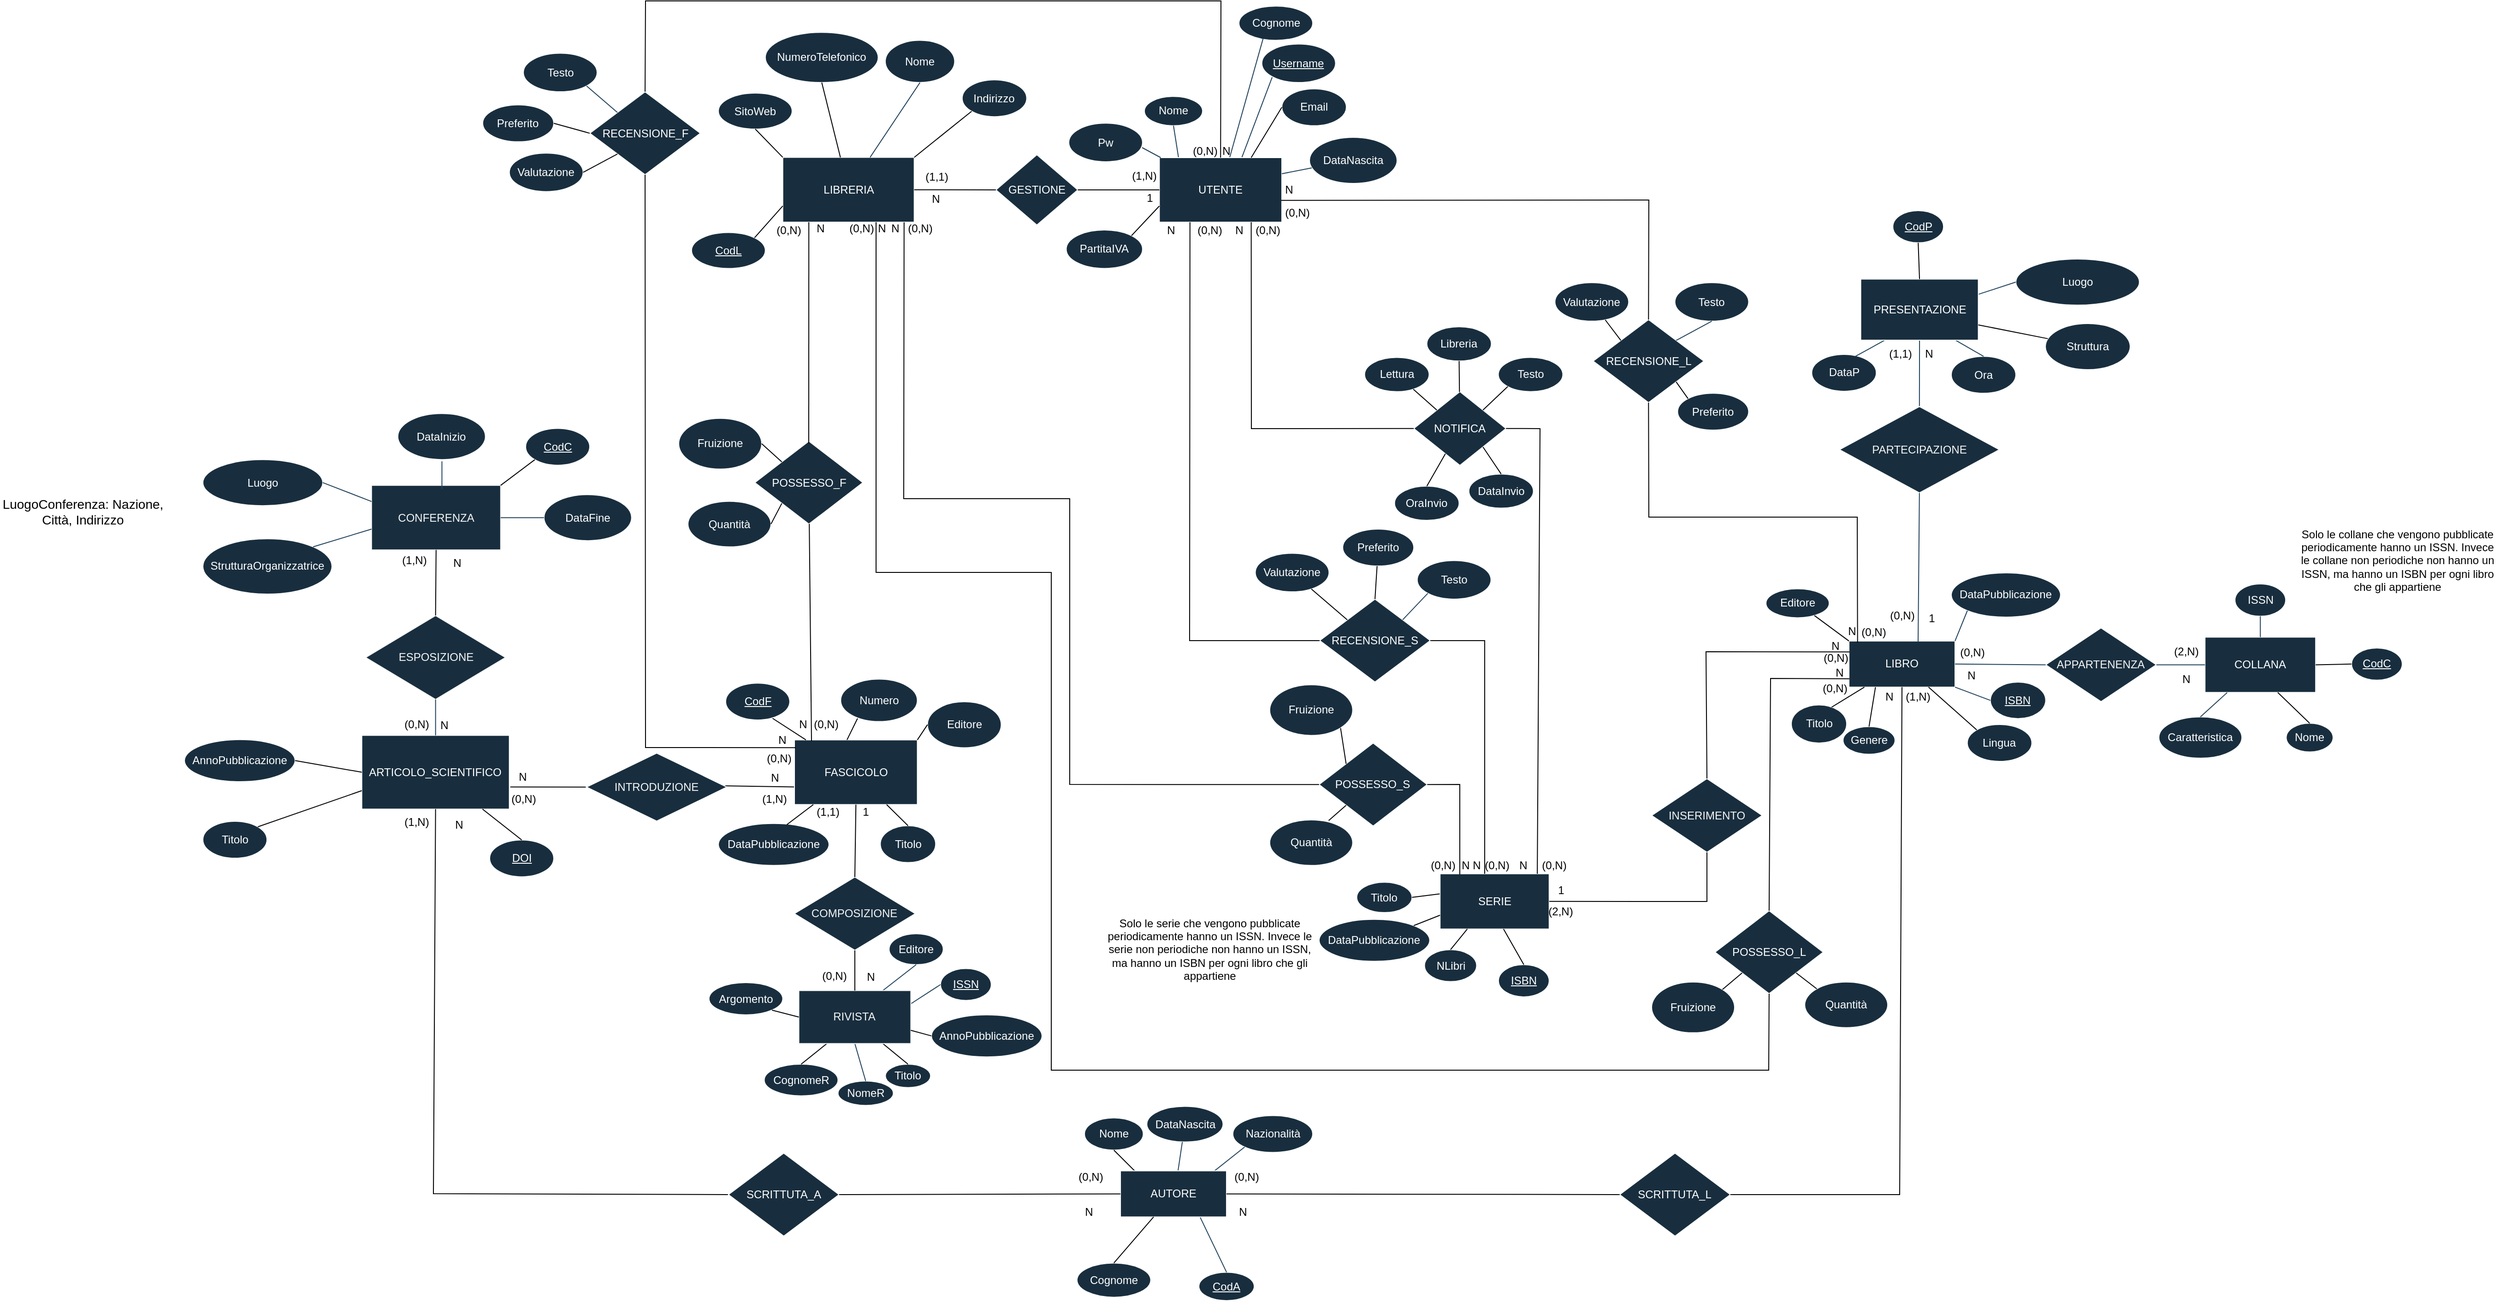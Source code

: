 <mxfile version="21.0.6" type="github" pages="2">
  <diagram id="frlQJ-Npt1x2va9xqSdP" name="Pagina-1">
    <mxGraphModel dx="1947" dy="1621" grid="1" gridSize="10" guides="1" tooltips="1" connect="1" arrows="1" fold="1" page="1" pageScale="1" pageWidth="827" pageHeight="1169" math="0" shadow="0">
      <root>
        <mxCell id="0" />
        <mxCell id="1" parent="0" />
        <mxCell id="yGzMHYDaNf_yrKZ207rC-3" value="ARTICOLO_SCIENTIFICO" style="rounded=0;whiteSpace=wrap;html=1;fillColor=#182E3E;strokeColor=#FFFFFF;fontColor=#FFFFFF;" parent="1" vertex="1">
          <mxGeometry x="-217.67" y="746.77" width="160" height="80" as="geometry" />
        </mxCell>
        <mxCell id="yGzMHYDaNf_yrKZ207rC-4" value="LIBRO" style="rounded=0;whiteSpace=wrap;html=1;fillColor=#182E3E;strokeColor=#FFFFFF;fontColor=#FFFFFF;" parent="1" vertex="1">
          <mxGeometry x="1395.01" y="644.43" width="115" height="50" as="geometry" />
        </mxCell>
        <mxCell id="yGzMHYDaNf_yrKZ207rC-11" value="Nome" style="ellipse;whiteSpace=wrap;html=1;fillColor=#182E3E;strokeColor=#FFFFFF;fontColor=#FFFFFF;" parent="1" vertex="1">
          <mxGeometry x="630.95" y="53.6" width="63.16" height="31.79" as="geometry" />
        </mxCell>
        <mxCell id="yGzMHYDaNf_yrKZ207rC-12" value="" style="endArrow=none;html=1;rounded=0;exitX=0.5;exitY=1;exitDx=0;exitDy=0;labelBackgroundColor=#FCE7CD;strokeColor=#23445D;entryX=0.158;entryY=0.017;entryDx=0;entryDy=0;entryPerimeter=0;" parent="1" source="yGzMHYDaNf_yrKZ207rC-11" target="yGzMHYDaNf_yrKZ207rC-93" edge="1">
          <mxGeometry width="50" height="50" relative="1" as="geometry">
            <mxPoint x="741.08" y="64.16" as="sourcePoint" />
            <mxPoint x="685.643" y="122.996" as="targetPoint" />
          </mxGeometry>
        </mxCell>
        <mxCell id="yGzMHYDaNf_yrKZ207rC-13" value="Cognome" style="ellipse;whiteSpace=wrap;html=1;fillColor=#182E3E;strokeColor=#FFFFFF;fontColor=#FFFFFF;" parent="1" vertex="1">
          <mxGeometry x="733.52" y="-44.35" width="80" height="37.11" as="geometry" />
        </mxCell>
        <mxCell id="yGzMHYDaNf_yrKZ207rC-14" value="" style="endArrow=none;html=1;rounded=0;entryX=0.327;entryY=0.951;entryDx=0;entryDy=0;labelBackgroundColor=#FCE7CD;strokeColor=#23445D;entryPerimeter=0;" parent="1" source="yGzMHYDaNf_yrKZ207rC-93" target="yGzMHYDaNf_yrKZ207rC-13" edge="1">
          <mxGeometry width="50" height="50" relative="1" as="geometry">
            <mxPoint x="707.579" y="124.511" as="sourcePoint" />
            <mxPoint x="771.91" y="83" as="targetPoint" />
          </mxGeometry>
        </mxCell>
        <mxCell id="yGzMHYDaNf_yrKZ207rC-17" value="Fruizione" style="ellipse;whiteSpace=wrap;html=1;fillColor=#182E3E;strokeColor=#FFFFFF;fontColor=#FFFFFF;" parent="1" vertex="1">
          <mxGeometry x="126.0" y="402.87" width="90" height="55" as="geometry" />
        </mxCell>
        <mxCell id="yGzMHYDaNf_yrKZ207rC-18" value="DataPubblicazione" style="ellipse;whiteSpace=wrap;html=1;fillColor=#182E3E;strokeColor=#FFFFFF;fontColor=#FFFFFF;" parent="1" vertex="1">
          <mxGeometry x="1505.98" y="570.48" width="118.48" height="48.02" as="geometry" />
        </mxCell>
        <mxCell id="yGzMHYDaNf_yrKZ207rC-19" value="Luogo" style="ellipse;whiteSpace=wrap;html=1;fillColor=#182E3E;strokeColor=#FFFFFF;fontColor=#FFFFFF;" parent="1" vertex="1">
          <mxGeometry x="1575.98" y="230" width="134.02" height="50" as="geometry" />
        </mxCell>
        <mxCell id="yGzMHYDaNf_yrKZ207rC-20" value="COLLANA" style="rounded=0;whiteSpace=wrap;html=1;fillColor=#182E3E;strokeColor=#FFFFFF;fontColor=#FFFFFF;" parent="1" vertex="1">
          <mxGeometry x="1781.09" y="640.21" width="120" height="60" as="geometry" />
        </mxCell>
        <mxCell id="yGzMHYDaNf_yrKZ207rC-21" value="&lt;font color=&quot;#f5f5f5&quot;&gt;APPARTENENZA&lt;/font&gt;" style="rhombus;whiteSpace=wrap;html=1;fillColor=#182E3E;strokeColor=#FFFFFF;fontColor=#FFFFFF;" parent="1" vertex="1">
          <mxGeometry x="1608.35" y="630.21" width="120" height="80" as="geometry" />
        </mxCell>
        <mxCell id="yGzMHYDaNf_yrKZ207rC-22" value="" style="endArrow=none;html=1;rounded=0;entryX=0;entryY=0.5;entryDx=0;entryDy=0;exitX=1;exitY=0.5;exitDx=0;exitDy=0;labelBackgroundColor=#FCE7CD;strokeColor=#23445D;fontColor=#000000;" parent="1" source="yGzMHYDaNf_yrKZ207rC-4" target="yGzMHYDaNf_yrKZ207rC-21" edge="1">
          <mxGeometry width="50" height="50" relative="1" as="geometry">
            <mxPoint x="1345.01" y="681.21" as="sourcePoint" />
            <mxPoint x="1395.01" y="631.21" as="targetPoint" />
          </mxGeometry>
        </mxCell>
        <mxCell id="yGzMHYDaNf_yrKZ207rC-23" value="N" style="text;html=1;strokeColor=none;fillColor=none;align=center;verticalAlign=middle;whiteSpace=wrap;rounded=0;fontColor=#000000;" parent="1" vertex="1">
          <mxGeometry x="1731.09" y="670.98" width="60" height="30" as="geometry" />
        </mxCell>
        <mxCell id="yGzMHYDaNf_yrKZ207rC-24" value="N" style="text;html=1;strokeColor=none;fillColor=none;align=center;verticalAlign=middle;whiteSpace=wrap;rounded=0;fontColor=#000000;" parent="1" vertex="1">
          <mxGeometry x="1498.09" y="667.33" width="60" height="30" as="geometry" />
        </mxCell>
        <mxCell id="yGzMHYDaNf_yrKZ207rC-25" value="(2,N)" style="text;html=1;strokeColor=none;fillColor=none;align=center;verticalAlign=middle;whiteSpace=wrap;rounded=0;fontColor=#000000;" parent="1" vertex="1">
          <mxGeometry x="1731.09" y="641.46" width="60" height="30" as="geometry" />
        </mxCell>
        <mxCell id="yGzMHYDaNf_yrKZ207rC-26" value="(0,N)" style="text;html=1;strokeColor=none;fillColor=none;align=center;verticalAlign=middle;whiteSpace=wrap;rounded=0;fontColor=#000000;" parent="1" vertex="1">
          <mxGeometry x="1498.84" y="642.21" width="60" height="30" as="geometry" />
        </mxCell>
        <mxCell id="yGzMHYDaNf_yrKZ207rC-27" value="DataP" style="ellipse;whiteSpace=wrap;html=1;fillColor=#182E3E;strokeColor=#FFFFFF;fontColor=#FFFFFF;" parent="1" vertex="1">
          <mxGeometry x="1354.65" y="333.46" width="70" height="40" as="geometry" />
        </mxCell>
        <mxCell id="yGzMHYDaNf_yrKZ207rC-28" value="" style="endArrow=none;html=1;rounded=0;entryX=0;entryY=0.5;entryDx=0;entryDy=0;exitX=1;exitY=0.25;exitDx=0;exitDy=0;labelBackgroundColor=#FCE7CD;strokeColor=#23445D;fontColor=#000000;" parent="1" source="yGzMHYDaNf_yrKZ207rC-201" target="yGzMHYDaNf_yrKZ207rC-19" edge="1">
          <mxGeometry width="50" height="50" relative="1" as="geometry">
            <mxPoint x="1544.31" y="287.01" as="sourcePoint" />
            <mxPoint x="1519.31" y="197.01" as="targetPoint" />
          </mxGeometry>
        </mxCell>
        <mxCell id="yGzMHYDaNf_yrKZ207rC-29" value="" style="endArrow=none;html=1;rounded=0;entryX=0.25;entryY=1;entryDx=0;entryDy=0;labelBackgroundColor=#FCE7CD;strokeColor=#23445D;" parent="1" edge="1">
          <mxGeometry width="50" height="50" relative="1" as="geometry">
            <mxPoint x="1402.05" y="335.61" as="sourcePoint" />
            <mxPoint x="1444.95" y="311.94" as="targetPoint" />
          </mxGeometry>
        </mxCell>
        <mxCell id="yGzMHYDaNf_yrKZ207rC-34" value="" style="endArrow=none;html=1;rounded=0;entryX=0.5;entryY=1;entryDx=0;entryDy=0;labelBackgroundColor=#FCE7CD;strokeColor=#23445D;fontColor=#000000;exitX=0.5;exitY=0;exitDx=0;exitDy=0;startArrow=none;" parent="1" source="yGzMHYDaNf_yrKZ207rC-200" target="yGzMHYDaNf_yrKZ207rC-201" edge="1">
          <mxGeometry width="50" height="50" relative="1" as="geometry">
            <mxPoint x="1497.888" y="393.474" as="sourcePoint" />
            <mxPoint x="1488.587" y="395.518" as="targetPoint" />
          </mxGeometry>
        </mxCell>
        <mxCell id="yGzMHYDaNf_yrKZ207rC-35" value="N" style="text;html=1;strokeColor=none;fillColor=none;align=center;verticalAlign=middle;whiteSpace=wrap;rounded=0;fontColor=#000000;" parent="1" vertex="1">
          <mxGeometry x="1452.02" y="318.04" width="60" height="30" as="geometry" />
        </mxCell>
        <mxCell id="yGzMHYDaNf_yrKZ207rC-37" value="(0,N)" style="text;html=1;strokeColor=none;fillColor=none;align=center;verticalAlign=middle;whiteSpace=wrap;rounded=0;fontColor=#000000;" parent="1" vertex="1">
          <mxGeometry x="1430.63" y="602.45" width="43.75" height="30" as="geometry" />
        </mxCell>
        <mxCell id="yGzMHYDaNf_yrKZ207rC-38" value="(1,1)" style="text;html=1;strokeColor=none;fillColor=none;align=center;verticalAlign=middle;whiteSpace=wrap;rounded=0;fontColor=#000000;" parent="1" vertex="1">
          <mxGeometry x="1421.03" y="318.04" width="60" height="30" as="geometry" />
        </mxCell>
        <mxCell id="yGzMHYDaNf_yrKZ207rC-39" value="" style="endArrow=none;html=1;rounded=0;entryX=0;entryY=1;entryDx=0;entryDy=0;labelBackgroundColor=#FCE7CD;strokeColor=#23445D;exitX=1;exitY=0;exitDx=0;exitDy=0;" parent="1" source="yGzMHYDaNf_yrKZ207rC-4" target="yGzMHYDaNf_yrKZ207rC-18" edge="1">
          <mxGeometry width="50" height="50" relative="1" as="geometry">
            <mxPoint x="1399.01" y="641.21" as="sourcePoint" />
            <mxPoint x="1449.01" y="591.21" as="targetPoint" />
          </mxGeometry>
        </mxCell>
        <mxCell id="yGzMHYDaNf_yrKZ207rC-40" value="DataNascita" style="ellipse;whiteSpace=wrap;html=1;fillColor=#182E3E;strokeColor=#FFFFFF;fontColor=#FFFFFF;" parent="1" vertex="1">
          <mxGeometry x="633.62" y="1149.21" width="82.65" height="38.61" as="geometry" />
        </mxCell>
        <mxCell id="yGzMHYDaNf_yrKZ207rC-41" value="" style="endArrow=none;html=1;rounded=0;exitX=0.672;exitY=0.006;exitDx=0;exitDy=0;labelBackgroundColor=#FCE7CD;strokeColor=#23445D;entryX=0;entryY=1;entryDx=0;entryDy=0;exitPerimeter=0;" parent="1" source="yGzMHYDaNf_yrKZ207rC-93" target="yGzMHYDaNf_yrKZ207rC-94" edge="1">
          <mxGeometry width="50" height="50" relative="1" as="geometry">
            <mxPoint x="727.265" y="131.787" as="sourcePoint" />
            <mxPoint x="778.75" y="91.79" as="targetPoint" />
          </mxGeometry>
        </mxCell>
        <mxCell id="yGzMHYDaNf_yrKZ207rC-42" value="&lt;u&gt;CodA&lt;/u&gt;" style="ellipse;whiteSpace=wrap;html=1;fillColor=#182E3E;strokeColor=#FFFFFF;fontColor=#FFFFFF;" parent="1" vertex="1">
          <mxGeometry x="690.08" y="1329.21" width="60" height="30.79" as="geometry" />
        </mxCell>
        <mxCell id="yGzMHYDaNf_yrKZ207rC-43" value="" style="endArrow=none;html=1;rounded=0;labelBackgroundColor=#FCE7CD;strokeColor=#23445D;entryX=0.5;entryY=0;entryDx=0;entryDy=0;exitX=0.75;exitY=1;exitDx=0;exitDy=0;" parent="1" source="gMtsmRi_ZyYcKjKqaF1_-97" target="yGzMHYDaNf_yrKZ207rC-42" edge="1">
          <mxGeometry width="50" height="50" relative="1" as="geometry">
            <mxPoint x="728.521" y="1241.166" as="sourcePoint" />
            <mxPoint x="748.52" y="1255.8" as="targetPoint" />
          </mxGeometry>
        </mxCell>
        <mxCell id="yGzMHYDaNf_yrKZ207rC-44" value="" style="endArrow=none;html=1;rounded=0;entryX=0;entryY=0.5;entryDx=0;entryDy=0;labelBackgroundColor=#FCE7CD;strokeColor=#23445D;fontColor=#000000;" parent="1" source="yGzMHYDaNf_yrKZ207rC-21" target="yGzMHYDaNf_yrKZ207rC-20" edge="1">
          <mxGeometry width="50" height="50" relative="1" as="geometry">
            <mxPoint x="1525.01" y="731.21" as="sourcePoint" />
            <mxPoint x="1575.01" y="681.21" as="targetPoint" />
          </mxGeometry>
        </mxCell>
        <mxCell id="yGzMHYDaNf_yrKZ207rC-45" value="Nazionalità" style="ellipse;whiteSpace=wrap;html=1;strokeColor=#FFFFFF;fontColor=#FFFFFF;fillColor=#182E3E;" parent="1" vertex="1">
          <mxGeometry x="726.87" y="1159.21" width="86.65" height="40" as="geometry" />
        </mxCell>
        <mxCell id="yGzMHYDaNf_yrKZ207rC-46" value="" style="endArrow=none;html=1;rounded=0;strokeColor=#23445D;entryX=0;entryY=1;entryDx=0;entryDy=0;exitX=1;exitY=0;exitDx=0;exitDy=0;" parent="1" target="yGzMHYDaNf_yrKZ207rC-45" edge="1">
          <mxGeometry width="50" height="50" relative="1" as="geometry">
            <mxPoint x="705.203" y="1220.698" as="sourcePoint" />
            <mxPoint x="601.61" y="1034.58" as="targetPoint" />
          </mxGeometry>
        </mxCell>
        <mxCell id="yGzMHYDaNf_yrKZ207rC-51" value="Lingua" style="ellipse;whiteSpace=wrap;html=1;fillColor=#182E3E;strokeColor=#FFFFFF;fontColor=#FFFFFF;" parent="1" vertex="1">
          <mxGeometry x="1523.35" y="734.98" width="70" height="40" as="geometry" />
        </mxCell>
        <mxCell id="yGzMHYDaNf_yrKZ207rC-54" value="&lt;u&gt;ISBN&lt;/u&gt;" style="ellipse;whiteSpace=wrap;html=1;fillColor=#182E3E;strokeColor=#FFFFFF;fontColor=#FFFFFF;" parent="1" vertex="1">
          <mxGeometry x="1548.35" y="688.95" width="60" height="39.69" as="geometry" />
        </mxCell>
        <mxCell id="yGzMHYDaNf_yrKZ207rC-55" value="" style="endArrow=none;html=1;rounded=0;strokeColor=#23445D;fontColor=#000000;exitX=0;exitY=0.5;exitDx=0;exitDy=0;entryX=1;entryY=1;entryDx=0;entryDy=0;" parent="1" source="yGzMHYDaNf_yrKZ207rC-54" target="yGzMHYDaNf_yrKZ207rC-4" edge="1">
          <mxGeometry width="50" height="50" relative="1" as="geometry">
            <mxPoint x="1562.5" y="746.06" as="sourcePoint" />
            <mxPoint x="1524.18" y="731.38" as="targetPoint" />
          </mxGeometry>
        </mxCell>
        <mxCell id="yGzMHYDaNf_yrKZ207rC-56" value="Ora" style="ellipse;whiteSpace=wrap;html=1;fillColor=#182E3E;strokeColor=#FFFFFF;fontColor=#FFFFFF;" parent="1" vertex="1">
          <mxGeometry x="1505.98" y="335.61" width="70" height="40" as="geometry" />
        </mxCell>
        <mxCell id="yGzMHYDaNf_yrKZ207rC-57" value="" style="endArrow=none;html=1;rounded=0;exitX=0.5;exitY=0;exitDx=0;exitDy=0;entryX=0.75;entryY=1;entryDx=0;entryDy=0;labelBackgroundColor=#FCE7CD;strokeColor=#23445D;" parent="1" source="yGzMHYDaNf_yrKZ207rC-56" edge="1">
          <mxGeometry width="50" height="50" relative="1" as="geometry">
            <mxPoint x="1533.86" y="341.94" as="sourcePoint" />
            <mxPoint x="1499.95" y="311.94" as="targetPoint" />
          </mxGeometry>
        </mxCell>
        <mxCell id="yGzMHYDaNf_yrKZ207rC-59" value="CONFERENZA" style="shape=ext;margin=3;whiteSpace=wrap;html=1;align=center;fillStyle=auto;strokeColor=#F5F5F5;fontColor=#F5F5F5;fillColor=#182E3E;" parent="1" vertex="1">
          <mxGeometry x="-207.1" y="475.57" width="140" height="70" as="geometry" />
        </mxCell>
        <mxCell id="yGzMHYDaNf_yrKZ207rC-60" value="Argomento" style="ellipse;whiteSpace=wrap;html=1;fillColor=#182E3E;strokeColor=#FFFFFF;fontColor=#FFFFFF;" parent="1" vertex="1">
          <mxGeometry x="158.84" y="1015.02" width="80" height="35" as="geometry" />
        </mxCell>
        <mxCell id="yGzMHYDaNf_yrKZ207rC-62" value="NomeR" style="ellipse;whiteSpace=wrap;html=1;fillColor=#182E3E;strokeColor=#FFFFFF;fontColor=#FFFFFF;" parent="1" vertex="1">
          <mxGeometry x="298.75" y="1121.78" width="60" height="26.43" as="geometry" />
        </mxCell>
        <mxCell id="yGzMHYDaNf_yrKZ207rC-63" value="CognomeR" style="ellipse;whiteSpace=wrap;html=1;fillColor=#182E3E;strokeColor=#FFFFFF;fontColor=#FFFFFF;" parent="1" vertex="1">
          <mxGeometry x="218.75" y="1103.54" width="80" height="34.31" as="geometry" />
        </mxCell>
        <mxCell id="yGzMHYDaNf_yrKZ207rC-75" value="DataInizio" style="ellipse;whiteSpace=wrap;html=1;fillColor=#182E3E;strokeColor=#FFFFFF;fontColor=#FFFFFF;" parent="1" vertex="1">
          <mxGeometry x="-178.6" y="397.57" width="95" height="50" as="geometry" />
        </mxCell>
        <mxCell id="yGzMHYDaNf_yrKZ207rC-76" value="" style="endArrow=none;html=1;rounded=0;strokeColor=#23445D;fontColor=#000000;" parent="1" edge="1">
          <mxGeometry width="50" height="50" relative="1" as="geometry">
            <mxPoint x="-130.77" y="449.53" as="sourcePoint" />
            <mxPoint x="-130.77" y="479.53" as="targetPoint" />
          </mxGeometry>
        </mxCell>
        <mxCell id="yGzMHYDaNf_yrKZ207rC-77" value="DataFine" style="ellipse;whiteSpace=wrap;html=1;fillColor=#182E3E;strokeColor=#FFFFFF;fontColor=#FFFFFF;" parent="1" vertex="1">
          <mxGeometry x="-20.09" y="485.57" width="95" height="50" as="geometry" />
        </mxCell>
        <mxCell id="yGzMHYDaNf_yrKZ207rC-78" value="" style="endArrow=none;html=1;rounded=0;strokeColor=#23445D;fontColor=#000000;exitX=0;exitY=0.5;exitDx=0;exitDy=0;entryX=1;entryY=0.5;entryDx=0;entryDy=0;" parent="1" source="yGzMHYDaNf_yrKZ207rC-77" target="yGzMHYDaNf_yrKZ207rC-59" edge="1">
          <mxGeometry width="50" height="50" relative="1" as="geometry">
            <mxPoint x="36.9" y="488.14" as="sourcePoint" />
            <mxPoint x="26.4" y="509.3" as="targetPoint" />
          </mxGeometry>
        </mxCell>
        <mxCell id="yGzMHYDaNf_yrKZ207rC-79" value="Luogo" style="ellipse;whiteSpace=wrap;html=1;fillColor=#182E3E;strokeColor=#FFFFFF;fontColor=#FFFFFF;" parent="1" vertex="1">
          <mxGeometry x="-390" y="447.57" width="130" height="50" as="geometry" />
        </mxCell>
        <mxCell id="yGzMHYDaNf_yrKZ207rC-80" value="" style="endArrow=none;html=1;rounded=0;strokeColor=#23445D;fontColor=#000000;exitX=1;exitY=0.5;exitDx=0;exitDy=0;entryX=0;entryY=0.25;entryDx=0;entryDy=0;" parent="1" source="yGzMHYDaNf_yrKZ207rC-79" target="yGzMHYDaNf_yrKZ207rC-59" edge="1">
          <mxGeometry width="50" height="50" relative="1" as="geometry">
            <mxPoint x="-232.5" y="617.77" as="sourcePoint" />
            <mxPoint x="-329.662" y="550.889" as="targetPoint" />
          </mxGeometry>
        </mxCell>
        <mxCell id="yGzMHYDaNf_yrKZ207rC-81" value="StrutturaOrganizzatrice" style="ellipse;whiteSpace=wrap;html=1;fillColor=#182E3E;strokeColor=#FFFFFF;fontColor=#FFFFFF;" parent="1" vertex="1">
          <mxGeometry x="-390" y="533.44" width="140" height="60" as="geometry" />
        </mxCell>
        <mxCell id="yGzMHYDaNf_yrKZ207rC-82" value="" style="endArrow=none;html=1;rounded=0;strokeColor=#23445D;fontColor=#000000;exitX=0;exitY=0.678;exitDx=0;exitDy=0;entryX=1;entryY=0;entryDx=0;entryDy=0;exitPerimeter=0;" parent="1" source="yGzMHYDaNf_yrKZ207rC-59" target="yGzMHYDaNf_yrKZ207rC-81" edge="1">
          <mxGeometry width="50" height="50" relative="1" as="geometry">
            <mxPoint x="-297.5" y="563.0" as="sourcePoint" />
            <mxPoint x="-182.5" y="567.77" as="targetPoint" />
          </mxGeometry>
        </mxCell>
        <mxCell id="yGzMHYDaNf_yrKZ207rC-90" value="" style="endArrow=none;html=1;rounded=0;strokeColor=#23445D;fontColor=#000000;exitX=0.5;exitY=0;exitDx=0;exitDy=0;entryX=0.5;entryY=1;entryDx=0;entryDy=0;" parent="1" source="yGzMHYDaNf_yrKZ207rC-62" target="fkQgmwOrEFIDqpjisDyM-23" edge="1">
          <mxGeometry width="50" height="50" relative="1" as="geometry">
            <mxPoint x="302.23" y="1078.58" as="sourcePoint" />
            <mxPoint x="307.89" y="1087.67" as="targetPoint" />
          </mxGeometry>
        </mxCell>
        <mxCell id="yGzMHYDaNf_yrKZ207rC-91" value="Caratteristica" style="ellipse;whiteSpace=wrap;html=1;fillColor=#182E3E;strokeColor=#FFFFFF;fontColor=#FFFFFF;" parent="1" vertex="1">
          <mxGeometry x="1731.09" y="726.78" width="90" height="44.76" as="geometry" />
        </mxCell>
        <mxCell id="yGzMHYDaNf_yrKZ207rC-92" value="" style="endArrow=none;html=1;rounded=0;strokeColor=#23445D;fontColor=#000000;exitX=0.5;exitY=0;exitDx=0;exitDy=0;entryX=0.2;entryY=1.003;entryDx=0;entryDy=0;entryPerimeter=0;" parent="1" source="yGzMHYDaNf_yrKZ207rC-91" target="yGzMHYDaNf_yrKZ207rC-20" edge="1">
          <mxGeometry width="50" height="50" relative="1" as="geometry">
            <mxPoint x="1415.01" y="711.21" as="sourcePoint" />
            <mxPoint x="1465.01" y="661.21" as="targetPoint" />
          </mxGeometry>
        </mxCell>
        <mxCell id="yGzMHYDaNf_yrKZ207rC-93" value="UTENTE" style="rounded=0;whiteSpace=wrap;html=1;fillColor=#182E3E;strokeColor=#FFFFFF;fontColor=#FFFFFF;" parent="1" vertex="1">
          <mxGeometry x="647.2" y="120" width="132.8" height="70" as="geometry" />
        </mxCell>
        <mxCell id="yGzMHYDaNf_yrKZ207rC-94" value="&lt;u&gt;Username&lt;/u&gt;" style="ellipse;whiteSpace=wrap;html=1;fillColor=#182E3E;strokeColor=#FFFFFF;fontColor=#FFFFFF;" parent="1" vertex="1">
          <mxGeometry x="758.3" y="-3.24" width="80" height="41.79" as="geometry" />
        </mxCell>
        <mxCell id="yGzMHYDaNf_yrKZ207rC-95" value="Pw" style="ellipse;whiteSpace=wrap;html=1;fillColor=#182E3E;strokeColor=#FFFFFF;fontColor=#FFFFFF;" parent="1" vertex="1">
          <mxGeometry x="549.0" y="82.67" width="80" height="41.79" as="geometry" />
        </mxCell>
        <mxCell id="yGzMHYDaNf_yrKZ207rC-96" value="" style="endArrow=none;html=1;rounded=0;strokeColor=#23445D;fontColor=#000000;exitX=0.542;exitY=0.013;exitDx=0;exitDy=0;exitPerimeter=0;" parent="1" source="gMtsmRi_ZyYcKjKqaF1_-97" target="yGzMHYDaNf_yrKZ207rC-40" edge="1">
          <mxGeometry width="50" height="50" relative="1" as="geometry">
            <mxPoint x="669.78" y="1211.87" as="sourcePoint" />
            <mxPoint x="421.61" y="984.58" as="targetPoint" />
          </mxGeometry>
        </mxCell>
        <mxCell id="yGzMHYDaNf_yrKZ207rC-97" value="" style="endArrow=none;html=1;rounded=0;strokeColor=#23445D;fontColor=#000000;exitX=0.994;exitY=0.633;exitDx=0;exitDy=0;exitPerimeter=0;" parent="1" source="yGzMHYDaNf_yrKZ207rC-95" target="yGzMHYDaNf_yrKZ207rC-93" edge="1">
          <mxGeometry width="50" height="50" relative="1" as="geometry">
            <mxPoint x="728.75" y="111.21" as="sourcePoint" />
            <mxPoint x="778.75" y="61.21" as="targetPoint" />
          </mxGeometry>
        </mxCell>
        <mxCell id="yGzMHYDaNf_yrKZ207rC-98" value="DataNascita" style="ellipse;whiteSpace=wrap;html=1;fillColor=#182E3E;strokeColor=#FFFFFF;fontColor=#FFFFFF;" parent="1" vertex="1">
          <mxGeometry x="810.0" y="98" width="95" height="50" as="geometry" />
        </mxCell>
        <mxCell id="yGzMHYDaNf_yrKZ207rC-99" value="" style="endArrow=none;html=1;rounded=0;strokeColor=#23445D;fontColor=#000000;exitX=1;exitY=0.25;exitDx=0;exitDy=0;" parent="1" source="yGzMHYDaNf_yrKZ207rC-93" target="yGzMHYDaNf_yrKZ207rC-98" edge="1">
          <mxGeometry width="50" height="50" relative="1" as="geometry">
            <mxPoint x="813.75" y="89" as="sourcePoint" />
            <mxPoint x="692.5" y="59" as="targetPoint" />
          </mxGeometry>
        </mxCell>
        <mxCell id="yGzMHYDaNf_yrKZ207rC-100" value="RECENSIONE_F" style="rhombus;whiteSpace=wrap;html=1;fillColor=#182E3E;strokeColor=#FFFFFF;fontColor=#FFFFFF;" parent="1" vertex="1">
          <mxGeometry x="29.52" y="48.55" width="120" height="90" as="geometry" />
        </mxCell>
        <mxCell id="yGzMHYDaNf_yrKZ207rC-102" value="Testo" style="ellipse;whiteSpace=wrap;html=1;fillColor=#182E3E;strokeColor=#FFFFFF;fontColor=#FFFFFF;" parent="1" vertex="1">
          <mxGeometry x="-42.47" y="6.76" width="80" height="41.79" as="geometry" />
        </mxCell>
        <mxCell id="yGzMHYDaNf_yrKZ207rC-103" value="" style="endArrow=none;html=1;rounded=0;strokeColor=#23445D;fontColor=#000000;entryX=0;entryY=0;entryDx=0;entryDy=0;exitX=1;exitY=1;exitDx=0;exitDy=0;" parent="1" source="yGzMHYDaNf_yrKZ207rC-102" target="yGzMHYDaNf_yrKZ207rC-100" edge="1">
          <mxGeometry width="50" height="50" relative="1" as="geometry">
            <mxPoint x="-32.47" y="76.05" as="sourcePoint" />
            <mxPoint x="17.53" y="26.05" as="targetPoint" />
          </mxGeometry>
        </mxCell>
        <mxCell id="yGzMHYDaNf_yrKZ207rC-113" value="POSSESSO_F" style="rhombus;whiteSpace=wrap;html=1;fillColor=#182E3E;strokeColor=#FFFFFF;fontColor=#FFFFFF;" parent="1" vertex="1">
          <mxGeometry x="208.5" y="427.57" width="117.25" height="90" as="geometry" />
        </mxCell>
        <mxCell id="yGzMHYDaNf_yrKZ207rC-124" value="&lt;u&gt;ISSN&lt;/u&gt;" style="ellipse;whiteSpace=wrap;html=1;fillColor=#182E3E;strokeColor=#FFFFFF;fontColor=#FFFFFF;" parent="1" vertex="1">
          <mxGeometry x="409.92" y="999.81" width="55" height="34.62" as="geometry" />
        </mxCell>
        <mxCell id="yGzMHYDaNf_yrKZ207rC-125" value="" style="endArrow=none;html=1;rounded=0;strokeColor=#23445D;fontColor=#000000;exitX=0;exitY=0.5;exitDx=0;exitDy=0;entryX=1;entryY=0.25;entryDx=0;entryDy=0;" parent="1" source="yGzMHYDaNf_yrKZ207rC-124" target="fkQgmwOrEFIDqpjisDyM-23" edge="1">
          <mxGeometry width="50" height="50" relative="1" as="geometry">
            <mxPoint x="329.45" y="966.31" as="sourcePoint" />
            <mxPoint x="391.2" y="1023.89" as="targetPoint" />
          </mxGeometry>
        </mxCell>
        <mxCell id="yGzMHYDaNf_yrKZ207rC-126" value="GESTIONE" style="rhombus;whiteSpace=wrap;html=1;fillColor=#182E3E;strokeColor=#FFFFFF;fontColor=#FFFFFF;" parent="1" vertex="1">
          <mxGeometry x="470" y="116.9" width="88.75" height="76.21" as="geometry" />
        </mxCell>
        <mxCell id="yGzMHYDaNf_yrKZ207rC-127" value="LIBRERIA" style="rounded=0;whiteSpace=wrap;html=1;fillColor=#182E3E;strokeColor=#FFFFFF;fontColor=#FFFFFF;" parent="1" vertex="1">
          <mxGeometry x="238.84" y="119.71" width="142.53" height="70.29" as="geometry" />
        </mxCell>
        <mxCell id="yGzMHYDaNf_yrKZ207rC-128" value="" style="endArrow=none;html=1;rounded=0;entryX=0;entryY=0.5;entryDx=0;entryDy=0;exitX=1;exitY=0.5;exitDx=0;exitDy=0;" parent="1" source="yGzMHYDaNf_yrKZ207rC-127" target="yGzMHYDaNf_yrKZ207rC-126" edge="1">
          <mxGeometry width="50" height="50" relative="1" as="geometry">
            <mxPoint x="700.71" y="253.75" as="sourcePoint" />
            <mxPoint x="750.71" y="203.75" as="targetPoint" />
          </mxGeometry>
        </mxCell>
        <mxCell id="yGzMHYDaNf_yrKZ207rC-130" value="(1,1)" style="text;html=1;strokeColor=none;fillColor=none;align=center;verticalAlign=middle;whiteSpace=wrap;rounded=0;" parent="1" vertex="1">
          <mxGeometry x="376.33" y="125.75" width="60" height="30" as="geometry" />
        </mxCell>
        <mxCell id="yGzMHYDaNf_yrKZ207rC-131" value="(1,N)" style="text;html=1;strokeColor=none;fillColor=none;align=center;verticalAlign=middle;whiteSpace=wrap;rounded=0;" parent="1" vertex="1">
          <mxGeometry x="600.7" y="125.46" width="60" height="30" as="geometry" />
        </mxCell>
        <mxCell id="yGzMHYDaNf_yrKZ207rC-132" value="N" style="text;html=1;strokeColor=none;fillColor=none;align=center;verticalAlign=middle;whiteSpace=wrap;rounded=0;fontColor=#000000;" parent="1" vertex="1">
          <mxGeometry x="374.83" y="150.25" width="60" height="30" as="geometry" />
        </mxCell>
        <mxCell id="yGzMHYDaNf_yrKZ207rC-133" value="1" style="text;html=1;strokeColor=none;fillColor=none;align=center;verticalAlign=middle;whiteSpace=wrap;rounded=0;fontColor=#000000;" parent="1" vertex="1">
          <mxGeometry x="610.33" y="152.64" width="53.67" height="22.36" as="geometry" />
        </mxCell>
        <mxCell id="yGzMHYDaNf_yrKZ207rC-134" value="Nome" style="ellipse;whiteSpace=wrap;html=1;fillColor=#182E3E;strokeColor=#FFFFFF;fontColor=#FFFFFF;" parent="1" vertex="1">
          <mxGeometry x="350.0" y="-7.24" width="75.24" height="45.79" as="geometry" />
        </mxCell>
        <mxCell id="yGzMHYDaNf_yrKZ207rC-135" value="" style="endArrow=none;html=1;rounded=0;exitX=0.5;exitY=1;exitDx=0;exitDy=0;labelBackgroundColor=#FCE7CD;strokeColor=#23445D;" parent="1" source="yGzMHYDaNf_yrKZ207rC-134" target="yGzMHYDaNf_yrKZ207rC-127" edge="1">
          <mxGeometry width="50" height="50" relative="1" as="geometry">
            <mxPoint x="356.73" y="78.7" as="sourcePoint" />
            <mxPoint x="317.74" y="145.75" as="targetPoint" />
          </mxGeometry>
        </mxCell>
        <mxCell id="yGzMHYDaNf_yrKZ207rC-136" value="Indirizzo" style="ellipse;whiteSpace=wrap;html=1;fillColor=#182E3E;strokeColor=#FFFFFF;fontColor=#FFFFFF;" parent="1" vertex="1">
          <mxGeometry x="433.38" y="35.58" width="70" height="40" as="geometry" />
        </mxCell>
        <mxCell id="yGzMHYDaNf_yrKZ207rC-137" value="" style="endArrow=none;html=1;rounded=0;exitX=1;exitY=0;exitDx=0;exitDy=0;entryX=0;entryY=1;entryDx=0;entryDy=0;" parent="1" source="yGzMHYDaNf_yrKZ207rC-127" target="yGzMHYDaNf_yrKZ207rC-136" edge="1">
          <mxGeometry width="50" height="50" relative="1" as="geometry">
            <mxPoint x="776.16" y="255.75" as="sourcePoint" />
            <mxPoint x="826.16" y="205.75" as="targetPoint" />
          </mxGeometry>
        </mxCell>
        <mxCell id="yGzMHYDaNf_yrKZ207rC-138" value="NumeroTelefonico" style="ellipse;whiteSpace=wrap;html=1;fillColor=#182E3E;strokeColor=#FFFFFF;fontColor=#FFFFFF;" parent="1" vertex="1">
          <mxGeometry x="219.91" y="-15.91" width="122.42" height="54.46" as="geometry" />
        </mxCell>
        <mxCell id="yGzMHYDaNf_yrKZ207rC-139" value="" style="endArrow=none;html=1;rounded=0;exitX=0.5;exitY=1;exitDx=0;exitDy=0;" parent="1" source="yGzMHYDaNf_yrKZ207rC-138" target="yGzMHYDaNf_yrKZ207rC-127" edge="1">
          <mxGeometry width="50" height="50" relative="1" as="geometry">
            <mxPoint x="776.16" y="255.75" as="sourcePoint" />
            <mxPoint x="826.16" y="205.75" as="targetPoint" />
          </mxGeometry>
        </mxCell>
        <mxCell id="yGzMHYDaNf_yrKZ207rC-140" value="Email" style="ellipse;whiteSpace=wrap;html=1;fillColor=#182E3E;strokeColor=#FFFFFF;fontColor=#FFFFFF;direction=west;" parent="1" vertex="1">
          <mxGeometry x="780.0" y="45.39" width="70" height="40" as="geometry" />
        </mxCell>
        <mxCell id="yGzMHYDaNf_yrKZ207rC-142" value="SitoWeb" style="ellipse;whiteSpace=wrap;html=1;fillColor=#182E3E;strokeColor=#FFFFFF;fontColor=#FFFFFF;" parent="1" vertex="1">
          <mxGeometry x="169.0" y="50.0" width="80" height="39" as="geometry" />
        </mxCell>
        <mxCell id="yGzMHYDaNf_yrKZ207rC-143" value="" style="endArrow=none;html=1;rounded=0;entryX=0;entryY=0;entryDx=0;entryDy=0;exitX=0.5;exitY=1;exitDx=0;exitDy=0;" parent="1" source="yGzMHYDaNf_yrKZ207rC-142" target="yGzMHYDaNf_yrKZ207rC-127" edge="1">
          <mxGeometry width="50" height="50" relative="1" as="geometry">
            <mxPoint x="190" y="90" as="sourcePoint" />
            <mxPoint x="506.16" y="205.75" as="targetPoint" />
          </mxGeometry>
        </mxCell>
        <mxCell id="yGzMHYDaNf_yrKZ207rC-144" value="" style="endArrow=none;html=1;rounded=0;exitX=1;exitY=0.5;exitDx=0;exitDy=0;entryX=0;entryY=0;entryDx=0;entryDy=0;" parent="1" source="yGzMHYDaNf_yrKZ207rC-17" target="yGzMHYDaNf_yrKZ207rC-113" edge="1">
          <mxGeometry width="50" height="50" relative="1" as="geometry">
            <mxPoint x="520.37" y="531.91" as="sourcePoint" />
            <mxPoint x="570.37" y="481.91" as="targetPoint" />
          </mxGeometry>
        </mxCell>
        <mxCell id="yGzMHYDaNf_yrKZ207rC-145" value="Quantità" style="ellipse;whiteSpace=wrap;html=1;fillColor=#182E3E;strokeColor=#FFFFFF;fontColor=#FFFFFF;" parent="1" vertex="1">
          <mxGeometry x="136.04" y="492.84" width="90" height="49.42" as="geometry" />
        </mxCell>
        <mxCell id="yGzMHYDaNf_yrKZ207rC-146" value="" style="endArrow=none;html=1;rounded=0;exitX=1;exitY=0.5;exitDx=0;exitDy=0;entryX=0;entryY=1;entryDx=0;entryDy=0;" parent="1" source="yGzMHYDaNf_yrKZ207rC-145" target="yGzMHYDaNf_yrKZ207rC-113" edge="1">
          <mxGeometry width="50" height="50" relative="1" as="geometry">
            <mxPoint x="520.37" y="531.91" as="sourcePoint" />
            <mxPoint x="570.37" y="481.91" as="targetPoint" />
          </mxGeometry>
        </mxCell>
        <mxCell id="yGzMHYDaNf_yrKZ207rC-153" value="Valutazione" style="ellipse;whiteSpace=wrap;html=1;fillColor=#182E3E;strokeColor=#FFFFFF;fontColor=#FFFFFF;" parent="1" vertex="1">
          <mxGeometry x="-57.67" y="115.08" width="80" height="41.79" as="geometry" />
        </mxCell>
        <mxCell id="yGzMHYDaNf_yrKZ207rC-154" value="" style="endArrow=none;html=1;rounded=0;exitX=1;exitY=0.5;exitDx=0;exitDy=0;entryX=0;entryY=1;entryDx=0;entryDy=0;" parent="1" source="yGzMHYDaNf_yrKZ207rC-153" target="yGzMHYDaNf_yrKZ207rC-100" edge="1">
          <mxGeometry width="50" height="50" relative="1" as="geometry">
            <mxPoint x="132.53" y="156.05" as="sourcePoint" />
            <mxPoint x="182.53" y="106.05" as="targetPoint" />
          </mxGeometry>
        </mxCell>
        <mxCell id="yGzMHYDaNf_yrKZ207rC-173" value="" style="endArrow=none;html=1;rounded=0;exitX=0;exitY=0.5;exitDx=0;exitDy=0;entryX=0.968;entryY=0.481;entryDx=0;entryDy=0;entryPerimeter=0;" parent="1" target="fkQgmwOrEFIDqpjisDyM-3" edge="1">
          <mxGeometry width="50" height="50" relative="1" as="geometry">
            <mxPoint x="252.5" y="802.765" as="sourcePoint" />
            <mxPoint x="125.83" y="802.54" as="targetPoint" />
          </mxGeometry>
        </mxCell>
        <mxCell id="yGzMHYDaNf_yrKZ207rC-189" value="&lt;font color=&quot;#f5f5f5&quot;&gt;ESPOSIZIONE&lt;/font&gt;" style="shape=rhombus;perimeter=rhombusPerimeter;whiteSpace=wrap;html=1;align=center;fillColor=#182E3E;fillStyle=auto;strokeColor=#F5F5F5;" parent="1" vertex="1">
          <mxGeometry x="-213.5" y="616.77" width="151.66" height="91" as="geometry" />
        </mxCell>
        <mxCell id="yGzMHYDaNf_yrKZ207rC-190" value="" style="endArrow=none;html=1;rounded=0;entryX=0.5;entryY=1;entryDx=0;entryDy=0;labelBackgroundColor=#FCE7CD;strokeColor=#23445D;fontColor=#000000;exitX=0.5;exitY=0;exitDx=0;exitDy=0;" parent="1" source="yGzMHYDaNf_yrKZ207rC-3" target="yGzMHYDaNf_yrKZ207rC-189" edge="1">
          <mxGeometry width="50" height="50" relative="1" as="geometry">
            <mxPoint x="-135.88" y="746.77" as="sourcePoint" />
            <mxPoint x="-135.88" y="710.5" as="targetPoint" />
          </mxGeometry>
        </mxCell>
        <mxCell id="yGzMHYDaNf_yrKZ207rC-192" value="N" style="text;html=1;strokeColor=none;fillColor=none;align=center;verticalAlign=middle;whiteSpace=wrap;rounded=0;fontColor=#000000;" parent="1" vertex="1">
          <mxGeometry x="-143.6" y="544.77" width="60" height="30" as="geometry" />
        </mxCell>
        <mxCell id="yGzMHYDaNf_yrKZ207rC-193" value="N" style="text;html=1;strokeColor=none;fillColor=none;align=center;verticalAlign=middle;whiteSpace=wrap;rounded=0;fontColor=#000000;" parent="1" vertex="1">
          <mxGeometry x="-157.83" y="721.23" width="60" height="30" as="geometry" />
        </mxCell>
        <mxCell id="yGzMHYDaNf_yrKZ207rC-194" value="(0,N)" style="text;html=1;strokeColor=none;fillColor=none;align=center;verticalAlign=middle;whiteSpace=wrap;rounded=0;fontColor=#000000;" parent="1" vertex="1">
          <mxGeometry x="-188.08" y="719.98" width="60" height="30" as="geometry" />
        </mxCell>
        <mxCell id="yGzMHYDaNf_yrKZ207rC-195" value="(1,N)" style="text;html=1;strokeColor=none;fillColor=none;align=center;verticalAlign=middle;whiteSpace=wrap;rounded=0;fontColor=#000000;" parent="1" vertex="1">
          <mxGeometry x="-178.6" y="550" width="36.5" height="13" as="geometry" />
        </mxCell>
        <mxCell id="yGzMHYDaNf_yrKZ207rC-201" value="PRESENTAZIONE" style="rounded=0;whiteSpace=wrap;html=1;fillColor=#182E3E;strokeColor=#FFFFFF;fontColor=#FFFFFF;" parent="1" vertex="1">
          <mxGeometry x="1407.79" y="251.77" width="127.5" height="66.27" as="geometry" />
        </mxCell>
        <mxCell id="yGzMHYDaNf_yrKZ207rC-203" value="SERIE" style="rounded=0;whiteSpace=wrap;html=1;fillColor=#182E3E;strokeColor=#FFFFFF;fontColor=#FFFFFF;" parent="1" vertex="1">
          <mxGeometry x="951.59" y="896.94" width="118.33" height="59.92" as="geometry" />
        </mxCell>
        <mxCell id="yGzMHYDaNf_yrKZ207rC-204" value="&lt;font color=&quot;#f5f5f5&quot;&gt;INSERIMENTO&lt;/font&gt;" style="rhombus;whiteSpace=wrap;html=1;fillColor=#182E3E;strokeColor=#FFFFFF;fontColor=#FFFFFF;" parent="1" vertex="1">
          <mxGeometry x="1181" y="793.66" width="120" height="80" as="geometry" />
        </mxCell>
        <mxCell id="yGzMHYDaNf_yrKZ207rC-205" value="" style="endArrow=none;html=1;rounded=0;entryX=0.5;entryY=0;entryDx=0;entryDy=0;exitX=0.75;exitY=0;exitDx=0;exitDy=0;" parent="1" source="gMtsmRi_ZyYcKjKqaF1_-81" target="yGzMHYDaNf_yrKZ207rC-204" edge="1">
          <mxGeometry width="50" height="50" relative="1" as="geometry">
            <mxPoint x="1460" y="680" as="sourcePoint" />
            <mxPoint x="1292.01" y="673.73" as="targetPoint" />
            <Array as="points">
              <mxPoint x="1240" y="656" />
            </Array>
          </mxGeometry>
        </mxCell>
        <mxCell id="yGzMHYDaNf_yrKZ207rC-208" value="" style="endArrow=none;html=1;rounded=0;exitX=1;exitY=0.5;exitDx=0;exitDy=0;entryX=0.5;entryY=1;entryDx=0;entryDy=0;" parent="1" source="yGzMHYDaNf_yrKZ207rC-203" target="yGzMHYDaNf_yrKZ207rC-204" edge="1">
          <mxGeometry width="50" height="50" relative="1" as="geometry">
            <mxPoint x="971.25" y="888.84" as="sourcePoint" />
            <mxPoint x="1021.25" y="838.84" as="targetPoint" />
            <Array as="points">
              <mxPoint x="1241" y="927" />
            </Array>
          </mxGeometry>
        </mxCell>
        <mxCell id="yGzMHYDaNf_yrKZ207rC-209" value="N" style="text;html=1;strokeColor=none;fillColor=none;align=center;verticalAlign=middle;whiteSpace=wrap;rounded=0;fontColor=#000000;" parent="1" vertex="1">
          <mxGeometry x="1358.21" y="644.61" width="44.86" height="11.62" as="geometry" />
        </mxCell>
        <mxCell id="yGzMHYDaNf_yrKZ207rC-210" value="1" style="text;html=1;strokeColor=none;fillColor=none;align=center;verticalAlign=middle;whiteSpace=wrap;rounded=0;fontColor=#000000;" parent="1" vertex="1">
          <mxGeometry x="1052.93" y="900.21" width="60" height="30" as="geometry" />
        </mxCell>
        <mxCell id="yGzMHYDaNf_yrKZ207rC-216" value="NLibri" style="ellipse;whiteSpace=wrap;html=1;fillColor=#182E3E;strokeColor=#FFFFFF;fontColor=#FFFFFF;" parent="1" vertex="1">
          <mxGeometry x="934.75" y="979.21" width="56.5" height="34.65" as="geometry" />
        </mxCell>
        <mxCell id="yGzMHYDaNf_yrKZ207rC-217" value="" style="endArrow=none;html=1;rounded=0;exitX=0.5;exitY=0;exitDx=0;exitDy=0;entryX=0.25;entryY=1;entryDx=0;entryDy=0;" parent="1" source="yGzMHYDaNf_yrKZ207rC-216" target="yGzMHYDaNf_yrKZ207rC-203" edge="1">
          <mxGeometry width="50" height="50" relative="1" as="geometry">
            <mxPoint x="1011.25" y="952.21" as="sourcePoint" />
            <mxPoint x="1061.25" y="902.21" as="targetPoint" />
          </mxGeometry>
        </mxCell>
        <mxCell id="yGzMHYDaNf_yrKZ207rC-218" value="(0,N)" style="text;html=1;strokeColor=none;fillColor=none;align=center;verticalAlign=middle;whiteSpace=wrap;rounded=0;fontColor=#000000;" parent="1" vertex="1">
          <mxGeometry x="1350.47" y="687.98" width="60" height="15.98" as="geometry" />
        </mxCell>
        <mxCell id="yGzMHYDaNf_yrKZ207rC-219" value="(2,N)" style="text;html=1;strokeColor=none;fillColor=none;align=center;verticalAlign=middle;whiteSpace=wrap;rounded=0;fontColor=#000000;" parent="1" vertex="1">
          <mxGeometry x="1061.47" y="923.48" width="42.93" height="30" as="geometry" />
        </mxCell>
        <mxCell id="yGzMHYDaNf_yrKZ207rC-220" value="Struttura" style="ellipse;whiteSpace=wrap;html=1;fillColor=#182E3E;strokeColor=#FFFFFF;fontColor=#FFFFFF;" parent="1" vertex="1">
          <mxGeometry x="1607.99" y="300" width="92.01" height="50" as="geometry" />
        </mxCell>
        <mxCell id="yGzMHYDaNf_yrKZ207rC-221" value="" style="endArrow=none;html=1;rounded=0;entryX=1;entryY=0.75;entryDx=0;entryDy=0;" parent="1" source="yGzMHYDaNf_yrKZ207rC-220" target="yGzMHYDaNf_yrKZ207rC-201" edge="1">
          <mxGeometry width="50" height="50" relative="1" as="geometry">
            <mxPoint x="1447.64" y="336.55" as="sourcePoint" />
            <mxPoint x="1497.64" y="286.55" as="targetPoint" />
          </mxGeometry>
        </mxCell>
        <mxCell id="yGzMHYDaNf_yrKZ207rC-227" value="ISSN" style="ellipse;whiteSpace=wrap;html=1;fillColor=#182E3E;strokeColor=#FFFFFF;fontColor=#FFFFFF;" parent="1" vertex="1">
          <mxGeometry x="1813.59" y="582.56" width="55" height="34.92" as="geometry" />
        </mxCell>
        <mxCell id="yGzMHYDaNf_yrKZ207rC-228" value="" style="endArrow=none;html=1;rounded=0;strokeColor=#23445D;fontColor=#000000;exitX=0.5;exitY=1;exitDx=0;exitDy=0;" parent="1" source="yGzMHYDaNf_yrKZ207rC-227" target="yGzMHYDaNf_yrKZ207rC-20" edge="1">
          <mxGeometry width="50" height="50" relative="1" as="geometry">
            <mxPoint x="1283.81" y="902.13" as="sourcePoint" />
            <mxPoint x="1283.59" y="959.13" as="targetPoint" />
          </mxGeometry>
        </mxCell>
        <mxCell id="yGzMHYDaNf_yrKZ207rC-229" value="Nome" style="ellipse;whiteSpace=wrap;html=1;fillColor=#182E3E;strokeColor=#FFFFFF;fontColor=#FFFFFF;" parent="1" vertex="1">
          <mxGeometry x="1869.17" y="733.58" width="50.83" height="31.16" as="geometry" />
        </mxCell>
        <mxCell id="yGzMHYDaNf_yrKZ207rC-230" value="" style="endArrow=none;html=1;rounded=0;entryX=0.5;entryY=1;entryDx=0;entryDy=0;exitX=0.5;exitY=0;exitDx=0;exitDy=0;" parent="1" source="yGzMHYDaNf_yrKZ207rC-229" edge="1">
          <mxGeometry width="50" height="50" relative="1" as="geometry">
            <mxPoint x="1422.08" y="777.48" as="sourcePoint" />
            <mxPoint x="1860.0" y="700.21" as="targetPoint" />
          </mxGeometry>
        </mxCell>
        <mxCell id="0Y3_s-NsQxyj2uwiEeTM-2" value="Solo le collane che vengono pubblicate periodicamente hanno un ISSN. Invece le collane non periodiche non hanno un ISSN, ma hanno un ISBN per ogni libro che gli appartiene" style="text;html=1;strokeColor=none;fillColor=none;align=center;verticalAlign=middle;whiteSpace=wrap;rounded=0;" parent="1" vertex="1">
          <mxGeometry x="1880" y="513.49" width="220" height="86.03" as="geometry" />
        </mxCell>
        <mxCell id="0Y3_s-NsQxyj2uwiEeTM-3" value="Solo le serie che vengono pubblicate periodicamente hanno un ISSN. Invece le serie non periodiche non hanno un ISSN, ma hanno un ISBN per ogni libro che gli appartiene" style="text;html=1;strokeColor=none;fillColor=none;align=center;verticalAlign=middle;whiteSpace=wrap;rounded=0;" parent="1" vertex="1">
          <mxGeometry x="590" y="935.79" width="223.52" height="86.03" as="geometry" />
        </mxCell>
        <mxCell id="0Y3_s-NsQxyj2uwiEeTM-4" value="&lt;u&gt;ISBN&lt;/u&gt;" style="ellipse;whiteSpace=wrap;html=1;fillColor=#182E3E;strokeColor=#FFFFFF;fontColor=#FFFFFF;" parent="1" vertex="1">
          <mxGeometry x="1014.92" y="995.54" width="55" height="34.92" as="geometry" />
        </mxCell>
        <mxCell id="0Y3_s-NsQxyj2uwiEeTM-5" value="" style="endArrow=none;html=1;rounded=0;exitX=0.5;exitY=1;exitDx=0;exitDy=0;entryX=0.5;entryY=0;entryDx=0;entryDy=0;" parent="1" target="0Y3_s-NsQxyj2uwiEeTM-4" edge="1">
          <mxGeometry width="50" height="50" relative="1" as="geometry">
            <mxPoint x="1020.425" y="956.86" as="sourcePoint" />
            <mxPoint x="1169.67" y="1102.21" as="targetPoint" />
          </mxGeometry>
        </mxCell>
        <mxCell id="PrsCmACceEziGPp9NvAK-6" value="Nome" style="ellipse;whiteSpace=wrap;html=1;fillColor=#182E3E;strokeColor=#FFFFFF;fontColor=#FFFFFF;" parent="1" vertex="1">
          <mxGeometry x="566.01" y="1161.71" width="63.75" height="35" as="geometry" />
        </mxCell>
        <mxCell id="PrsCmACceEziGPp9NvAK-7" value="Cognome" style="ellipse;whiteSpace=wrap;html=1;fillColor=#182E3E;strokeColor=#FFFFFF;fontColor=#FFFFFF;" parent="1" vertex="1">
          <mxGeometry x="557.88" y="1319.21" width="80" height="37.11" as="geometry" />
        </mxCell>
        <mxCell id="PrsCmACceEziGPp9NvAK-8" value="" style="endArrow=none;html=1;rounded=0;entryX=0.145;entryY=0.026;entryDx=0;entryDy=0;exitX=0.5;exitY=1;exitDx=0;exitDy=0;entryPerimeter=0;" parent="1" source="PrsCmACceEziGPp9NvAK-6" target="gMtsmRi_ZyYcKjKqaF1_-97" edge="1">
          <mxGeometry width="50" height="50" relative="1" as="geometry">
            <mxPoint x="353.27" y="1213.55" as="sourcePoint" />
            <mxPoint x="634.357" y="1220.698" as="targetPoint" />
          </mxGeometry>
        </mxCell>
        <mxCell id="gMtsmRi_ZyYcKjKqaF1_-3" value="" style="endArrow=none;html=1;rounded=0;exitX=1;exitY=0.5;exitDx=0;exitDy=0;entryX=0;entryY=0.5;entryDx=0;entryDy=0;" parent="1" source="yGzMHYDaNf_yrKZ207rC-126" target="yGzMHYDaNf_yrKZ207rC-93" edge="1">
          <mxGeometry width="50" height="50" relative="1" as="geometry">
            <mxPoint x="600" y="200" as="sourcePoint" />
            <mxPoint x="570" y="160" as="targetPoint" />
          </mxGeometry>
        </mxCell>
        <mxCell id="gMtsmRi_ZyYcKjKqaF1_-4" value="PartitaIVA" style="ellipse;whiteSpace=wrap;html=1;fillColor=#182E3E;strokeColor=#FFFFFF;fontColor=#FFFFFF;" parent="1" vertex="1">
          <mxGeometry x="546.22" y="198.46" width="82.78" height="41.79" as="geometry" />
        </mxCell>
        <mxCell id="gMtsmRi_ZyYcKjKqaF1_-6" value="Editore" style="ellipse;whiteSpace=wrap;html=1;fillColor=#182E3E;strokeColor=#FFFFFF;fontColor=#FFFFFF;" parent="1" vertex="1">
          <mxGeometry x="354.14" y="962.06" width="58.75" height="33.48" as="geometry" />
        </mxCell>
        <mxCell id="gMtsmRi_ZyYcKjKqaF1_-7" value="" style="endArrow=none;html=1;rounded=0;exitX=0.75;exitY=0;exitDx=0;exitDy=0;entryX=0.5;entryY=1;entryDx=0;entryDy=0;labelBackgroundColor=#FCE7CD;strokeColor=#23445D;" parent="1" source="fkQgmwOrEFIDqpjisDyM-23" target="gMtsmRi_ZyYcKjKqaF1_-6" edge="1">
          <mxGeometry width="50" height="50" relative="1" as="geometry">
            <mxPoint x="360.845" y="1022.44" as="sourcePoint" />
            <mxPoint x="453.28" y="928.46" as="targetPoint" />
          </mxGeometry>
        </mxCell>
        <mxCell id="gMtsmRi_ZyYcKjKqaF1_-8" value="Titolo" style="ellipse;whiteSpace=wrap;html=1;fillColor=#182E3E;strokeColor=#FFFFFF;fontColor=#FFFFFF;" parent="1" vertex="1">
          <mxGeometry x="350.11" y="1103.54" width="49.04" height="25.33" as="geometry" />
        </mxCell>
        <mxCell id="gMtsmRi_ZyYcKjKqaF1_-9" value="" style="endArrow=none;html=1;rounded=0;entryX=0.5;entryY=0;entryDx=0;entryDy=0;exitX=0.75;exitY=1;exitDx=0;exitDy=0;" parent="1" source="fkQgmwOrEFIDqpjisDyM-23" target="gMtsmRi_ZyYcKjKqaF1_-8" edge="1">
          <mxGeometry width="50" height="50" relative="1" as="geometry">
            <mxPoint x="352.937" y="1086.635" as="sourcePoint" />
            <mxPoint x="266.93" y="1086.19" as="targetPoint" />
          </mxGeometry>
        </mxCell>
        <mxCell id="gMtsmRi_ZyYcKjKqaF1_-10" value="AnnoPubblicazione" style="ellipse;whiteSpace=wrap;html=1;fillColor=#182E3E;strokeColor=#FFFFFF;fontColor=#FFFFFF;" parent="1" vertex="1">
          <mxGeometry x="400" y="1050.02" width="120" height="45.58" as="geometry" />
        </mxCell>
        <mxCell id="gMtsmRi_ZyYcKjKqaF1_-13" value="Titolo" style="ellipse;whiteSpace=wrap;html=1;fillColor=#182E3E;strokeColor=#FFFFFF;fontColor=#FFFFFF;" parent="1" vertex="1">
          <mxGeometry x="1332.52" y="713.69" width="60" height="41.47" as="geometry" />
        </mxCell>
        <mxCell id="gMtsmRi_ZyYcKjKqaF1_-16" value="" style="endArrow=none;html=1;rounded=0;exitX=0.727;exitY=0.062;exitDx=0;exitDy=0;exitPerimeter=0;" parent="1" source="gMtsmRi_ZyYcKjKqaF1_-13" target="yGzMHYDaNf_yrKZ207rC-4" edge="1">
          <mxGeometry width="50" height="50" relative="1" as="geometry">
            <mxPoint x="1497.09" y="777.48" as="sourcePoint" />
            <mxPoint x="1387.09" y="707.48" as="targetPoint" />
          </mxGeometry>
        </mxCell>
        <mxCell id="gMtsmRi_ZyYcKjKqaF1_-17" value="Editore" style="ellipse;whiteSpace=wrap;html=1;fillColor=#182E3E;strokeColor=#FFFFFF;fontColor=#FFFFFF;" parent="1" vertex="1">
          <mxGeometry x="1305.01" y="587.7" width="68.6" height="31.51" as="geometry" />
        </mxCell>
        <mxCell id="gMtsmRi_ZyYcKjKqaF1_-18" value="" style="endArrow=none;html=1;rounded=0;entryX=0;entryY=0;entryDx=0;entryDy=0;" parent="1" source="gMtsmRi_ZyYcKjKqaF1_-17" target="yGzMHYDaNf_yrKZ207rC-4" edge="1">
          <mxGeometry width="50" height="50" relative="1" as="geometry">
            <mxPoint x="1497.09" y="667.48" as="sourcePoint" />
            <mxPoint x="1547.09" y="617.48" as="targetPoint" />
          </mxGeometry>
        </mxCell>
        <mxCell id="gMtsmRi_ZyYcKjKqaF1_-21" value="Fruizione" style="ellipse;whiteSpace=wrap;html=1;fillColor=#182E3E;strokeColor=#FFFFFF;fontColor=#FFFFFF;" parent="1" vertex="1">
          <mxGeometry x="766.88" y="691.83" width="90" height="55" as="geometry" />
        </mxCell>
        <mxCell id="gMtsmRi_ZyYcKjKqaF1_-22" value="POSSESSO_S" style="rhombus;whiteSpace=wrap;html=1;fillColor=#182E3E;strokeColor=#FFFFFF;fontColor=#FFFFFF;" parent="1" vertex="1">
          <mxGeometry x="820.42" y="755.16" width="117.25" height="90" as="geometry" />
        </mxCell>
        <mxCell id="gMtsmRi_ZyYcKjKqaF1_-23" value="" style="endArrow=none;html=1;rounded=0;exitX=1;exitY=1;exitDx=0;exitDy=0;entryX=0;entryY=0;entryDx=0;entryDy=0;" parent="1" source="gMtsmRi_ZyYcKjKqaF1_-21" target="gMtsmRi_ZyYcKjKqaF1_-22" edge="1">
          <mxGeometry width="50" height="50" relative="1" as="geometry">
            <mxPoint x="972.68" y="855.58" as="sourcePoint" />
            <mxPoint x="1022.68" y="805.58" as="targetPoint" />
          </mxGeometry>
        </mxCell>
        <mxCell id="gMtsmRi_ZyYcKjKqaF1_-24" value="Quantità" style="ellipse;whiteSpace=wrap;html=1;fillColor=#182E3E;strokeColor=#FFFFFF;fontColor=#FFFFFF;" parent="1" vertex="1">
          <mxGeometry x="766.88" y="838.48" width="90" height="49.42" as="geometry" />
        </mxCell>
        <mxCell id="gMtsmRi_ZyYcKjKqaF1_-31" value="" style="endArrow=none;html=1;rounded=0;entryX=0.71;entryY=0.015;entryDx=0;entryDy=0;exitX=0;exitY=1;exitDx=0;exitDy=0;entryPerimeter=0;" parent="1" source="gMtsmRi_ZyYcKjKqaF1_-22" target="gMtsmRi_ZyYcKjKqaF1_-24" edge="1">
          <mxGeometry width="50" height="50" relative="1" as="geometry">
            <mxPoint x="1131.46" y="1001.83" as="sourcePoint" />
            <mxPoint x="1181.46" y="951.83" as="targetPoint" />
          </mxGeometry>
        </mxCell>
        <mxCell id="gMtsmRi_ZyYcKjKqaF1_-32" value="(0,N)" style="text;html=1;strokeColor=none;fillColor=none;align=center;verticalAlign=middle;whiteSpace=wrap;rounded=0;fontColor=#000000;" parent="1" vertex="1">
          <mxGeometry x="939.76" y="862.32" width="30" height="52.32" as="geometry" />
        </mxCell>
        <mxCell id="gMtsmRi_ZyYcKjKqaF1_-33" value="N" style="text;html=1;strokeColor=none;fillColor=none;align=center;verticalAlign=middle;whiteSpace=wrap;rounded=0;fontColor=#000000;" parent="1" vertex="1">
          <mxGeometry x="972.26" y="862.32" width="15.25" height="52.32" as="geometry" />
        </mxCell>
        <mxCell id="gMtsmRi_ZyYcKjKqaF1_-36" value="(0,N)" style="text;html=1;strokeColor=none;fillColor=none;align=center;verticalAlign=middle;whiteSpace=wrap;rounded=0;fontColor=#000000;" parent="1" vertex="1">
          <mxGeometry x="1052.84" y="852.81" width="44.58" height="70" as="geometry" />
        </mxCell>
        <mxCell id="gMtsmRi_ZyYcKjKqaF1_-37" value="N" style="text;html=1;strokeColor=none;fillColor=none;align=center;verticalAlign=middle;whiteSpace=wrap;rounded=0;fontColor=#000000;" parent="1" vertex="1">
          <mxGeometry x="982.84" y="869.55" width="17.16" height="36.52" as="geometry" />
        </mxCell>
        <mxCell id="gMtsmRi_ZyYcKjKqaF1_-38" value="RECENSIONE_S" style="rhombus;whiteSpace=wrap;html=1;fillColor=#182E3E;strokeColor=#FFFFFF;fontColor=#FFFFFF;" parent="1" vertex="1">
          <mxGeometry x="821.03" y="598.95" width="120" height="90" as="geometry" />
        </mxCell>
        <mxCell id="gMtsmRi_ZyYcKjKqaF1_-39" value="Testo" style="ellipse;whiteSpace=wrap;html=1;fillColor=#182E3E;strokeColor=#FFFFFF;fontColor=#FFFFFF;" parent="1" vertex="1">
          <mxGeometry x="926.86" y="557.16" width="80" height="41.79" as="geometry" />
        </mxCell>
        <mxCell id="gMtsmRi_ZyYcKjKqaF1_-40" value="" style="endArrow=none;html=1;rounded=0;strokeColor=#23445D;fontColor=#000000;entryX=1;entryY=0;entryDx=0;entryDy=0;exitX=0;exitY=1;exitDx=0;exitDy=0;" parent="1" source="gMtsmRi_ZyYcKjKqaF1_-39" target="gMtsmRi_ZyYcKjKqaF1_-38" edge="1">
          <mxGeometry width="50" height="50" relative="1" as="geometry">
            <mxPoint x="774.65" y="642.8" as="sourcePoint" />
            <mxPoint x="824.65" y="592.8" as="targetPoint" />
          </mxGeometry>
        </mxCell>
        <mxCell id="gMtsmRi_ZyYcKjKqaF1_-41" value="Valutazione" style="ellipse;whiteSpace=wrap;html=1;fillColor=#182E3E;strokeColor=#FFFFFF;fontColor=#FFFFFF;" parent="1" vertex="1">
          <mxGeometry x="751.23" y="549.22" width="80" height="41.79" as="geometry" />
        </mxCell>
        <mxCell id="gMtsmRi_ZyYcKjKqaF1_-42" value="" style="endArrow=none;html=1;rounded=0;entryX=0;entryY=0;entryDx=0;entryDy=0;" parent="1" source="gMtsmRi_ZyYcKjKqaF1_-41" target="gMtsmRi_ZyYcKjKqaF1_-38" edge="1">
          <mxGeometry width="50" height="50" relative="1" as="geometry">
            <mxPoint x="939.65" y="722.8" as="sourcePoint" />
            <mxPoint x="989.65" y="672.8" as="targetPoint" />
          </mxGeometry>
        </mxCell>
        <mxCell id="gMtsmRi_ZyYcKjKqaF1_-54" value="Titolo" style="ellipse;whiteSpace=wrap;html=1;fillColor=#182E3E;strokeColor=#FFFFFF;fontColor=#FFFFFF;" parent="1" vertex="1">
          <mxGeometry x="861.25" y="906.07" width="60" height="32.96" as="geometry" />
        </mxCell>
        <mxCell id="gMtsmRi_ZyYcKjKqaF1_-55" value="DataPubblicazione" style="ellipse;whiteSpace=wrap;html=1;fillColor=#182E3E;strokeColor=#FFFFFF;fontColor=#FFFFFF;" parent="1" vertex="1">
          <mxGeometry x="820.42" y="946.32" width="120" height="45.58" as="geometry" />
        </mxCell>
        <mxCell id="gMtsmRi_ZyYcKjKqaF1_-56" value="" style="endArrow=none;html=1;rounded=0;entryX=-0.003;entryY=0.364;entryDx=0;entryDy=0;entryPerimeter=0;exitX=1;exitY=0.5;exitDx=0;exitDy=0;" parent="1" source="gMtsmRi_ZyYcKjKqaF1_-54" target="yGzMHYDaNf_yrKZ207rC-203" edge="1">
          <mxGeometry width="50" height="50" relative="1" as="geometry">
            <mxPoint x="750" y="998.84" as="sourcePoint" />
            <mxPoint x="800" y="948.84" as="targetPoint" />
          </mxGeometry>
        </mxCell>
        <mxCell id="gMtsmRi_ZyYcKjKqaF1_-57" value="" style="endArrow=none;html=1;rounded=0;entryX=0;entryY=0.75;entryDx=0;entryDy=0;exitX=1;exitY=0;exitDx=0;exitDy=0;" parent="1" source="gMtsmRi_ZyYcKjKqaF1_-55" target="yGzMHYDaNf_yrKZ207rC-203" edge="1">
          <mxGeometry width="50" height="50" relative="1" as="geometry">
            <mxPoint x="780" y="1008.84" as="sourcePoint" />
            <mxPoint x="830" y="958.84" as="targetPoint" />
          </mxGeometry>
        </mxCell>
        <mxCell id="gMtsmRi_ZyYcKjKqaF1_-58" value="" style="endArrow=none;html=1;rounded=0;entryX=1;entryY=0.5;entryDx=0;entryDy=0;exitX=0.75;exitY=0;exitDx=0;exitDy=0;" parent="1" source="yGzMHYDaNf_yrKZ207rC-93" target="yGzMHYDaNf_yrKZ207rC-140" edge="1">
          <mxGeometry width="50" height="50" relative="1" as="geometry">
            <mxPoint x="710" y="190" as="sourcePoint" />
            <mxPoint x="760" y="140" as="targetPoint" />
          </mxGeometry>
        </mxCell>
        <mxCell id="gMtsmRi_ZyYcKjKqaF1_-59" value="Fruizione" style="ellipse;whiteSpace=wrap;html=1;fillColor=#182E3E;strokeColor=#FFFFFF;fontColor=#FFFFFF;" parent="1" vertex="1">
          <mxGeometry x="1181" y="1014.42" width="90" height="55" as="geometry" />
        </mxCell>
        <mxCell id="gMtsmRi_ZyYcKjKqaF1_-60" value="POSSESSO_L" style="rhombus;whiteSpace=wrap;html=1;fillColor=#182E3E;strokeColor=#FFFFFF;fontColor=#FFFFFF;" parent="1" vertex="1">
          <mxGeometry x="1249.81" y="937.03" width="117.25" height="90" as="geometry" />
        </mxCell>
        <mxCell id="gMtsmRi_ZyYcKjKqaF1_-61" value="" style="endArrow=none;html=1;rounded=0;entryX=0;entryY=1;entryDx=0;entryDy=0;exitX=1;exitY=0;exitDx=0;exitDy=0;" parent="1" source="gMtsmRi_ZyYcKjKqaF1_-59" target="gMtsmRi_ZyYcKjKqaF1_-60" edge="1">
          <mxGeometry width="50" height="50" relative="1" as="geometry">
            <mxPoint x="1407.06" y="825.12" as="sourcePoint" />
            <mxPoint x="1585.2" y="909.12" as="targetPoint" />
          </mxGeometry>
        </mxCell>
        <mxCell id="gMtsmRi_ZyYcKjKqaF1_-62" value="Quantità" style="ellipse;whiteSpace=wrap;html=1;fillColor=#182E3E;strokeColor=#FFFFFF;fontColor=#FFFFFF;" parent="1" vertex="1">
          <mxGeometry x="1347.06" y="1014.42" width="90" height="49.42" as="geometry" />
        </mxCell>
        <mxCell id="gMtsmRi_ZyYcKjKqaF1_-63" value="" style="endArrow=none;html=1;rounded=0;entryX=0;entryY=0;entryDx=0;entryDy=0;exitX=1;exitY=1;exitDx=0;exitDy=0;" parent="1" source="gMtsmRi_ZyYcKjKqaF1_-60" target="gMtsmRi_ZyYcKjKqaF1_-62" edge="1">
          <mxGeometry width="50" height="50" relative="1" as="geometry">
            <mxPoint x="1693.98" y="1105.37" as="sourcePoint" />
            <mxPoint x="1743.98" y="1055.37" as="targetPoint" />
          </mxGeometry>
        </mxCell>
        <mxCell id="gMtsmRi_ZyYcKjKqaF1_-64" value="RECENSIONE_L" style="rhombus;whiteSpace=wrap;html=1;fillColor=#182E3E;strokeColor=#FFFFFF;fontColor=#FFFFFF;" parent="1" vertex="1">
          <mxGeometry x="1117.65" y="295.78" width="120" height="90" as="geometry" />
        </mxCell>
        <mxCell id="gMtsmRi_ZyYcKjKqaF1_-65" value="Testo" style="ellipse;whiteSpace=wrap;html=1;fillColor=#182E3E;strokeColor=#FFFFFF;fontColor=#FFFFFF;" parent="1" vertex="1">
          <mxGeometry x="1206.26" y="255.64" width="80" height="41.79" as="geometry" />
        </mxCell>
        <mxCell id="gMtsmRi_ZyYcKjKqaF1_-66" value="" style="endArrow=none;html=1;rounded=0;strokeColor=#23445D;fontColor=#000000;entryX=1;entryY=0;entryDx=0;entryDy=0;exitX=0.5;exitY=1;exitDx=0;exitDy=0;" parent="1" source="gMtsmRi_ZyYcKjKqaF1_-65" target="gMtsmRi_ZyYcKjKqaF1_-64" edge="1">
          <mxGeometry width="50" height="50" relative="1" as="geometry">
            <mxPoint x="1099.59" y="349.22" as="sourcePoint" />
            <mxPoint x="1149.59" y="299.22" as="targetPoint" />
          </mxGeometry>
        </mxCell>
        <mxCell id="gMtsmRi_ZyYcKjKqaF1_-67" value="Valutazione" style="ellipse;whiteSpace=wrap;html=1;fillColor=#182E3E;strokeColor=#FFFFFF;fontColor=#FFFFFF;" parent="1" vertex="1">
          <mxGeometry x="1076.17" y="255.64" width="80" height="41.79" as="geometry" />
        </mxCell>
        <mxCell id="gMtsmRi_ZyYcKjKqaF1_-68" value="" style="endArrow=none;html=1;rounded=0;entryX=0;entryY=0;entryDx=0;entryDy=0;" parent="1" source="gMtsmRi_ZyYcKjKqaF1_-67" target="gMtsmRi_ZyYcKjKqaF1_-64" edge="1">
          <mxGeometry width="50" height="50" relative="1" as="geometry">
            <mxPoint x="1264.59" y="429.22" as="sourcePoint" />
            <mxPoint x="1314.59" y="379.22" as="targetPoint" />
          </mxGeometry>
        </mxCell>
        <mxCell id="gMtsmRi_ZyYcKjKqaF1_-75" value="N" style="text;html=1;strokeColor=none;fillColor=none;align=center;verticalAlign=middle;whiteSpace=wrap;rounded=0;fontColor=#000000;" parent="1" vertex="1">
          <mxGeometry x="1373.61" y="606.7" width="48.99" height="54.3" as="geometry" />
        </mxCell>
        <mxCell id="gMtsmRi_ZyYcKjKqaF1_-76" value="(0,N)" style="text;html=1;strokeColor=none;fillColor=none;align=center;verticalAlign=middle;whiteSpace=wrap;rounded=0;fontColor=#000000;" parent="1" vertex="1">
          <mxGeometry x="1404.35" y="624.64" width="36.26" height="21.32" as="geometry" />
        </mxCell>
        <mxCell id="gMtsmRi_ZyYcKjKqaF1_-79" value="N" style="text;html=1;strokeColor=none;fillColor=none;align=center;verticalAlign=middle;whiteSpace=wrap;rounded=0;fontColor=#000000;" parent="1" vertex="1">
          <mxGeometry x="1372.69" y="674.3" width="23.83" height="9.78" as="geometry" />
        </mxCell>
        <mxCell id="gMtsmRi_ZyYcKjKqaF1_-81" value="(0,N)" style="text;html=1;strokeColor=none;fillColor=none;align=center;verticalAlign=middle;whiteSpace=wrap;rounded=0;fontColor=#000000;" parent="1" vertex="1">
          <mxGeometry x="1350.6" y="656.23" width="60" height="13.46" as="geometry" />
        </mxCell>
        <mxCell id="gMtsmRi_ZyYcKjKqaF1_-85" value="(0,N)" style="text;html=1;strokeColor=none;fillColor=none;align=center;verticalAlign=middle;whiteSpace=wrap;rounded=0;fontColor=#000000;" parent="1" vertex="1">
          <mxGeometry x="357.62" y="182.42" width="60" height="30" as="geometry" />
        </mxCell>
        <mxCell id="gMtsmRi_ZyYcKjKqaF1_-86" value="N" style="text;html=1;strokeColor=none;fillColor=none;align=center;verticalAlign=middle;whiteSpace=wrap;rounded=0;fontColor=#000000;" parent="1" vertex="1">
          <mxGeometry x="346.33" y="182.42" width="30" height="30" as="geometry" />
        </mxCell>
        <mxCell id="gMtsmRi_ZyYcKjKqaF1_-88" value="(0,N)" style="text;html=1;strokeColor=none;fillColor=none;align=center;verticalAlign=middle;whiteSpace=wrap;rounded=0;fontColor=#000000;" parent="1" vertex="1">
          <mxGeometry x="311.58" y="181.8" width="24.92" height="30" as="geometry" />
        </mxCell>
        <mxCell id="gMtsmRi_ZyYcKjKqaF1_-89" value="N" style="text;html=1;strokeColor=none;fillColor=none;align=center;verticalAlign=middle;whiteSpace=wrap;rounded=0;fontColor=#000000;" parent="1" vertex="1">
          <mxGeometry x="630.08" y="184.46" width="60" height="30" as="geometry" />
        </mxCell>
        <mxCell id="gMtsmRi_ZyYcKjKqaF1_-90" value="(0,N)" style="text;html=1;strokeColor=none;fillColor=none;align=center;verticalAlign=middle;whiteSpace=wrap;rounded=0;fontColor=#000000;" parent="1" vertex="1">
          <mxGeometry x="686.76" y="184.46" width="30" height="30" as="geometry" />
        </mxCell>
        <mxCell id="gMtsmRi_ZyYcKjKqaF1_-91" value="N" style="text;html=1;strokeColor=none;fillColor=none;align=center;verticalAlign=middle;whiteSpace=wrap;rounded=0;fontColor=#000000;" parent="1" vertex="1">
          <mxGeometry x="333.5" y="183.05" width="25.25" height="28.75" as="geometry" />
        </mxCell>
        <mxCell id="gMtsmRi_ZyYcKjKqaF1_-92" value="N" style="text;html=1;strokeColor=none;fillColor=none;align=center;verticalAlign=middle;whiteSpace=wrap;rounded=0;fontColor=#000000;" parent="1" vertex="1">
          <mxGeometry x="690.08" y="98.0" width="60" height="30" as="geometry" />
        </mxCell>
        <mxCell id="gMtsmRi_ZyYcKjKqaF1_-93" value="N" style="text;html=1;strokeColor=none;fillColor=none;align=center;verticalAlign=middle;whiteSpace=wrap;rounded=0;fontColor=#000000;" parent="1" vertex="1">
          <mxGeometry x="758.3" y="140.0" width="60" height="30" as="geometry" />
        </mxCell>
        <mxCell id="gMtsmRi_ZyYcKjKqaF1_-94" value="(0,N)" style="text;html=1;strokeColor=none;fillColor=none;align=center;verticalAlign=middle;whiteSpace=wrap;rounded=0;fontColor=#000000;" parent="1" vertex="1">
          <mxGeometry x="766.88" y="166.57" width="60" height="26.54" as="geometry" />
        </mxCell>
        <mxCell id="gMtsmRi_ZyYcKjKqaF1_-95" value="(0,N)" style="text;html=1;strokeColor=none;fillColor=none;align=center;verticalAlign=middle;whiteSpace=wrap;rounded=0;fontColor=#000000;" parent="1" vertex="1">
          <mxGeometry x="666.87" y="102.77" width="60" height="20.46" as="geometry" />
        </mxCell>
        <mxCell id="gMtsmRi_ZyYcKjKqaF1_-97" value="AUTORE" style="rounded=0;whiteSpace=wrap;html=1;fillColor=#182E3E;strokeColor=#FFFFFF;fontColor=#FFFFFF;" parent="1" vertex="1">
          <mxGeometry x="605.03" y="1219.21" width="115" height="50" as="geometry" />
        </mxCell>
        <mxCell id="gMtsmRi_ZyYcKjKqaF1_-99" value="" style="endArrow=none;html=1;rounded=0;exitX=0.5;exitY=0;exitDx=0;exitDy=0;" parent="1" source="PrsCmACceEziGPp9NvAK-7" target="gMtsmRi_ZyYcKjKqaF1_-97" edge="1">
          <mxGeometry width="50" height="50" relative="1" as="geometry">
            <mxPoint x="610.17" y="1319.21" as="sourcePoint" />
            <mxPoint x="660.17" y="1269.21" as="targetPoint" />
          </mxGeometry>
        </mxCell>
        <mxCell id="yGzMHYDaNf_yrKZ207rC-200" value="&lt;font color=&quot;#f5f5f5&quot;&gt;PARTECIPAZIONE&lt;/font&gt;" style="rhombus;whiteSpace=wrap;html=1;fillColor=#182E3E;strokeColor=#FFFFFF;fontColor=#FFFFFF;" parent="1" vertex="1">
          <mxGeometry x="1384.75" y="390.0" width="173.34" height="93.73" as="geometry" />
        </mxCell>
        <mxCell id="gMtsmRi_ZyYcKjKqaF1_-103" value="" style="endArrow=none;html=1;rounded=0;entryX=0.5;entryY=1;entryDx=0;entryDy=0;labelBackgroundColor=#FCE7CD;strokeColor=#23445D;fontColor=#000000;exitX=0.652;exitY=0.025;exitDx=0;exitDy=0;exitPerimeter=0;" parent="1" source="yGzMHYDaNf_yrKZ207rC-4" target="yGzMHYDaNf_yrKZ207rC-200" edge="1">
          <mxGeometry width="50" height="50" relative="1" as="geometry">
            <mxPoint x="1470" y="640" as="sourcePoint" />
            <mxPoint x="1469.49" y="402.43" as="targetPoint" />
          </mxGeometry>
        </mxCell>
        <mxCell id="gMtsmRi_ZyYcKjKqaF1_-104" value="Genere" style="ellipse;whiteSpace=wrap;html=1;fillColor=#182E3E;strokeColor=#FFFFFF;fontColor=#FFFFFF;" parent="1" vertex="1">
          <mxGeometry x="1388.6" y="737.22" width="56.36" height="30" as="geometry" />
        </mxCell>
        <mxCell id="gMtsmRi_ZyYcKjKqaF1_-105" value="" style="endArrow=none;html=1;rounded=0;entryX=0.25;entryY=1;entryDx=0;entryDy=0;exitX=0.5;exitY=0;exitDx=0;exitDy=0;" parent="1" source="gMtsmRi_ZyYcKjKqaF1_-104" target="yGzMHYDaNf_yrKZ207rC-4" edge="1">
          <mxGeometry width="50" height="50" relative="1" as="geometry">
            <mxPoint x="1350" y="590" as="sourcePoint" />
            <mxPoint x="1400" y="540" as="targetPoint" />
          </mxGeometry>
        </mxCell>
        <mxCell id="gMtsmRi_ZyYcKjKqaF1_-108" value="" style="endArrow=none;html=1;rounded=0;entryX=0;entryY=0;entryDx=0;entryDy=0;exitX=0.75;exitY=1;exitDx=0;exitDy=0;" parent="1" source="yGzMHYDaNf_yrKZ207rC-4" target="yGzMHYDaNf_yrKZ207rC-51" edge="1">
          <mxGeometry width="50" height="50" relative="1" as="geometry">
            <mxPoint x="1190" y="710" as="sourcePoint" />
            <mxPoint x="1240" y="660" as="targetPoint" />
          </mxGeometry>
        </mxCell>
        <mxCell id="gMtsmRi_ZyYcKjKqaF1_-109" value="SCRITTUTA_L" style="rhombus;whiteSpace=wrap;html=1;fillColor=#182E3E;strokeColor=#FFFFFF;fontColor=#FFFFFF;" parent="1" vertex="1">
          <mxGeometry x="1146.4" y="1200" width="120" height="90" as="geometry" />
        </mxCell>
        <mxCell id="gMtsmRi_ZyYcKjKqaF1_-110" value="" style="endArrow=none;html=1;rounded=0;entryX=0;entryY=0.5;entryDx=0;entryDy=0;exitX=1;exitY=0.5;exitDx=0;exitDy=0;" parent="1" source="gMtsmRi_ZyYcKjKqaF1_-97" target="gMtsmRi_ZyYcKjKqaF1_-109" edge="1">
          <mxGeometry width="50" height="50" relative="1" as="geometry">
            <mxPoint x="706.4" y="1060" as="sourcePoint" />
            <mxPoint x="756.4" y="1010" as="targetPoint" />
          </mxGeometry>
        </mxCell>
        <mxCell id="gMtsmRi_ZyYcKjKqaF1_-111" value="" style="endArrow=none;html=1;rounded=0;exitX=1;exitY=0.5;exitDx=0;exitDy=0;entryX=0.5;entryY=1;entryDx=0;entryDy=0;" parent="1" source="gMtsmRi_ZyYcKjKqaF1_-109" target="yGzMHYDaNf_yrKZ207rC-4" edge="1">
          <mxGeometry width="50" height="50" relative="1" as="geometry">
            <mxPoint x="1300" y="1070" as="sourcePoint" />
            <mxPoint x="1350" y="1020" as="targetPoint" />
            <Array as="points">
              <mxPoint x="1450" y="1245" />
            </Array>
          </mxGeometry>
        </mxCell>
        <mxCell id="gMtsmRi_ZyYcKjKqaF1_-112" value="N" style="text;html=1;strokeColor=none;fillColor=none;align=center;verticalAlign=middle;whiteSpace=wrap;rounded=0;" parent="1" vertex="1">
          <mxGeometry x="708.3" y="1249.21" width="60" height="30" as="geometry" />
        </mxCell>
        <mxCell id="gMtsmRi_ZyYcKjKqaF1_-113" value="N" style="text;html=1;strokeColor=none;fillColor=none;align=center;verticalAlign=middle;whiteSpace=wrap;rounded=0;" parent="1" vertex="1">
          <mxGeometry x="1409.07" y="690.07" width="60" height="30" as="geometry" />
        </mxCell>
        <mxCell id="gMtsmRi_ZyYcKjKqaF1_-114" value="(1,N)" style="text;html=1;strokeColor=none;fillColor=none;align=center;verticalAlign=middle;whiteSpace=wrap;rounded=0;" parent="1" vertex="1">
          <mxGeometry x="1440.09" y="689.98" width="60" height="30" as="geometry" />
        </mxCell>
        <mxCell id="gMtsmRi_ZyYcKjKqaF1_-115" value="(0,N)" style="text;html=1;strokeColor=none;fillColor=none;align=center;verticalAlign=middle;whiteSpace=wrap;rounded=0;" parent="1" vertex="1">
          <mxGeometry x="711.72" y="1211.21" width="60" height="30" as="geometry" />
        </mxCell>
        <mxCell id="gMtsmRi_ZyYcKjKqaF1_-117" value="" style="endArrow=none;html=1;rounded=0;exitX=0.5;exitY=0;exitDx=0;exitDy=0;entryX=0.5;entryY=1;entryDx=0;entryDy=0;" parent="1" source="yGzMHYDaNf_yrKZ207rC-189" target="yGzMHYDaNf_yrKZ207rC-59" edge="1">
          <mxGeometry width="50" height="50" relative="1" as="geometry">
            <mxPoint x="-137.67" y="616.77" as="sourcePoint" />
            <mxPoint x="-140" y="580" as="targetPoint" />
          </mxGeometry>
        </mxCell>
        <mxCell id="gMtsmRi_ZyYcKjKqaF1_-119" value="" style="endArrow=none;html=1;rounded=0;entryX=0.5;entryY=1;entryDx=0;entryDy=0;exitX=0;exitY=0.5;exitDx=0;exitDy=0;" parent="1" source="gMtsmRi_ZyYcKjKqaF1_-120" target="yGzMHYDaNf_yrKZ207rC-3" edge="1">
          <mxGeometry width="50" height="50" relative="1" as="geometry">
            <mxPoint x="110" y="1240" as="sourcePoint" />
            <mxPoint x="540" y="860" as="targetPoint" />
            <Array as="points">
              <mxPoint x="-140" y="1244" />
            </Array>
          </mxGeometry>
        </mxCell>
        <mxCell id="gMtsmRi_ZyYcKjKqaF1_-120" value="SCRITTUTA_A" style="rhombus;whiteSpace=wrap;html=1;fillColor=#182E3E;strokeColor=#FFFFFF;fontColor=#FFFFFF;" parent="1" vertex="1">
          <mxGeometry x="179.91" y="1200" width="120" height="90" as="geometry" />
        </mxCell>
        <mxCell id="gMtsmRi_ZyYcKjKqaF1_-121" value="" style="endArrow=none;html=1;rounded=0;exitX=1;exitY=0.5;exitDx=0;exitDy=0;entryX=0;entryY=0.5;entryDx=0;entryDy=0;" parent="1" source="gMtsmRi_ZyYcKjKqaF1_-120" target="gMtsmRi_ZyYcKjKqaF1_-97" edge="1">
          <mxGeometry width="50" height="50" relative="1" as="geometry">
            <mxPoint x="430" y="1100" as="sourcePoint" />
            <mxPoint x="480" y="1050" as="targetPoint" />
          </mxGeometry>
        </mxCell>
        <mxCell id="gMtsmRi_ZyYcKjKqaF1_-122" value="(0,N)" style="text;html=1;strokeColor=none;fillColor=none;align=center;verticalAlign=middle;whiteSpace=wrap;rounded=0;" parent="1" vertex="1">
          <mxGeometry x="543.3" y="1211.21" width="60" height="30" as="geometry" />
        </mxCell>
        <mxCell id="gMtsmRi_ZyYcKjKqaF1_-123" value="N" style="text;html=1;strokeColor=none;fillColor=none;align=center;verticalAlign=middle;whiteSpace=wrap;rounded=0;" parent="1" vertex="1">
          <mxGeometry x="540.7" y="1249.21" width="60" height="30" as="geometry" />
        </mxCell>
        <mxCell id="gMtsmRi_ZyYcKjKqaF1_-124" value="(1,N)" style="text;html=1;strokeColor=none;fillColor=none;align=center;verticalAlign=middle;whiteSpace=wrap;rounded=0;" parent="1" vertex="1">
          <mxGeometry x="-188.08" y="826.04" width="60" height="30" as="geometry" />
        </mxCell>
        <mxCell id="gMtsmRi_ZyYcKjKqaF1_-125" value="N" style="text;html=1;strokeColor=none;fillColor=none;align=center;verticalAlign=middle;whiteSpace=wrap;rounded=0;" parent="1" vertex="1">
          <mxGeometry x="-142.1" y="829.06" width="60" height="30" as="geometry" />
        </mxCell>
        <mxCell id="UMTIgDJ-7DVcYuK547Ru-1" value="&lt;font style=&quot;font-size: 14px;&quot;&gt;LuogoConferenza: Nazione, Città, Indirizzo&lt;/font&gt;" style="text;html=1;strokeColor=none;fillColor=none;align=center;verticalAlign=middle;whiteSpace=wrap;rounded=0;" parent="1" vertex="1">
          <mxGeometry x="-610" y="453.69" width="180" height="100" as="geometry" />
        </mxCell>
        <mxCell id="UMTIgDJ-7DVcYuK547Ru-2" value="" style="endArrow=none;html=1;rounded=0;fontSize=14;exitX=0.5;exitY=0;exitDx=0;exitDy=0;entryX=0.25;entryY=1;entryDx=0;entryDy=0;" parent="1" source="yGzMHYDaNf_yrKZ207rC-63" target="fkQgmwOrEFIDqpjisDyM-23" edge="1">
          <mxGeometry width="50" height="50" relative="1" as="geometry">
            <mxPoint x="247.1" y="1172.15" as="sourcePoint" />
            <mxPoint x="268.428" y="1088.533" as="targetPoint" />
          </mxGeometry>
        </mxCell>
        <mxCell id="UMTIgDJ-7DVcYuK547Ru-4" value="&lt;u&gt;CodL&lt;/u&gt;" style="ellipse;whiteSpace=wrap;html=1;fillColor=#182E3E;strokeColor=#FFFFFF;fontColor=#FFFFFF;" parent="1" vertex="1">
          <mxGeometry x="139.91" y="201.25" width="80" height="39" as="geometry" />
        </mxCell>
        <mxCell id="UMTIgDJ-7DVcYuK547Ru-5" value="" style="endArrow=none;html=1;rounded=0;fontSize=14;exitX=1;exitY=0;exitDx=0;exitDy=0;entryX=0;entryY=0.75;entryDx=0;entryDy=0;" parent="1" source="UMTIgDJ-7DVcYuK547Ru-4" target="yGzMHYDaNf_yrKZ207rC-127" edge="1">
          <mxGeometry width="50" height="50" relative="1" as="geometry">
            <mxPoint x="540" y="200" as="sourcePoint" />
            <mxPoint x="590" y="150" as="targetPoint" />
          </mxGeometry>
        </mxCell>
        <mxCell id="UMTIgDJ-7DVcYuK547Ru-6" value="AnnoPubblicazione" style="ellipse;whiteSpace=wrap;html=1;fillColor=#182E3E;strokeColor=#FFFFFF;fontColor=#FFFFFF;" parent="1" vertex="1">
          <mxGeometry x="-410" y="751.39" width="120" height="45.58" as="geometry" />
        </mxCell>
        <mxCell id="UMTIgDJ-7DVcYuK547Ru-7" value="" style="endArrow=none;html=1;rounded=0;fontSize=14;exitX=1;exitY=0.5;exitDx=0;exitDy=0;entryX=0;entryY=0.5;entryDx=0;entryDy=0;" parent="1" source="UMTIgDJ-7DVcYuK547Ru-6" target="yGzMHYDaNf_yrKZ207rC-3" edge="1">
          <mxGeometry width="50" height="50" relative="1" as="geometry">
            <mxPoint x="-30" y="780" as="sourcePoint" />
            <mxPoint x="20" y="730" as="targetPoint" />
          </mxGeometry>
        </mxCell>
        <mxCell id="UMTIgDJ-7DVcYuK547Ru-8" value="Titolo" style="ellipse;whiteSpace=wrap;html=1;fillColor=#182E3E;strokeColor=#FFFFFF;fontColor=#FFFFFF;" parent="1" vertex="1">
          <mxGeometry x="-390" y="840.01" width="69.52" height="39.99" as="geometry" />
        </mxCell>
        <mxCell id="UMTIgDJ-7DVcYuK547Ru-9" value="" style="endArrow=none;html=1;rounded=0;fontSize=14;exitX=1;exitY=0;exitDx=0;exitDy=0;entryX=0;entryY=0.75;entryDx=0;entryDy=0;" parent="1" source="UMTIgDJ-7DVcYuK547Ru-8" target="yGzMHYDaNf_yrKZ207rC-3" edge="1">
          <mxGeometry width="50" height="50" relative="1" as="geometry">
            <mxPoint x="30" y="780" as="sourcePoint" />
            <mxPoint x="-210" y="810" as="targetPoint" />
          </mxGeometry>
        </mxCell>
        <mxCell id="UMTIgDJ-7DVcYuK547Ru-10" value="&lt;u&gt;DOI&lt;/u&gt;" style="ellipse;whiteSpace=wrap;html=1;fillColor=#182E3E;strokeColor=#FFFFFF;fontColor=#FFFFFF;" parent="1" vertex="1">
          <mxGeometry x="-79.02" y="860.22" width="69.52" height="39.99" as="geometry" />
        </mxCell>
        <mxCell id="UMTIgDJ-7DVcYuK547Ru-11" value="" style="endArrow=none;html=1;rounded=0;fontSize=14;exitX=0.5;exitY=0;exitDx=0;exitDy=0;" parent="1" source="UMTIgDJ-7DVcYuK547Ru-10" target="yGzMHYDaNf_yrKZ207rC-3" edge="1">
          <mxGeometry width="50" height="50" relative="1" as="geometry">
            <mxPoint x="-44" y="870" as="sourcePoint" />
            <mxPoint x="20" y="750" as="targetPoint" />
          </mxGeometry>
        </mxCell>
        <mxCell id="UMTIgDJ-7DVcYuK547Ru-12" value="&lt;u&gt;CodC&lt;/u&gt;" style="ellipse;whiteSpace=wrap;html=1;fillColor=#182E3E;strokeColor=#FFFFFF;fontColor=#FFFFFF;" parent="1" vertex="1">
          <mxGeometry x="-40.0" y="413.7" width="69.52" height="39.99" as="geometry" />
        </mxCell>
        <mxCell id="UMTIgDJ-7DVcYuK547Ru-13" value="" style="endArrow=none;html=1;rounded=0;fontSize=14;exitX=1;exitY=0;exitDx=0;exitDy=0;entryX=0;entryY=1;entryDx=0;entryDy=0;" parent="1" source="yGzMHYDaNf_yrKZ207rC-59" target="UMTIgDJ-7DVcYuK547Ru-12" edge="1">
          <mxGeometry width="50" height="50" relative="1" as="geometry">
            <mxPoint x="100" y="680" as="sourcePoint" />
            <mxPoint x="150" y="630" as="targetPoint" />
          </mxGeometry>
        </mxCell>
        <mxCell id="UMTIgDJ-7DVcYuK547Ru-16" value="&lt;u&gt;CodC&lt;/u&gt;" style="ellipse;whiteSpace=wrap;html=1;fillColor=#182E3E;strokeColor=#FFFFFF;fontColor=#FFFFFF;" parent="1" vertex="1">
          <mxGeometry x="1940" y="651.97" width="55" height="34.92" as="geometry" />
        </mxCell>
        <mxCell id="UMTIgDJ-7DVcYuK547Ru-17" value="" style="endArrow=none;html=1;rounded=0;fontSize=14;entryX=0;entryY=0.5;entryDx=0;entryDy=0;exitX=1;exitY=0.5;exitDx=0;exitDy=0;" parent="1" source="yGzMHYDaNf_yrKZ207rC-20" target="UMTIgDJ-7DVcYuK547Ru-16" edge="1">
          <mxGeometry width="50" height="50" relative="1" as="geometry">
            <mxPoint x="1630" y="650" as="sourcePoint" />
            <mxPoint x="1680" y="600" as="targetPoint" />
          </mxGeometry>
        </mxCell>
        <mxCell id="UMTIgDJ-7DVcYuK547Ru-18" value="&lt;u&gt;CodP&lt;/u&gt;" style="ellipse;whiteSpace=wrap;html=1;fillColor=#182E3E;strokeColor=#FFFFFF;fontColor=#FFFFFF;" parent="1" vertex="1">
          <mxGeometry x="1442.59" y="177.5" width="55" height="34.92" as="geometry" />
        </mxCell>
        <mxCell id="UMTIgDJ-7DVcYuK547Ru-19" value="" style="endArrow=none;html=1;rounded=0;fontSize=14;exitX=0.5;exitY=0;exitDx=0;exitDy=0;entryX=0.5;entryY=1;entryDx=0;entryDy=0;" parent="1" source="yGzMHYDaNf_yrKZ207rC-201" target="UMTIgDJ-7DVcYuK547Ru-18" edge="1">
          <mxGeometry width="50" height="50" relative="1" as="geometry">
            <mxPoint x="1630" y="280" as="sourcePoint" />
            <mxPoint x="1680" y="230" as="targetPoint" />
          </mxGeometry>
        </mxCell>
        <mxCell id="yGzMHYDaNf_yrKZ207rC-36" value="1" style="text;html=1;strokeColor=none;fillColor=none;align=center;verticalAlign=middle;whiteSpace=wrap;rounded=0;fontColor=#000000;" parent="1" vertex="1">
          <mxGeometry x="1469.07" y="609.95" width="32.02" height="19.53" as="geometry" />
        </mxCell>
        <mxCell id="leJhY-MtIfcMEd3GPeG--1" style="edgeStyle=orthogonalEdgeStyle;rounded=0;orthogonalLoop=1;jettySize=auto;html=1;exitX=0.5;exitY=1;exitDx=0;exitDy=0;" parent="1" source="yGzMHYDaNf_yrKZ207rC-62" target="yGzMHYDaNf_yrKZ207rC-62" edge="1">
          <mxGeometry relative="1" as="geometry" />
        </mxCell>
        <mxCell id="fkQgmwOrEFIDqpjisDyM-2" value="" style="endArrow=none;html=1;rounded=0;entryX=0;entryY=0.5;entryDx=0;entryDy=0;exitX=1;exitY=0.5;exitDx=0;exitDy=0;" parent="1" target="fkQgmwOrEFIDqpjisDyM-3" edge="1">
          <mxGeometry width="50" height="50" relative="1" as="geometry">
            <mxPoint x="-56.67" y="802.77" as="sourcePoint" />
            <mxPoint x="52.3" y="804.57" as="targetPoint" />
          </mxGeometry>
        </mxCell>
        <mxCell id="fkQgmwOrEFIDqpjisDyM-3" value="&lt;font color=&quot;#f5f5f5&quot;&gt;INTRODUZIONE&lt;/font&gt;" style="rhombus;whiteSpace=wrap;html=1;fillColor=#182E3E;strokeColor=#FFFFFF;fontColor=#FFFFFF;" parent="1" vertex="1">
          <mxGeometry x="25.9" y="766" width="152.42" height="73.77" as="geometry" />
        </mxCell>
        <mxCell id="fkQgmwOrEFIDqpjisDyM-4" value="FASCICOLO" style="rounded=0;whiteSpace=wrap;html=1;fillColor=#182E3E;strokeColor=#FFFFFF;fontColor=#FFFFFF;" parent="1" vertex="1">
          <mxGeometry x="251.5" y="751.69" width="133.29" height="70.15" as="geometry" />
        </mxCell>
        <mxCell id="fkQgmwOrEFIDqpjisDyM-8" value="" style="endArrow=none;html=1;rounded=0;exitX=0.75;exitY=0;exitDx=0;exitDy=0;entryX=0.257;entryY=0.938;entryDx=0;entryDy=0;entryPerimeter=0;" parent="1" edge="1">
          <mxGeometry width="50" height="50" relative="1" as="geometry">
            <mxPoint x="308.468" y="751.69" as="sourcePoint" />
            <mxPoint x="321.462" y="725.226" as="targetPoint" />
          </mxGeometry>
        </mxCell>
        <mxCell id="fkQgmwOrEFIDqpjisDyM-9" value="Numero" style="ellipse;whiteSpace=wrap;html=1;fillColor=#182E3E;strokeColor=#FFFFFF;fontColor=#FFFFFF;" parent="1" vertex="1">
          <mxGeometry x="301.63" y="685.78" width="83.16" height="46.03" as="geometry" />
        </mxCell>
        <mxCell id="fkQgmwOrEFIDqpjisDyM-10" value="1" style="text;html=1;strokeColor=none;fillColor=none;align=center;verticalAlign=middle;whiteSpace=wrap;rounded=0;fontColor=#000000;" parent="1" vertex="1">
          <mxGeometry x="307.53" y="814.76" width="42.47" height="30" as="geometry" />
        </mxCell>
        <mxCell id="fkQgmwOrEFIDqpjisDyM-11" value="(1,1)" style="text;html=1;strokeColor=none;fillColor=none;align=center;verticalAlign=middle;whiteSpace=wrap;rounded=0;fontColor=#000000;" parent="1" vertex="1">
          <mxGeometry x="258.07" y="814.76" width="60" height="30" as="geometry" />
        </mxCell>
        <mxCell id="fkQgmwOrEFIDqpjisDyM-14" value="(0,N)" style="text;html=1;strokeColor=none;fillColor=none;align=center;verticalAlign=middle;whiteSpace=wrap;rounded=0;fontColor=#000000;" parent="1" vertex="1">
          <mxGeometry x="255.75" y="726.78" width="60" height="15.98" as="geometry" />
        </mxCell>
        <mxCell id="fkQgmwOrEFIDqpjisDyM-15" value="N" style="text;html=1;strokeColor=none;fillColor=none;align=center;verticalAlign=middle;whiteSpace=wrap;rounded=0;fontColor=#000000;" parent="1" vertex="1">
          <mxGeometry x="249.33" y="730.09" width="23.83" height="9.78" as="geometry" />
        </mxCell>
        <mxCell id="fkQgmwOrEFIDqpjisDyM-16" value="(0,N)" style="text;html=1;strokeColor=none;fillColor=none;align=center;verticalAlign=middle;whiteSpace=wrap;rounded=0;fontColor=#000000;" parent="1" vertex="1">
          <mxGeometry x="204.84" y="763.55" width="60" height="15.98" as="geometry" />
        </mxCell>
        <mxCell id="fkQgmwOrEFIDqpjisDyM-18" value="(0,N)" style="text;html=1;strokeColor=none;fillColor=none;align=center;verticalAlign=middle;whiteSpace=wrap;rounded=0;fontColor=#000000;" parent="1" vertex="1">
          <mxGeometry x="-71.88" y="800.76" width="60" height="30" as="geometry" />
        </mxCell>
        <mxCell id="fkQgmwOrEFIDqpjisDyM-19" value="N" style="text;html=1;strokeColor=none;fillColor=none;align=center;verticalAlign=middle;whiteSpace=wrap;rounded=0;fontColor=#000000;" parent="1" vertex="1">
          <mxGeometry x="-73.26" y="776.66" width="60" height="30" as="geometry" />
        </mxCell>
        <mxCell id="fkQgmwOrEFIDqpjisDyM-21" value="(1,N)" style="text;html=1;strokeColor=none;fillColor=none;align=center;verticalAlign=middle;whiteSpace=wrap;rounded=0;fontColor=#000000;" parent="1" vertex="1">
          <mxGeometry x="200" y="800.76" width="60" height="30" as="geometry" />
        </mxCell>
        <mxCell id="fkQgmwOrEFIDqpjisDyM-22" value="N" style="text;html=1;strokeColor=none;fillColor=none;align=center;verticalAlign=middle;whiteSpace=wrap;rounded=0;fontColor=#000000;" parent="1" vertex="1">
          <mxGeometry x="213.62" y="779.53" width="33.08" height="27.23" as="geometry" />
        </mxCell>
        <mxCell id="fkQgmwOrEFIDqpjisDyM-23" value="RIVISTA" style="shape=ext;margin=3;whiteSpace=wrap;html=1;align=center;fillStyle=auto;strokeColor=#F5F5F5;fontColor=#F5F5F5;fillColor=#182E3E;" parent="1" vertex="1">
          <mxGeometry x="256.28" y="1023.64" width="121.42" height="57.5" as="geometry" />
        </mxCell>
        <mxCell id="fkQgmwOrEFIDqpjisDyM-26" value="&lt;font color=&quot;#f5f5f5&quot;&gt;COMPOSIZIONE&lt;/font&gt;" style="rhombus;whiteSpace=wrap;html=1;fillColor=#182E3E;strokeColor=#FFFFFF;fontColor=#FFFFFF;" parent="1" vertex="1">
          <mxGeometry x="251.36" y="900.47" width="131.25" height="79.5" as="geometry" />
        </mxCell>
        <mxCell id="fkQgmwOrEFIDqpjisDyM-31" value="(0,N)" style="text;html=1;strokeColor=none;fillColor=none;align=center;verticalAlign=middle;whiteSpace=wrap;rounded=0;fontColor=#000000;" parent="1" vertex="1">
          <mxGeometry x="264.84" y="992.77" width="60" height="30" as="geometry" />
        </mxCell>
        <mxCell id="fkQgmwOrEFIDqpjisDyM-32" value="N" style="text;html=1;strokeColor=none;fillColor=none;align=center;verticalAlign=middle;whiteSpace=wrap;rounded=0;fontColor=#000000;" parent="1" vertex="1">
          <mxGeometry x="318.05" y="995.54" width="33.08" height="27.23" as="geometry" />
        </mxCell>
        <mxCell id="fkQgmwOrEFIDqpjisDyM-34" value="" style="endArrow=none;html=1;rounded=0;entryX=0.5;entryY=1;entryDx=0;entryDy=0;exitX=0.5;exitY=0;exitDx=0;exitDy=0;" parent="1" source="fkQgmwOrEFIDqpjisDyM-26" target="fkQgmwOrEFIDqpjisDyM-4" edge="1">
          <mxGeometry width="50" height="50" relative="1" as="geometry">
            <mxPoint x="300" y="910" as="sourcePoint" />
            <mxPoint x="270" y="850" as="targetPoint" />
          </mxGeometry>
        </mxCell>
        <mxCell id="fkQgmwOrEFIDqpjisDyM-35" value="" style="endArrow=none;html=1;rounded=0;entryX=0.5;entryY=1;entryDx=0;entryDy=0;exitX=0.5;exitY=0;exitDx=0;exitDy=0;" parent="1" source="fkQgmwOrEFIDqpjisDyM-23" target="fkQgmwOrEFIDqpjisDyM-26" edge="1">
          <mxGeometry width="50" height="50" relative="1" as="geometry">
            <mxPoint x="218.84" y="1144.43" as="sourcePoint" />
            <mxPoint x="268.84" y="1094.43" as="targetPoint" />
          </mxGeometry>
        </mxCell>
        <mxCell id="fkQgmwOrEFIDqpjisDyM-37" value="" style="endArrow=none;html=1;rounded=0;entryX=1;entryY=1;entryDx=0;entryDy=0;exitX=0;exitY=0.5;exitDx=0;exitDy=0;" parent="1" source="fkQgmwOrEFIDqpjisDyM-23" target="yGzMHYDaNf_yrKZ207rC-60" edge="1">
          <mxGeometry width="50" height="50" relative="1" as="geometry">
            <mxPoint x="218.84" y="1054.43" as="sourcePoint" />
            <mxPoint x="268.84" y="1004.43" as="targetPoint" />
          </mxGeometry>
        </mxCell>
        <mxCell id="fkQgmwOrEFIDqpjisDyM-38" value="" style="endArrow=none;html=1;rounded=0;entryX=0;entryY=0.5;entryDx=0;entryDy=0;exitX=1;exitY=0.75;exitDx=0;exitDy=0;" parent="1" source="fkQgmwOrEFIDqpjisDyM-23" target="gMtsmRi_ZyYcKjKqaF1_-10" edge="1">
          <mxGeometry width="50" height="50" relative="1" as="geometry">
            <mxPoint x="218.84" y="1054.43" as="sourcePoint" />
            <mxPoint x="268.84" y="1004.43" as="targetPoint" />
          </mxGeometry>
        </mxCell>
        <mxCell id="fkQgmwOrEFIDqpjisDyM-39" style="edgeStyle=orthogonalEdgeStyle;rounded=0;orthogonalLoop=1;jettySize=auto;html=1;exitX=0.5;exitY=1;exitDx=0;exitDy=0;" parent="1" source="yGzMHYDaNf_yrKZ207rC-124" target="yGzMHYDaNf_yrKZ207rC-124" edge="1">
          <mxGeometry relative="1" as="geometry" />
        </mxCell>
        <mxCell id="fkQgmwOrEFIDqpjisDyM-42" value="&lt;u&gt;CodF&lt;/u&gt;" style="ellipse;whiteSpace=wrap;html=1;fillColor=#182E3E;strokeColor=#FFFFFF;fontColor=#FFFFFF;" parent="1" vertex="1">
          <mxGeometry x="176.91" y="690.1" width="69.52" height="39.99" as="geometry" />
        </mxCell>
        <mxCell id="fkQgmwOrEFIDqpjisDyM-43" value="" style="endArrow=none;html=1;rounded=0;entryX=0.731;entryY=0.954;entryDx=0;entryDy=0;entryPerimeter=0;" parent="1" source="fkQgmwOrEFIDqpjisDyM-4" target="fkQgmwOrEFIDqpjisDyM-42" edge="1">
          <mxGeometry width="50" height="50" relative="1" as="geometry">
            <mxPoint x="252.5" y="767.69" as="sourcePoint" />
            <mxPoint x="212.67" y="746.09" as="targetPoint" />
          </mxGeometry>
        </mxCell>
        <mxCell id="fkQgmwOrEFIDqpjisDyM-44" value="Titolo" style="ellipse;whiteSpace=wrap;html=1;fillColor=#182E3E;strokeColor=#FFFFFF;fontColor=#FFFFFF;" parent="1" vertex="1">
          <mxGeometry x="344.63" y="844.76" width="60" height="40" as="geometry" />
        </mxCell>
        <mxCell id="fkQgmwOrEFIDqpjisDyM-45" value="DataPubblicazione" style="ellipse;whiteSpace=wrap;html=1;fillColor=#182E3E;strokeColor=#FFFFFF;fontColor=#FFFFFF;" parent="1" vertex="1">
          <mxGeometry x="169" y="842.32" width="120" height="45.58" as="geometry" />
        </mxCell>
        <mxCell id="fkQgmwOrEFIDqpjisDyM-46" value="Editore" style="ellipse;whiteSpace=wrap;html=1;fillColor=#182E3E;strokeColor=#FFFFFF;fontColor=#FFFFFF;" parent="1" vertex="1">
          <mxGeometry x="395.75" y="710.21" width="80" height="50" as="geometry" />
        </mxCell>
        <mxCell id="fkQgmwOrEFIDqpjisDyM-47" value="" style="endArrow=none;html=1;rounded=0;exitX=0.5;exitY=0;exitDx=0;exitDy=0;entryX=0.75;entryY=1;entryDx=0;entryDy=0;" parent="1" source="fkQgmwOrEFIDqpjisDyM-44" target="fkQgmwOrEFIDqpjisDyM-4" edge="1">
          <mxGeometry width="50" height="50" relative="1" as="geometry">
            <mxPoint x="550" y="910" as="sourcePoint" />
            <mxPoint x="600" y="860" as="targetPoint" />
          </mxGeometry>
        </mxCell>
        <mxCell id="fkQgmwOrEFIDqpjisDyM-48" value="" style="endArrow=none;html=1;rounded=0;exitX=0.619;exitY=0.029;exitDx=0;exitDy=0;exitPerimeter=0;" parent="1" source="fkQgmwOrEFIDqpjisDyM-45" target="fkQgmwOrEFIDqpjisDyM-4" edge="1">
          <mxGeometry width="50" height="50" relative="1" as="geometry">
            <mxPoint x="230" y="858.32" as="sourcePoint" />
            <mxPoint x="252.5" y="837.84" as="targetPoint" />
          </mxGeometry>
        </mxCell>
        <mxCell id="fkQgmwOrEFIDqpjisDyM-49" value="" style="endArrow=none;html=1;rounded=0;exitX=1;exitY=0;exitDx=0;exitDy=0;entryX=0;entryY=0.5;entryDx=0;entryDy=0;" parent="1" source="fkQgmwOrEFIDqpjisDyM-4" target="fkQgmwOrEFIDqpjisDyM-46" edge="1">
          <mxGeometry width="50" height="50" relative="1" as="geometry">
            <mxPoint x="550" y="910" as="sourcePoint" />
            <mxPoint x="600" y="860" as="targetPoint" />
          </mxGeometry>
        </mxCell>
        <mxCell id="KWvaX89S5nysbSSkam0s-19" value="" style="endArrow=none;html=1;rounded=0;" parent="1" source="yGzMHYDaNf_yrKZ207rC-113" edge="1">
          <mxGeometry width="50" height="50" relative="1" as="geometry">
            <mxPoint x="267.125" y="520.57" as="sourcePoint" />
            <mxPoint x="270" y="753" as="targetPoint" />
          </mxGeometry>
        </mxCell>
        <mxCell id="KWvaX89S5nysbSSkam0s-20" value="" style="endArrow=none;html=1;rounded=0;entryX=0.5;entryY=1;entryDx=0;entryDy=0;" parent="1" edge="1">
          <mxGeometry width="50" height="50" relative="1" as="geometry">
            <mxPoint x="267" y="430" as="sourcePoint" />
            <mxPoint x="267.105" y="190" as="targetPoint" />
          </mxGeometry>
        </mxCell>
        <mxCell id="KWvaX89S5nysbSSkam0s-21" value="" style="endArrow=none;html=1;rounded=0;entryX=0.181;entryY=0.011;entryDx=0;entryDy=0;exitX=1;exitY=0.5;exitDx=0;exitDy=0;entryPerimeter=0;" parent="1" source="gMtsmRi_ZyYcKjKqaF1_-22" target="yGzMHYDaNf_yrKZ207rC-203" edge="1">
          <mxGeometry width="50" height="50" relative="1" as="geometry">
            <mxPoint x="310" y="630" as="sourcePoint" />
            <mxPoint x="620" y="610" as="targetPoint" />
            <Array as="points">
              <mxPoint x="973" y="800" />
            </Array>
          </mxGeometry>
        </mxCell>
        <mxCell id="KWvaX89S5nysbSSkam0s-22" value="" style="endArrow=none;html=1;rounded=0;entryX=0;entryY=0.5;entryDx=0;entryDy=0;exitX=0.923;exitY=1.001;exitDx=0;exitDy=0;exitPerimeter=0;" parent="1" source="yGzMHYDaNf_yrKZ207rC-127" target="gMtsmRi_ZyYcKjKqaF1_-22" edge="1">
          <mxGeometry width="50" height="50" relative="1" as="geometry">
            <mxPoint x="600" y="710" as="sourcePoint" />
            <mxPoint x="650" y="660" as="targetPoint" />
            <Array as="points">
              <mxPoint x="370" y="490" />
              <mxPoint x="550" y="490" />
              <mxPoint x="550" y="800" />
            </Array>
          </mxGeometry>
        </mxCell>
        <mxCell id="KWvaX89S5nysbSSkam0s-24" value="" style="endArrow=none;html=1;rounded=0;entryX=0.004;entryY=0.818;entryDx=0;entryDy=0;exitX=0.5;exitY=0;exitDx=0;exitDy=0;entryPerimeter=0;" parent="1" source="gMtsmRi_ZyYcKjKqaF1_-60" target="yGzMHYDaNf_yrKZ207rC-4" edge="1">
          <mxGeometry width="50" height="50" relative="1" as="geometry">
            <mxPoint x="970" y="900" as="sourcePoint" />
            <mxPoint x="1020" y="850" as="targetPoint" />
            <Array as="points">
              <mxPoint x="1310" y="685" />
            </Array>
          </mxGeometry>
        </mxCell>
        <mxCell id="KWvaX89S5nysbSSkam0s-25" value="" style="endArrow=none;html=1;rounded=0;entryX=0.5;entryY=1;entryDx=0;entryDy=0;" parent="1" target="gMtsmRi_ZyYcKjKqaF1_-60" edge="1">
          <mxGeometry width="50" height="50" relative="1" as="geometry">
            <mxPoint x="340" y="190" as="sourcePoint" />
            <mxPoint x="1220" y="770" as="targetPoint" />
            <Array as="points">
              <mxPoint x="340" y="570" />
              <mxPoint x="530" y="570" />
              <mxPoint x="530" y="1110" />
              <mxPoint x="1308" y="1110" />
            </Array>
          </mxGeometry>
        </mxCell>
        <mxCell id="KWvaX89S5nysbSSkam0s-26" value="" style="endArrow=none;html=1;rounded=0;entryX=0.5;entryY=1;entryDx=0;entryDy=0;exitX=0.011;exitY=0.12;exitDx=0;exitDy=0;exitPerimeter=0;" parent="1" source="fkQgmwOrEFIDqpjisDyM-4" target="yGzMHYDaNf_yrKZ207rC-100" edge="1">
          <mxGeometry width="50" height="50" relative="1" as="geometry">
            <mxPoint x="250" y="760" as="sourcePoint" />
            <mxPoint x="390" y="600" as="targetPoint" />
            <Array as="points">
              <mxPoint x="90" y="760" />
            </Array>
          </mxGeometry>
        </mxCell>
        <mxCell id="KWvaX89S5nysbSSkam0s-31" value="" style="endArrow=none;html=1;rounded=0;exitX=1;exitY=0;exitDx=0;exitDy=0;entryX=0;entryY=0.75;entryDx=0;entryDy=0;" parent="1" source="gMtsmRi_ZyYcKjKqaF1_-4" target="yGzMHYDaNf_yrKZ207rC-93" edge="1">
          <mxGeometry width="50" height="50" relative="1" as="geometry">
            <mxPoint x="630" y="140" as="sourcePoint" />
            <mxPoint x="680" y="90" as="targetPoint" />
          </mxGeometry>
        </mxCell>
        <mxCell id="KWvaX89S5nysbSSkam0s-32" value="" style="endArrow=none;html=1;rounded=0;exitX=0.5;exitY=0;exitDx=0;exitDy=0;entryX=0.5;entryY=0;entryDx=0;entryDy=0;" parent="1" source="yGzMHYDaNf_yrKZ207rC-100" target="yGzMHYDaNf_yrKZ207rC-93" edge="1">
          <mxGeometry width="50" height="50" relative="1" as="geometry">
            <mxPoint x="600" y="60" as="sourcePoint" />
            <mxPoint x="650" y="10" as="targetPoint" />
            <Array as="points">
              <mxPoint x="90" y="-50" />
              <mxPoint x="714" y="-50" />
            </Array>
          </mxGeometry>
        </mxCell>
        <mxCell id="KWvaX89S5nysbSSkam0s-33" value="" style="endArrow=none;html=1;rounded=0;entryX=1;entryY=0.5;entryDx=0;entryDy=0;exitX=1;exitY=0.75;exitDx=0;exitDy=0;" parent="1" source="gMtsmRi_ZyYcKjKqaF1_-37" target="gMtsmRi_ZyYcKjKqaF1_-38" edge="1">
          <mxGeometry width="50" height="50" relative="1" as="geometry">
            <mxPoint x="1000" y="830" as="sourcePoint" />
            <mxPoint x="750" y="670" as="targetPoint" />
            <Array as="points">
              <mxPoint x="1000" y="644" />
            </Array>
          </mxGeometry>
        </mxCell>
        <mxCell id="KWvaX89S5nysbSSkam0s-34" value="" style="endArrow=none;html=1;rounded=0;entryX=0;entryY=0.5;entryDx=0;entryDy=0;exitX=0.25;exitY=1;exitDx=0;exitDy=0;" parent="1" source="yGzMHYDaNf_yrKZ207rC-93" target="gMtsmRi_ZyYcKjKqaF1_-38" edge="1">
          <mxGeometry width="50" height="50" relative="1" as="geometry">
            <mxPoint x="740" y="310" as="sourcePoint" />
            <mxPoint x="730" y="450" as="targetPoint" />
            <Array as="points">
              <mxPoint x="680" y="644" />
            </Array>
          </mxGeometry>
        </mxCell>
        <mxCell id="KWvaX89S5nysbSSkam0s-36" value="" style="endArrow=none;html=1;rounded=0;exitX=0;exitY=1;exitDx=0;exitDy=0;entryX=0.5;entryY=1;entryDx=0;entryDy=0;" parent="1" source="gMtsmRi_ZyYcKjKqaF1_-76" target="gMtsmRi_ZyYcKjKqaF1_-64" edge="1">
          <mxGeometry width="50" height="50" relative="1" as="geometry">
            <mxPoint x="1050" y="590" as="sourcePoint" />
            <mxPoint x="1100" y="540" as="targetPoint" />
            <Array as="points">
              <mxPoint x="1404" y="510" />
              <mxPoint x="1178" y="510" />
            </Array>
          </mxGeometry>
        </mxCell>
        <mxCell id="KWvaX89S5nysbSSkam0s-37" value="" style="endArrow=none;html=1;rounded=0;entryX=0.5;entryY=0;entryDx=0;entryDy=0;exitX=0.995;exitY=0.663;exitDx=0;exitDy=0;exitPerimeter=0;" parent="1" source="yGzMHYDaNf_yrKZ207rC-93" target="gMtsmRi_ZyYcKjKqaF1_-64" edge="1">
          <mxGeometry width="50" height="50" relative="1" as="geometry">
            <mxPoint x="1020" y="290" as="sourcePoint" />
            <mxPoint x="1070" y="240" as="targetPoint" />
            <Array as="points">
              <mxPoint x="1178" y="166" />
            </Array>
          </mxGeometry>
        </mxCell>
        <mxCell id="xsef9tDcCjRCSW_Gzpam-1" value="N" style="text;html=1;strokeColor=none;fillColor=none;align=center;verticalAlign=middle;whiteSpace=wrap;rounded=0;fontColor=#000000;" parent="1" vertex="1">
          <mxGeometry x="216.0" y="746.41" width="44.86" height="11.62" as="geometry" />
        </mxCell>
        <mxCell id="oE7D6lQCOhTglDrHfYgI-1" value="N" style="text;html=1;strokeColor=none;fillColor=none;align=center;verticalAlign=middle;whiteSpace=wrap;rounded=0;fontColor=#000000;" parent="1" vertex="1">
          <mxGeometry x="264.84" y="182.42" width="30" height="30" as="geometry" />
        </mxCell>
        <mxCell id="oE7D6lQCOhTglDrHfYgI-2" value="(0,N)" style="text;html=1;strokeColor=none;fillColor=none;align=center;verticalAlign=middle;whiteSpace=wrap;rounded=0;fontColor=#000000;" parent="1" vertex="1">
          <mxGeometry x="233.15" y="184.46" width="24.92" height="30" as="geometry" />
        </mxCell>
        <mxCell id="PLeEhJhDYIfO9RJiCkNA-2" value="Preferito" style="ellipse;whiteSpace=wrap;html=1;fillColor=#182E3E;strokeColor=#FFFFFF;fontColor=#FFFFFF;" parent="1" vertex="1">
          <mxGeometry x="846.03" y="523" width="77.07" height="40" as="geometry" />
        </mxCell>
        <mxCell id="PLeEhJhDYIfO9RJiCkNA-3" value="" style="endArrow=none;html=1;rounded=0;exitX=0.5;exitY=0;exitDx=0;exitDy=0;" parent="1" source="gMtsmRi_ZyYcKjKqaF1_-38" target="PLeEhJhDYIfO9RJiCkNA-2" edge="1">
          <mxGeometry width="50" height="50" relative="1" as="geometry">
            <mxPoint x="901.84" y="603.49" as="sourcePoint" />
            <mxPoint x="829.51" y="634.32" as="targetPoint" />
          </mxGeometry>
        </mxCell>
        <mxCell id="PLeEhJhDYIfO9RJiCkNA-4" value="NOTIFICA" style="rhombus;whiteSpace=wrap;html=1;fillColor=#182E3E;strokeColor=#FFFFFF;fontColor=#FFFFFF;" parent="1" vertex="1">
          <mxGeometry x="923.1" y="373.85" width="100" height="80" as="geometry" />
        </mxCell>
        <mxCell id="PLeEhJhDYIfO9RJiCkNA-5" value="Lettura" style="ellipse;whiteSpace=wrap;html=1;fillColor=#182E3E;strokeColor=#FFFFFF;fontColor=#FFFFFF;" parent="1" vertex="1">
          <mxGeometry x="869.76" y="336.75" width="70" height="37.1" as="geometry" />
        </mxCell>
        <mxCell id="PLeEhJhDYIfO9RJiCkNA-6" value="" style="endArrow=none;html=1;rounded=0;exitX=0;exitY=0;exitDx=0;exitDy=0;" parent="1" source="PLeEhJhDYIfO9RJiCkNA-4" target="PLeEhJhDYIfO9RJiCkNA-5" edge="1">
          <mxGeometry width="50" height="50" relative="1" as="geometry">
            <mxPoint x="946.01" y="373.85" as="sourcePoint" />
            <mxPoint x="1008.09" y="328.49" as="targetPoint" />
          </mxGeometry>
        </mxCell>
        <mxCell id="PLeEhJhDYIfO9RJiCkNA-7" value="Libreria" style="ellipse;whiteSpace=wrap;html=1;fillColor=#182E3E;strokeColor=#FFFFFF;fontColor=#FFFFFF;" parent="1" vertex="1">
          <mxGeometry x="937.26" y="303.49" width="70" height="37.1" as="geometry" />
        </mxCell>
        <mxCell id="PLeEhJhDYIfO9RJiCkNA-8" value="" style="endArrow=none;html=1;rounded=0;entryX=0.5;entryY=1;entryDx=0;entryDy=0;" parent="1" source="PLeEhJhDYIfO9RJiCkNA-4" target="PLeEhJhDYIfO9RJiCkNA-7" edge="1">
          <mxGeometry width="50" height="50" relative="1" as="geometry">
            <mxPoint x="971.84" y="373.49" as="sourcePoint" />
            <mxPoint x="1083.51" y="291.68" as="targetPoint" />
          </mxGeometry>
        </mxCell>
        <mxCell id="PLeEhJhDYIfO9RJiCkNA-9" value="Testo" style="ellipse;whiteSpace=wrap;html=1;fillColor=#182E3E;strokeColor=#FFFFFF;fontColor=#FFFFFF;" parent="1" vertex="1">
          <mxGeometry x="1014.76" y="336.75" width="70" height="37.1" as="geometry" />
        </mxCell>
        <mxCell id="PLeEhJhDYIfO9RJiCkNA-10" value="" style="endArrow=none;html=1;rounded=0;entryX=0;entryY=1;entryDx=0;entryDy=0;exitX=1;exitY=0;exitDx=0;exitDy=0;" parent="1" source="PLeEhJhDYIfO9RJiCkNA-4" target="PLeEhJhDYIfO9RJiCkNA-9" edge="1">
          <mxGeometry width="50" height="50" relative="1" as="geometry">
            <mxPoint x="1001.01" y="373.85" as="sourcePoint" />
            <mxPoint x="1018.09" y="388.49" as="targetPoint" />
          </mxGeometry>
        </mxCell>
        <mxCell id="PLeEhJhDYIfO9RJiCkNA-11" value="DataInvio" style="ellipse;whiteSpace=wrap;html=1;fillColor=#182E3E;strokeColor=#FFFFFF;fontColor=#FFFFFF;" parent="1" vertex="1">
          <mxGeometry x="982.84" y="463.2" width="70" height="37.1" as="geometry" />
        </mxCell>
        <mxCell id="PLeEhJhDYIfO9RJiCkNA-12" value="" style="endArrow=none;html=1;rounded=0;entryX=1;entryY=1;entryDx=0;entryDy=0;exitX=0.5;exitY=0;exitDx=0;exitDy=0;" parent="1" source="PLeEhJhDYIfO9RJiCkNA-11" target="PLeEhJhDYIfO9RJiCkNA-4" edge="1">
          <mxGeometry width="50" height="50" relative="1" as="geometry">
            <mxPoint x="921.84" y="533.49" as="sourcePoint" />
            <mxPoint x="971.84" y="483.49" as="targetPoint" />
          </mxGeometry>
        </mxCell>
        <mxCell id="PLeEhJhDYIfO9RJiCkNA-13" value="OraInvio" style="ellipse;whiteSpace=wrap;html=1;fillColor=#182E3E;strokeColor=#FFFFFF;fontColor=#FFFFFF;" parent="1" vertex="1">
          <mxGeometry x="902.26" y="476.39" width="70" height="37.1" as="geometry" />
        </mxCell>
        <mxCell id="PLeEhJhDYIfO9RJiCkNA-14" value="" style="endArrow=none;html=1;rounded=0;exitX=0.5;exitY=0;exitDx=0;exitDy=0;" parent="1" source="PLeEhJhDYIfO9RJiCkNA-13" target="PLeEhJhDYIfO9RJiCkNA-4" edge="1">
          <mxGeometry width="50" height="50" relative="1" as="geometry">
            <mxPoint x="797.68" y="541.42" as="sourcePoint" />
            <mxPoint x="953.94" y="387.53" as="targetPoint" />
          </mxGeometry>
        </mxCell>
        <mxCell id="PLeEhJhDYIfO9RJiCkNA-15" value="" style="endArrow=none;html=1;rounded=0;exitX=0.75;exitY=1;exitDx=0;exitDy=0;entryX=0;entryY=0.5;entryDx=0;entryDy=0;" parent="1" source="yGzMHYDaNf_yrKZ207rC-93" target="PLeEhJhDYIfO9RJiCkNA-4" edge="1">
          <mxGeometry width="50" height="50" relative="1" as="geometry">
            <mxPoint x="1100" y="440" as="sourcePoint" />
            <mxPoint x="1150" y="390" as="targetPoint" />
            <Array as="points">
              <mxPoint x="747" y="414" />
            </Array>
          </mxGeometry>
        </mxCell>
        <mxCell id="PLeEhJhDYIfO9RJiCkNA-16" value="N" style="text;html=1;strokeColor=none;fillColor=none;align=center;verticalAlign=middle;whiteSpace=wrap;rounded=0;fontColor=#000000;" parent="1" vertex="1">
          <mxGeometry x="710" y="184.46" width="48.3" height="30" as="geometry" />
        </mxCell>
        <mxCell id="PLeEhJhDYIfO9RJiCkNA-17" value="(0,N)" style="text;html=1;strokeColor=none;fillColor=none;align=center;verticalAlign=middle;whiteSpace=wrap;rounded=0;fontColor=#000000;" parent="1" vertex="1">
          <mxGeometry x="750" y="184.46" width="30" height="30" as="geometry" />
        </mxCell>
        <mxCell id="PLeEhJhDYIfO9RJiCkNA-18" value="" style="endArrow=none;html=1;rounded=0;exitX=1;exitY=0.5;exitDx=0;exitDy=0;entryX=1.192;entryY=0.733;entryDx=0;entryDy=0;entryPerimeter=0;" parent="1" source="PLeEhJhDYIfO9RJiCkNA-4" target="PLeEhJhDYIfO9RJiCkNA-20" edge="1">
          <mxGeometry width="50" height="50" relative="1" as="geometry">
            <mxPoint x="1100" y="650" as="sourcePoint" />
            <mxPoint x="1050" y="810" as="targetPoint" />
            <Array as="points">
              <mxPoint x="1060" y="414" />
            </Array>
          </mxGeometry>
        </mxCell>
        <mxCell id="PLeEhJhDYIfO9RJiCkNA-19" value="(0,N)" style="text;html=1;strokeColor=none;fillColor=none;align=center;verticalAlign=middle;whiteSpace=wrap;rounded=0;fontColor=#000000;" parent="1" vertex="1">
          <mxGeometry x="991.25" y="853.48" width="44.58" height="70" as="geometry" />
        </mxCell>
        <mxCell id="PLeEhJhDYIfO9RJiCkNA-20" value="N" style="text;html=1;strokeColor=none;fillColor=none;align=center;verticalAlign=middle;whiteSpace=wrap;rounded=0;fontColor=#000000;" parent="1" vertex="1">
          <mxGeometry x="1030.97" y="870.22" width="21.87" height="36.52" as="geometry" />
        </mxCell>
        <mxCell id="hUNNDK0e6c4m957NaIZY-1" value="Preferito" style="ellipse;whiteSpace=wrap;html=1;fillColor=#182E3E;strokeColor=#FFFFFF;fontColor=#FFFFFF;" parent="1" vertex="1">
          <mxGeometry x="-86.57" y="62.77" width="77.07" height="40" as="geometry" />
        </mxCell>
        <mxCell id="hUNNDK0e6c4m957NaIZY-2" value="" style="endArrow=none;html=1;rounded=0;exitX=1;exitY=0.5;exitDx=0;exitDy=0;entryX=0;entryY=0.5;entryDx=0;entryDy=0;" parent="1" source="hUNNDK0e6c4m957NaIZY-1" target="yGzMHYDaNf_yrKZ207rC-100" edge="1">
          <mxGeometry width="50" height="50" relative="1" as="geometry">
            <mxPoint x="520" y="200" as="sourcePoint" />
            <mxPoint x="570" y="150" as="targetPoint" />
          </mxGeometry>
        </mxCell>
        <mxCell id="hUNNDK0e6c4m957NaIZY-3" value="Preferito" style="ellipse;whiteSpace=wrap;html=1;fillColor=#182E3E;strokeColor=#FFFFFF;fontColor=#FFFFFF;" parent="1" vertex="1">
          <mxGeometry x="1209.19" y="375.61" width="77.07" height="40" as="geometry" />
        </mxCell>
        <mxCell id="hUNNDK0e6c4m957NaIZY-4" value="" style="endArrow=none;html=1;rounded=0;exitX=1;exitY=1;exitDx=0;exitDy=0;entryX=0;entryY=0;entryDx=0;entryDy=0;" parent="1" source="gMtsmRi_ZyYcKjKqaF1_-64" target="hUNNDK0e6c4m957NaIZY-3" edge="1">
          <mxGeometry width="50" height="50" relative="1" as="geometry">
            <mxPoint x="1260" y="430" as="sourcePoint" />
            <mxPoint x="1310" y="380" as="targetPoint" />
          </mxGeometry>
        </mxCell>
      </root>
    </mxGraphModel>
  </diagram>
  <diagram id="o7QiCZHInQxJ8aNceEZ-" name="Pagina-2">
    <mxGraphModel dx="448" dy="1350" grid="1" gridSize="10" guides="1" tooltips="1" connect="1" arrows="1" fold="1" page="1" pageScale="1" pageWidth="827" pageHeight="1169" math="0" shadow="0">
      <root>
        <mxCell id="0" />
        <mxCell id="1" parent="0" />
        <mxCell id="5pBw824jcy0M5LfHYbwQ-1" value="" style="group" parent="1" vertex="1" connectable="0">
          <mxGeometry x="170" y="-60" width="2470" height="1087" as="geometry" />
        </mxCell>
        <mxCell id="QdGu7tlkZrqfqvm8c-vV-6" value="PasswordU" style="ellipse;whiteSpace=wrap;html=1;align=center;" parent="5pBw824jcy0M5LfHYbwQ-1" vertex="1">
          <mxGeometry x="1679.893" y="109.099" width="117.27" height="39.914" as="geometry" />
        </mxCell>
        <mxCell id="DFu1rvDXX2rdmDyVn-DV-1" value="Nome" style="ellipse;whiteSpace=wrap;html=1;align=center;" parent="5pBw824jcy0M5LfHYbwQ-1" vertex="1">
          <mxGeometry x="1335.412" y="376.525" width="87.953" height="39.914" as="geometry" />
        </mxCell>
        <mxCell id="EVN4arEW2-QzWJrFUXwl-1" value="Cognome" style="ellipse;whiteSpace=wrap;html=1;align=center;" parent="5pBw824jcy0M5LfHYbwQ-1" vertex="1">
          <mxGeometry x="1320.754" y="109.099" width="117.27" height="39.914" as="geometry" />
        </mxCell>
        <mxCell id="EVN4arEW2-QzWJrFUXwl-2" value="&lt;u&gt;Username&lt;/u&gt;" style="ellipse;whiteSpace=wrap;html=1;align=center;" parent="5pBw824jcy0M5LfHYbwQ-1" vertex="1">
          <mxGeometry x="1753.187" y="193.584" width="117.27" height="39.914" as="geometry" />
        </mxCell>
        <mxCell id="RDvNRqAMNf1uN1c-W3HM-1" value="Email" style="ellipse;whiteSpace=wrap;html=1;align=center;" parent="5pBw824jcy0M5LfHYbwQ-1" vertex="1">
          <mxGeometry x="1701.881" y="375.195" width="73.294" height="39.914" as="geometry" />
        </mxCell>
        <mxCell id="RDvNRqAMNf1uN1c-W3HM-2" value="DataNascita" style="ellipse;whiteSpace=wrap;html=1;align=center;" parent="5pBw824jcy0M5LfHYbwQ-1" vertex="1">
          <mxGeometry x="1753.187" y="293.504" width="131.929" height="39.914" as="geometry" />
        </mxCell>
        <mxCell id="RDvNRqAMNf1uN1c-W3HM-3" value="PartitaIva" style="ellipse;whiteSpace=wrap;html=1;align=center;" parent="5pBw824jcy0M5LfHYbwQ-1" vertex="1">
          <mxGeometry x="1262.119" y="193.584" width="102.611" height="39.914" as="geometry" />
        </mxCell>
        <mxCell id="Qq5DB_47_e443-r8cKfg-1" value="Autore" style="whiteSpace=wrap;html=1;align=center;" parent="5pBw824jcy0M5LfHYbwQ-1" vertex="1">
          <mxGeometry x="1442.421" y="993.867" width="87.953" height="39.914" as="geometry" />
        </mxCell>
        <mxCell id="KmMQmHz8PC8lNCQ23La1-1" value="&lt;u&gt;CodA&lt;/u&gt;" style="ellipse;whiteSpace=wrap;html=1;align=center;" parent="5pBw824jcy0M5LfHYbwQ-1" vertex="1">
          <mxGeometry x="1545.033" y="940.647" width="73.294" height="39.914" as="geometry" />
        </mxCell>
        <mxCell id="KmMQmHz8PC8lNCQ23La1-4" value="DataNascita" style="ellipse;whiteSpace=wrap;html=1;align=center;" parent="5pBw824jcy0M5LfHYbwQ-1" vertex="1">
          <mxGeometry x="1295.834" y="940.647" width="131.929" height="39.914" as="geometry" />
        </mxCell>
        <mxCell id="KmMQmHz8PC8lNCQ23La1-5" value="Nazionalità&amp;nbsp;" style="ellipse;whiteSpace=wrap;html=1;align=center;" parent="5pBw824jcy0M5LfHYbwQ-1" vertex="1">
          <mxGeometry x="1295.834" y="1047.086" width="131.929" height="39.914" as="geometry" />
        </mxCell>
        <mxCell id="KmMQmHz8PC8lNCQ23La1-7" value="Cognome" style="ellipse;whiteSpace=wrap;html=1;align=center;" parent="5pBw824jcy0M5LfHYbwQ-1" vertex="1">
          <mxGeometry x="1545.033" y="1047.086" width="117.27" height="39.914" as="geometry" />
        </mxCell>
        <mxCell id="KmMQmHz8PC8lNCQ23La1-8" value="" style="endArrow=none;html=1;rounded=0;entryX=0;entryY=1;entryDx=0;entryDy=0;exitX=1;exitY=0.5;exitDx=0;exitDy=0;" parent="5pBw824jcy0M5LfHYbwQ-1" source="KmMQmHz8PC8lNCQ23La1-5" target="Qq5DB_47_e443-r8cKfg-1" edge="1">
          <mxGeometry width="50" height="50" relative="1" as="geometry">
            <mxPoint x="1416.036" y="1146.871" as="sourcePoint" />
            <mxPoint x="1489.329" y="1080.348" as="targetPoint" />
            <Array as="points">
              <mxPoint x="1442.421" y="1067.043" />
            </Array>
          </mxGeometry>
        </mxCell>
        <mxCell id="KmMQmHz8PC8lNCQ23La1-9" value="" style="endArrow=none;html=1;rounded=0;entryX=1;entryY=0.5;entryDx=0;entryDy=0;exitX=0;exitY=0;exitDx=0;exitDy=0;" parent="5pBw824jcy0M5LfHYbwQ-1" source="Qq5DB_47_e443-r8cKfg-1" target="KmMQmHz8PC8lNCQ23La1-4" edge="1">
          <mxGeometry width="50" height="50" relative="1" as="geometry">
            <mxPoint x="1328.083" y="1040.433" as="sourcePoint" />
            <mxPoint x="1401.377" y="973.909" as="targetPoint" />
            <Array as="points">
              <mxPoint x="1442.421" y="960.605" />
            </Array>
          </mxGeometry>
        </mxCell>
        <mxCell id="KmMQmHz8PC8lNCQ23La1-10" value="" style="endArrow=none;html=1;rounded=0;exitX=0.5;exitY=0;exitDx=0;exitDy=0;startArrow=none;" parent="5pBw824jcy0M5LfHYbwQ-1" edge="1">
          <mxGeometry width="50" height="50" relative="1" as="geometry">
            <mxPoint x="1486.398" y="957.944" as="sourcePoint" />
            <mxPoint x="1486.398" y="977.901" as="targetPoint" />
          </mxGeometry>
        </mxCell>
        <mxCell id="KmMQmHz8PC8lNCQ23La1-13" value="" style="endArrow=none;html=1;rounded=0;entryX=0;entryY=0.5;entryDx=0;entryDy=0;exitX=1;exitY=0;exitDx=0;exitDy=0;" parent="5pBw824jcy0M5LfHYbwQ-1" source="Qq5DB_47_e443-r8cKfg-1" target="KmMQmHz8PC8lNCQ23La1-1" edge="1">
          <mxGeometry width="50" height="50" relative="1" as="geometry">
            <mxPoint x="1518.647" y="1027.129" as="sourcePoint" />
            <mxPoint x="1591.941" y="960.605" as="targetPoint" />
            <Array as="points">
              <mxPoint x="1530.374" y="960.605" />
            </Array>
          </mxGeometry>
        </mxCell>
        <mxCell id="KmMQmHz8PC8lNCQ23La1-14" value="" style="endArrow=none;html=1;rounded=0;entryX=1;entryY=1;entryDx=0;entryDy=0;exitX=0;exitY=0.5;exitDx=0;exitDy=0;" parent="5pBw824jcy0M5LfHYbwQ-1" source="KmMQmHz8PC8lNCQ23La1-7" target="Qq5DB_47_e443-r8cKfg-1" edge="1">
          <mxGeometry width="50" height="50" relative="1" as="geometry">
            <mxPoint x="1489.329" y="1133.567" as="sourcePoint" />
            <mxPoint x="1562.623" y="1067.043" as="targetPoint" />
            <Array as="points">
              <mxPoint x="1530.374" y="1067.043" />
            </Array>
          </mxGeometry>
        </mxCell>
        <mxCell id="6XPOB7xhvBYQ5i2XpRJR-1" value="Rivista" style="whiteSpace=wrap;html=1;align=center;" parent="5pBw824jcy0M5LfHYbwQ-1" vertex="1">
          <mxGeometry x="728.54" y="827.557" width="87.953" height="39.914" as="geometry" />
        </mxCell>
        <mxCell id="6XPOB7xhvBYQ5i2XpRJR-2" value="" style="endArrow=none;html=1;rounded=0;exitX=0.5;exitY=0;exitDx=0;exitDy=0;entryX=0.5;entryY=1;entryDx=0;entryDy=0;" parent="5pBw824jcy0M5LfHYbwQ-1" source="Qq5DB_47_e443-r8cKfg-1" target="KmMQmHz8PC8lNCQ23La1-3" edge="1">
          <mxGeometry width="50" height="50" relative="1" as="geometry">
            <mxPoint x="1486.398" y="993.867" as="sourcePoint" />
            <mxPoint x="1486.398" y="960.605" as="targetPoint" />
          </mxGeometry>
        </mxCell>
        <mxCell id="KmMQmHz8PC8lNCQ23La1-3" value="Nome" style="ellipse;whiteSpace=wrap;html=1;align=center;" parent="5pBw824jcy0M5LfHYbwQ-1" vertex="1">
          <mxGeometry x="1446.086" y="940.647" width="80.623" height="39.914" as="geometry" />
        </mxCell>
        <mxCell id="-TCqKi77U5PPvW3PZGGr-1" value="Argomento&amp;nbsp;" style="ellipse;whiteSpace=wrap;html=1;align=center;" parent="5pBw824jcy0M5LfHYbwQ-1" vertex="1">
          <mxGeometry x="581.953" y="827.557" width="131.929" height="39.914" as="geometry" />
        </mxCell>
        <mxCell id="7732l4WpPrWIxXvEsrB6-7" value="NomeR" style="ellipse;whiteSpace=wrap;html=1;align=center;" parent="5pBw824jcy0M5LfHYbwQ-1" vertex="1">
          <mxGeometry x="831.151" y="880.776" width="87.953" height="39.914" as="geometry" />
        </mxCell>
        <mxCell id="7732l4WpPrWIxXvEsrB6-8" value="CognomeR" style="ellipse;whiteSpace=wrap;html=1;align=center;" parent="5pBw824jcy0M5LfHYbwQ-1" vertex="1">
          <mxGeometry x="596.611" y="774.338" width="117.27" height="39.914" as="geometry" />
        </mxCell>
        <mxCell id="7732l4WpPrWIxXvEsrB6-9" value="AnnoPubblicazione" style="ellipse;whiteSpace=wrap;html=1;align=center;" parent="5pBw824jcy0M5LfHYbwQ-1" vertex="1">
          <mxGeometry x="831.151" y="774.338" width="190.564" height="39.914" as="geometry" />
        </mxCell>
        <mxCell id="7732l4WpPrWIxXvEsrB6-10" value="&lt;u&gt;ISSN&lt;/u&gt;" style="ellipse;whiteSpace=wrap;html=1;align=center;" parent="5pBw824jcy0M5LfHYbwQ-1" vertex="1">
          <mxGeometry x="831.151" y="827.557" width="73.294" height="39.914" as="geometry" />
        </mxCell>
        <mxCell id="7732l4WpPrWIxXvEsrB6-11" value="Editore" style="ellipse;whiteSpace=wrap;html=1;align=center;" parent="5pBw824jcy0M5LfHYbwQ-1" vertex="1">
          <mxGeometry x="625.929" y="880.776" width="87.953" height="39.914" as="geometry" />
        </mxCell>
        <mxCell id="7732l4WpPrWIxXvEsrB6-12" value="Titolo" style="ellipse;whiteSpace=wrap;html=1;align=center;" parent="5pBw824jcy0M5LfHYbwQ-1" vertex="1">
          <mxGeometry x="735.869" y="880.776" width="73.294" height="39.914" as="geometry" />
        </mxCell>
        <mxCell id="pUhfHYJHfKJwtSFCNWcT-1" value="" style="endArrow=none;html=1;rounded=0;entryX=0.5;entryY=1;entryDx=0;entryDy=0;exitX=0.5;exitY=0;exitDx=0;exitDy=0;" parent="5pBw824jcy0M5LfHYbwQ-1" source="7732l4WpPrWIxXvEsrB6-12" target="6XPOB7xhvBYQ5i2XpRJR-1" edge="1">
          <mxGeometry width="50" height="50" relative="1" as="geometry">
            <mxPoint x="612.736" y="1013.824" as="sourcePoint" />
            <mxPoint x="686.03" y="947.3" as="targetPoint" />
          </mxGeometry>
        </mxCell>
        <mxCell id="pUhfHYJHfKJwtSFCNWcT-2" value="" style="endArrow=none;html=1;rounded=0;entryX=0;entryY=0.5;entryDx=0;entryDy=0;exitX=1;exitY=0.5;exitDx=0;exitDy=0;" parent="5pBw824jcy0M5LfHYbwQ-1" source="-TCqKi77U5PPvW3PZGGr-1" target="6XPOB7xhvBYQ5i2XpRJR-1" edge="1">
          <mxGeometry width="50" height="50" relative="1" as="geometry">
            <mxPoint x="715.347" y="894.081" as="sourcePoint" />
            <mxPoint x="788.641" y="827.557" as="targetPoint" />
          </mxGeometry>
        </mxCell>
        <mxCell id="pUhfHYJHfKJwtSFCNWcT-3" value="" style="endArrow=none;html=1;rounded=0;entryX=1;entryY=0.5;entryDx=0;entryDy=0;exitX=0;exitY=0;exitDx=0;exitDy=0;" parent="5pBw824jcy0M5LfHYbwQ-1" source="6XPOB7xhvBYQ5i2XpRJR-1" target="7732l4WpPrWIxXvEsrB6-8" edge="1">
          <mxGeometry width="50" height="50" relative="1" as="geometry">
            <mxPoint x="715.347" y="840.862" as="sourcePoint" />
            <mxPoint x="788.641" y="774.338" as="targetPoint" />
            <Array as="points">
              <mxPoint x="728.54" y="794.295" />
            </Array>
          </mxGeometry>
        </mxCell>
        <mxCell id="pUhfHYJHfKJwtSFCNWcT-4" value="" style="endArrow=none;html=1;rounded=0;entryX=0;entryY=0.5;entryDx=0;entryDy=0;exitX=1;exitY=0;exitDx=0;exitDy=0;" parent="5pBw824jcy0M5LfHYbwQ-1" source="6XPOB7xhvBYQ5i2XpRJR-1" target="7732l4WpPrWIxXvEsrB6-9" edge="1">
          <mxGeometry width="50" height="50" relative="1" as="geometry">
            <mxPoint x="744.665" y="840.862" as="sourcePoint" />
            <mxPoint x="817.958" y="774.338" as="targetPoint" />
            <Array as="points">
              <mxPoint x="816.493" y="794.295" />
            </Array>
          </mxGeometry>
        </mxCell>
        <mxCell id="pUhfHYJHfKJwtSFCNWcT-5" value="" style="endArrow=none;html=1;rounded=0;entryX=0;entryY=0.5;entryDx=0;entryDy=0;exitX=1;exitY=0.5;exitDx=0;exitDy=0;" parent="5pBw824jcy0M5LfHYbwQ-1" source="6XPOB7xhvBYQ5i2XpRJR-1" target="7732l4WpPrWIxXvEsrB6-10" edge="1">
          <mxGeometry width="50" height="50" relative="1" as="geometry">
            <mxPoint x="686.03" y="840.862" as="sourcePoint" />
            <mxPoint x="759.323" y="774.338" as="targetPoint" />
          </mxGeometry>
        </mxCell>
        <mxCell id="pUhfHYJHfKJwtSFCNWcT-6" value="" style="endArrow=none;html=1;rounded=0;entryX=1;entryY=1;entryDx=0;entryDy=0;exitX=0;exitY=0.5;exitDx=0;exitDy=0;" parent="5pBw824jcy0M5LfHYbwQ-1" source="7732l4WpPrWIxXvEsrB6-7" target="6XPOB7xhvBYQ5i2XpRJR-1" edge="1">
          <mxGeometry width="50" height="50" relative="1" as="geometry">
            <mxPoint x="759.323" y="933.995" as="sourcePoint" />
            <mxPoint x="832.617" y="867.471" as="targetPoint" />
            <Array as="points">
              <mxPoint x="816.493" y="900.733" />
            </Array>
          </mxGeometry>
        </mxCell>
        <mxCell id="pUhfHYJHfKJwtSFCNWcT-7" value="" style="endArrow=none;html=1;rounded=0;entryX=0;entryY=1;entryDx=0;entryDy=0;exitX=1;exitY=0.5;exitDx=0;exitDy=0;" parent="5pBw824jcy0M5LfHYbwQ-1" source="7732l4WpPrWIxXvEsrB6-11" target="6XPOB7xhvBYQ5i2XpRJR-1" edge="1">
          <mxGeometry width="50" height="50" relative="1" as="geometry">
            <mxPoint x="656.712" y="933.995" as="sourcePoint" />
            <mxPoint x="730.006" y="867.471" as="targetPoint" />
            <Array as="points">
              <mxPoint x="728.54" y="900.733" />
            </Array>
          </mxGeometry>
        </mxCell>
        <mxCell id="3bkAW74tuvMnPewK5uBF-1" value="Fascicolo" style="whiteSpace=wrap;html=1;align=center;" parent="5pBw824jcy0M5LfHYbwQ-1" vertex="1">
          <mxGeometry x="714.365" y="634.638" width="117.27" height="69.185" as="geometry" />
        </mxCell>
        <mxCell id="3bkAW74tuvMnPewK5uBF-6" value="Editore" style="ellipse;whiteSpace=wrap;html=1;align=center;" parent="5pBw824jcy0M5LfHYbwQ-1" vertex="1">
          <mxGeometry x="846.294" y="649.273" width="87.953" height="39.914" as="geometry" />
        </mxCell>
        <mxCell id="3bkAW74tuvMnPewK5uBF-7" value="DataPubblicazione" style="ellipse;whiteSpace=wrap;html=1;align=center;" parent="5pBw824jcy0M5LfHYbwQ-1" vertex="1">
          <mxGeometry x="870.36" y="584.08" width="127.9" height="39.91" as="geometry" />
        </mxCell>
        <mxCell id="3bkAW74tuvMnPewK5uBF-8" value="Numero" style="ellipse;whiteSpace=wrap;html=1;align=center;" parent="5pBw824jcy0M5LfHYbwQ-1" vertex="1">
          <mxGeometry x="586.224" y="718.039" width="102.611" height="39.914" as="geometry" />
        </mxCell>
        <mxCell id="3bkAW74tuvMnPewK5uBF-9" value="&lt;u&gt;CodF&lt;/u&gt;" style="ellipse;whiteSpace=wrap;html=1;align=center;" parent="5pBw824jcy0M5LfHYbwQ-1" vertex="1">
          <mxGeometry x="736.353" y="544.165" width="73.294" height="39.914" as="geometry" />
        </mxCell>
        <mxCell id="3bkAW74tuvMnPewK5uBF-11" value="Titolo" style="ellipse;whiteSpace=wrap;html=1;align=center;" parent="5pBw824jcy0M5LfHYbwQ-1" vertex="1">
          <mxGeometry x="846.294" y="717.127" width="73.294" height="39.914" as="geometry" />
        </mxCell>
        <mxCell id="3T213wgSC3QqztWj9xIC-1" value="" style="endArrow=none;html=1;rounded=0;entryX=1;entryY=1;entryDx=0;entryDy=0;exitX=0;exitY=0.5;exitDx=0;exitDy=0;" parent="5pBw824jcy0M5LfHYbwQ-1" source="3bkAW74tuvMnPewK5uBF-11" target="3bkAW74tuvMnPewK5uBF-1" edge="1">
          <mxGeometry width="50" height="50" relative="1" as="geometry">
            <mxPoint x="846.294" y="783.651" as="sourcePoint" />
            <mxPoint x="852.157" y="743.737" as="targetPoint" />
            <Array as="points">
              <mxPoint x="831.635" y="737.084" />
            </Array>
          </mxGeometry>
        </mxCell>
        <mxCell id="endPApPFVAOacCPfxrEX-1" value="" style="endArrow=none;html=1;rounded=0;entryX=0;entryY=0.5;entryDx=0;entryDy=0;exitX=1;exitY=0.5;exitDx=0;exitDy=0;" parent="5pBw824jcy0M5LfHYbwQ-1" source="3bkAW74tuvMnPewK5uBF-1" target="3bkAW74tuvMnPewK5uBF-6" edge="1">
          <mxGeometry width="50" height="50" relative="1" as="geometry">
            <mxPoint x="846.294" y="717.127" as="sourcePoint" />
            <mxPoint x="919.588" y="650.603" as="targetPoint" />
          </mxGeometry>
        </mxCell>
        <mxCell id="endPApPFVAOacCPfxrEX-2" value="" style="endArrow=none;html=1;rounded=0;exitX=1;exitY=0;exitDx=0;exitDy=0;" parent="5pBw824jcy0M5LfHYbwQ-1" source="3bkAW74tuvMnPewK5uBF-1" edge="1">
          <mxGeometry width="50" height="50" relative="1" as="geometry">
            <mxPoint x="758.341" y="663.908" as="sourcePoint" />
            <mxPoint x="870" y="603" as="targetPoint" />
            <Array as="points">
              <mxPoint x="831.151" y="602.706" />
            </Array>
          </mxGeometry>
        </mxCell>
        <mxCell id="endPApPFVAOacCPfxrEX-3" value="" style="endArrow=none;html=1;rounded=0;entryX=0.5;entryY=1;entryDx=0;entryDy=0;exitX=0.5;exitY=0;exitDx=0;exitDy=0;" parent="5pBw824jcy0M5LfHYbwQ-1" source="3bkAW74tuvMnPewK5uBF-1" target="3bkAW74tuvMnPewK5uBF-9" edge="1">
          <mxGeometry width="50" height="50" relative="1" as="geometry">
            <mxPoint x="699.706" y="690.518" as="sourcePoint" />
            <mxPoint x="773.0" y="623.994" as="targetPoint" />
          </mxGeometry>
        </mxCell>
        <mxCell id="endPApPFVAOacCPfxrEX-4" value="" style="endArrow=none;html=1;rounded=0;entryX=0;entryY=1;entryDx=0;entryDy=0;" parent="5pBw824jcy0M5LfHYbwQ-1" target="3bkAW74tuvMnPewK5uBF-1" edge="1">
          <mxGeometry width="50" height="50" relative="1" as="geometry">
            <mxPoint x="690" y="737" as="sourcePoint" />
            <mxPoint x="773.0" y="730.432" as="targetPoint" />
            <Array as="points">
              <mxPoint x="714.365" y="737.084" />
            </Array>
          </mxGeometry>
        </mxCell>
        <mxCell id="endPApPFVAOacCPfxrEX-5" value="" style="endArrow=none;html=1;rounded=0;entryX=0;entryY=1;entryDx=0;entryDy=0;" parent="5pBw824jcy0M5LfHYbwQ-1" target="3bkAW74tuvMnPewK5uBF-1" edge="1">
          <mxGeometry width="50" height="50" relative="1" as="geometry">
            <mxPoint x="520.386" y="703.823" as="sourcePoint" />
            <mxPoint x="690.911" y="604.037" as="targetPoint" />
          </mxGeometry>
        </mxCell>
        <mxCell id="endPApPFVAOacCPfxrEX-6" value="(0,N)" style="text;strokeColor=none;fillColor=none;spacingLeft=4;spacingRight=4;overflow=hidden;rotatable=1;points=[[0,0.5],[1,0.5]];portConstraint=eastwest;fontSize=7;html=0;align=center;movable=1;resizable=1;deletable=1;editable=1;connectable=1;verticalAlign=middle;" parent="5pBw824jcy0M5LfHYbwQ-1" vertex="1">
          <mxGeometry x="484.19" y="687.857" width="41.045" height="15.966" as="geometry" />
        </mxCell>
        <mxCell id="endPApPFVAOacCPfxrEX-7" value="" style="endArrow=none;html=1;rounded=0;entryX=0;entryY=0.5;entryDx=0;entryDy=0;exitX=0.5;exitY=1;exitDx=0;exitDy=0;" parent="5pBw824jcy0M5LfHYbwQ-1" source="71Ar-2UDPdtz1lBJThPP-12" target="3bkAW74tuvMnPewK5uBF-1" edge="1">
          <mxGeometry width="50" height="50" relative="1" as="geometry">
            <mxPoint x="571.691" y="650.603" as="sourcePoint" />
            <mxPoint x="714.365" y="637.299" as="targetPoint" />
            <Array as="points">
              <mxPoint x="791.573" y="421.761" />
              <mxPoint x="601.009" y="421.761" />
              <mxPoint x="601.009" y="669.23" />
            </Array>
          </mxGeometry>
        </mxCell>
        <mxCell id="endPApPFVAOacCPfxrEX-8" value="" style="endArrow=none;html=1;rounded=0;entryX=0;entryY=0;entryDx=0;entryDy=0;exitX=0;exitY=0.5;exitDx=0;exitDy=0;startArrow=none;" parent="5pBw824jcy0M5LfHYbwQ-1" source="tyhO-WLwDqOVJA_1P0Jq-1" target="3bkAW74tuvMnPewK5uBF-1" edge="1">
          <mxGeometry width="50" height="50" relative="1" as="geometry">
            <mxPoint x="655.73" y="597.384" as="sourcePoint" />
            <mxPoint x="655.73" y="610.689" as="targetPoint" />
            <Array as="points">
              <mxPoint x="644.985" y="474.98" />
              <mxPoint x="644.985" y="634.638" />
            </Array>
          </mxGeometry>
        </mxCell>
        <mxCell id="RPJXUxP7ef3BkH8dfB4a-1" value="Articolo_Scientifico" style="whiteSpace=wrap;html=1;align=center;" parent="5pBw824jcy0M5LfHYbwQ-1" vertex="1">
          <mxGeometry x="307.552" y="683.865" width="175.905" height="39.914" as="geometry" />
        </mxCell>
        <mxCell id="giAmpHjiNri_Em95_xId-1" value="&lt;u&gt;DOI&lt;/u&gt;" style="ellipse;whiteSpace=wrap;html=1;align=center;" parent="5pBw824jcy0M5LfHYbwQ-1" vertex="1">
          <mxGeometry x="234.258" y="683.865" width="58.635" height="39.914" as="geometry" />
        </mxCell>
        <mxCell id="giAmpHjiNri_Em95_xId-2" value="AnnoPubblicazione" style="ellipse;whiteSpace=wrap;html=1;align=center;" parent="5pBw824jcy0M5LfHYbwQ-1" vertex="1">
          <mxGeometry x="165" y="737.08" width="127.89" height="39.91" as="geometry" />
        </mxCell>
        <mxCell id="giAmpHjiNri_Em95_xId-3" value="Titolo" style="ellipse;whiteSpace=wrap;html=1;align=center;" parent="5pBw824jcy0M5LfHYbwQ-1" vertex="1">
          <mxGeometry x="219.599" y="630.646" width="73.294" height="39.914" as="geometry" />
        </mxCell>
        <mxCell id="giAmpHjiNri_Em95_xId-4" value="" style="endArrow=none;html=1;rounded=0;entryX=1;entryY=0.5;entryDx=0;entryDy=0;exitX=0;exitY=0.5;exitDx=0;exitDy=0;" parent="5pBw824jcy0M5LfHYbwQ-1" source="RPJXUxP7ef3BkH8dfB4a-1" target="giAmpHjiNri_Em95_xId-1" edge="1">
          <mxGeometry width="50" height="50" relative="1" as="geometry">
            <mxPoint x="263.576" y="870.132" as="sourcePoint" />
            <mxPoint x="336.869" y="803.608" as="targetPoint" />
          </mxGeometry>
        </mxCell>
        <mxCell id="giAmpHjiNri_Em95_xId-5" value="" style="endArrow=none;html=1;rounded=0;entryX=1;entryY=0.5;entryDx=0;entryDy=0;exitX=0;exitY=0;exitDx=0;exitDy=0;" parent="5pBw824jcy0M5LfHYbwQ-1" source="RPJXUxP7ef3BkH8dfB4a-1" target="giAmpHjiNri_Em95_xId-3" edge="1">
          <mxGeometry width="50" height="50" relative="1" as="geometry">
            <mxPoint x="263.576" y="776.999" as="sourcePoint" />
            <mxPoint x="336.869" y="710.475" as="targetPoint" />
            <Array as="points">
              <mxPoint x="307.552" y="650.603" />
            </Array>
          </mxGeometry>
        </mxCell>
        <mxCell id="giAmpHjiNri_Em95_xId-6" value="" style="endArrow=none;html=1;rounded=0;entryX=0;entryY=1;entryDx=0;entryDy=0;exitX=1;exitY=0.5;exitDx=0;exitDy=0;" parent="5pBw824jcy0M5LfHYbwQ-1" source="giAmpHjiNri_Em95_xId-2" target="RPJXUxP7ef3BkH8dfB4a-1" edge="1">
          <mxGeometry width="50" height="50" relative="1" as="geometry">
            <mxPoint x="278.234" y="816.913" as="sourcePoint" />
            <mxPoint x="351.528" y="750.389" as="targetPoint" />
            <Array as="points">
              <mxPoint x="307.552" y="757.042" />
            </Array>
          </mxGeometry>
        </mxCell>
        <mxCell id="iEXpm0BnyozFa7-dGCoZ-2" value="Recensione_S" style="shape=rhombus;perimeter=rhombusPerimeter;whiteSpace=wrap;html=1;align=center;" parent="5pBw824jcy0M5LfHYbwQ-1" vertex="1">
          <mxGeometry x="1394.047" y="623.236" width="146.588" height="39.914" as="geometry" />
        </mxCell>
        <mxCell id="iEXpm0BnyozFa7-dGCoZ-4" value="" style="endArrow=none;html=1;rounded=0;entryX=0;entryY=0.5;entryDx=0;entryDy=0;exitX=1;exitY=0.5;exitDx=0;exitDy=0;" parent="5pBw824jcy0M5LfHYbwQ-1" source="71Ar-2UDPdtz1lBJThPP-1" target="iEXpm0BnyozFa7-dGCoZ-2" edge="1">
          <mxGeometry width="50" height="50" relative="1" as="geometry">
            <mxPoint x="1320.754" y="709.717" as="sourcePoint" />
            <mxPoint x="1394.047" y="643.193" as="targetPoint" />
          </mxGeometry>
        </mxCell>
        <mxCell id="iEXpm0BnyozFa7-dGCoZ-5" value="Preferito" style="ellipse;whiteSpace=wrap;html=1;align=center;" parent="5pBw824jcy0M5LfHYbwQ-1" vertex="1">
          <mxGeometry x="1276.777" y="572.677" width="102.611" height="39.914" as="geometry" />
        </mxCell>
        <mxCell id="71Ar-2UDPdtz1lBJThPP-1" value="Testo" style="ellipse;whiteSpace=wrap;html=1;align=center;" parent="5pBw824jcy0M5LfHYbwQ-1" vertex="1">
          <mxGeometry x="1306.095" y="623.236" width="73.294" height="39.914" as="geometry" />
        </mxCell>
        <mxCell id="71Ar-2UDPdtz1lBJThPP-2" value="Valutazione" style="ellipse;whiteSpace=wrap;html=1;align=center;" parent="5pBw824jcy0M5LfHYbwQ-1" vertex="1">
          <mxGeometry x="1247.46" y="676.455" width="131.929" height="39.914" as="geometry" />
        </mxCell>
        <mxCell id="71Ar-2UDPdtz1lBJThPP-3" value="" style="endArrow=none;html=1;rounded=0;entryX=1;entryY=0.5;entryDx=0;entryDy=0;exitX=0;exitY=0;exitDx=0;exitDy=0;" parent="5pBw824jcy0M5LfHYbwQ-1" source="iEXpm0BnyozFa7-dGCoZ-2" target="iEXpm0BnyozFa7-dGCoZ-5" edge="1">
          <mxGeometry width="50" height="50" relative="1" as="geometry">
            <mxPoint x="1430.694" y="635.875" as="sourcePoint" />
            <mxPoint x="1379.389" y="595.295" as="targetPoint" />
            <Array as="points">
              <mxPoint x="1430.694" y="592.635" />
            </Array>
          </mxGeometry>
        </mxCell>
        <mxCell id="71Ar-2UDPdtz1lBJThPP-4" value="" style="endArrow=none;html=1;rounded=0;entryX=0;entryY=1;entryDx=0;entryDy=0;exitX=1;exitY=0.5;exitDx=0;exitDy=0;" parent="5pBw824jcy0M5LfHYbwQ-1" source="71Ar-2UDPdtz1lBJThPP-2" target="iEXpm0BnyozFa7-dGCoZ-2" edge="1">
          <mxGeometry width="50" height="50" relative="1" as="geometry">
            <mxPoint x="1364.73" y="776.24" as="sourcePoint" />
            <mxPoint x="1438.024" y="709.717" as="targetPoint" />
            <Array as="points">
              <mxPoint x="1430.694" y="696.412" />
            </Array>
          </mxGeometry>
        </mxCell>
        <mxCell id="71Ar-2UDPdtz1lBJThPP-12" value="Recensione_F" style="shape=rhombus;perimeter=rhombusPerimeter;whiteSpace=wrap;html=1;align=center;" parent="5pBw824jcy0M5LfHYbwQ-1" vertex="1">
          <mxGeometry x="719.745" y="53.219" width="146.588" height="39.914" as="geometry" />
        </mxCell>
        <mxCell id="71Ar-2UDPdtz1lBJThPP-13" value="" style="endArrow=none;html=1;rounded=0;entryX=0;entryY=0.5;entryDx=0;entryDy=0;exitX=1;exitY=0.5;exitDx=0;exitDy=0;" parent="5pBw824jcy0M5LfHYbwQ-1" source="71Ar-2UDPdtz1lBJThPP-15" target="71Ar-2UDPdtz1lBJThPP-12" edge="1">
          <mxGeometry width="50" height="50" relative="1" as="geometry">
            <mxPoint x="646.451" y="139.7" as="sourcePoint" />
            <mxPoint x="719.745" y="73.176" as="targetPoint" />
          </mxGeometry>
        </mxCell>
        <mxCell id="71Ar-2UDPdtz1lBJThPP-14" value="Preferito" style="ellipse;whiteSpace=wrap;html=1;align=center;" parent="5pBw824jcy0M5LfHYbwQ-1" vertex="1">
          <mxGeometry x="602.475" width="102.611" height="39.914" as="geometry" />
        </mxCell>
        <mxCell id="71Ar-2UDPdtz1lBJThPP-15" value="Testo" style="ellipse;whiteSpace=wrap;html=1;align=center;" parent="5pBw824jcy0M5LfHYbwQ-1" vertex="1">
          <mxGeometry x="631.792" y="53.219" width="73.294" height="39.914" as="geometry" />
        </mxCell>
        <mxCell id="71Ar-2UDPdtz1lBJThPP-16" value="Valutazione" style="ellipse;whiteSpace=wrap;html=1;align=center;" parent="5pBw824jcy0M5LfHYbwQ-1" vertex="1">
          <mxGeometry x="573.157" y="106.438" width="131.929" height="39.914" as="geometry" />
        </mxCell>
        <mxCell id="71Ar-2UDPdtz1lBJThPP-17" value="" style="endArrow=none;html=1;rounded=0;entryX=1;entryY=0.5;entryDx=0;entryDy=0;exitX=0;exitY=0;exitDx=0;exitDy=0;" parent="5pBw824jcy0M5LfHYbwQ-1" source="71Ar-2UDPdtz1lBJThPP-12" target="71Ar-2UDPdtz1lBJThPP-14" edge="1">
          <mxGeometry width="50" height="50" relative="1" as="geometry">
            <mxPoint x="734.404" y="206.224" as="sourcePoint" />
            <mxPoint x="807.697" y="139.7" as="targetPoint" />
            <Array as="points">
              <mxPoint x="756.392" y="19.957" />
            </Array>
          </mxGeometry>
        </mxCell>
        <mxCell id="71Ar-2UDPdtz1lBJThPP-18" value="" style="endArrow=none;html=1;rounded=0;entryX=0;entryY=1;entryDx=0;entryDy=0;exitX=1;exitY=0.5;exitDx=0;exitDy=0;" parent="5pBw824jcy0M5LfHYbwQ-1" source="71Ar-2UDPdtz1lBJThPP-16" target="71Ar-2UDPdtz1lBJThPP-12" edge="1">
          <mxGeometry width="50" height="50" relative="1" as="geometry">
            <mxPoint x="690.427" y="206.224" as="sourcePoint" />
            <mxPoint x="763.721" y="139.7" as="targetPoint" />
            <Array as="points">
              <mxPoint x="756.392" y="126.395" />
            </Array>
          </mxGeometry>
        </mxCell>
        <mxCell id="Ob1T3ODt-QxQ93hjHbKh-1" value="Conferenza" style="whiteSpace=wrap;html=1;align=center;" parent="5pBw824jcy0M5LfHYbwQ-1" vertex="1">
          <mxGeometry x="329.54" y="565.453" width="131.929" height="39.914" as="geometry" />
        </mxCell>
        <mxCell id="Ob1T3ODt-QxQ93hjHbKh-2" value="DataFine" style="ellipse;whiteSpace=wrap;html=1;align=center;" parent="5pBw824jcy0M5LfHYbwQ-1" vertex="1">
          <mxGeometry x="344.199" y="512.234" width="102.611" height="39.914" as="geometry" />
        </mxCell>
        <mxCell id="Ob1T3ODt-QxQ93hjHbKh-3" value="Luogo" style="ellipse;whiteSpace=wrap;html=1;align=center;" parent="5pBw824jcy0M5LfHYbwQ-1" vertex="1">
          <mxGeometry x="476.128" y="512.234" width="87.953" height="39.914" as="geometry" />
        </mxCell>
        <mxCell id="Ob1T3ODt-QxQ93hjHbKh-4" value="DataInizio" style="ellipse;whiteSpace=wrap;html=1;align=center;" parent="5pBw824jcy0M5LfHYbwQ-1" vertex="1">
          <mxGeometry x="197.611" y="512.234" width="117.27" height="39.914" as="geometry" />
        </mxCell>
        <mxCell id="Ob1T3ODt-QxQ93hjHbKh-5" value="StrutturaOrganizzatrice" style="ellipse;whiteSpace=wrap;html=1;align=center;" parent="5pBw824jcy0M5LfHYbwQ-1" vertex="1">
          <mxGeometry x="165" y="565.45" width="149.88" height="39.91" as="geometry" />
        </mxCell>
        <mxCell id="Ob1T3ODt-QxQ93hjHbKh-6" value="&lt;u&gt;CodC&lt;/u&gt;" style="ellipse;whiteSpace=wrap;html=1;align=center;" parent="5pBw824jcy0M5LfHYbwQ-1" vertex="1">
          <mxGeometry x="476.128" y="565.453" width="73.294" height="39.914" as="geometry" />
        </mxCell>
        <mxCell id="AxqAjjKhRy9QfaElZBSK-1" value="" style="endArrow=none;html=1;rounded=0;entryX=1;entryY=0.5;entryDx=0;entryDy=0;exitX=0;exitY=0;exitDx=0;exitDy=0;" parent="5pBw824jcy0M5LfHYbwQ-1" source="Ob1T3ODt-QxQ93hjHbKh-1" target="Ob1T3ODt-QxQ93hjHbKh-4" edge="1">
          <mxGeometry width="50" height="50" relative="1" as="geometry">
            <mxPoint x="212.27" y="711.805" as="sourcePoint" />
            <mxPoint x="285.564" y="645.282" as="targetPoint" />
            <Array as="points">
              <mxPoint x="329.54" y="532.191" />
            </Array>
          </mxGeometry>
        </mxCell>
        <mxCell id="AxqAjjKhRy9QfaElZBSK-2" value="" style="endArrow=none;html=1;rounded=0;entryX=0;entryY=0.5;entryDx=0;entryDy=0;exitX=1;exitY=0.5;exitDx=0;exitDy=0;" parent="5pBw824jcy0M5LfHYbwQ-1" source="Ob1T3ODt-QxQ93hjHbKh-5" target="Ob1T3ODt-QxQ93hjHbKh-1" edge="1">
          <mxGeometry width="50" height="50" relative="1" as="geometry">
            <mxPoint x="212.27" y="738.415" as="sourcePoint" />
            <mxPoint x="285.564" y="671.891" as="targetPoint" />
          </mxGeometry>
        </mxCell>
        <mxCell id="AxqAjjKhRy9QfaElZBSK-3" value="" style="endArrow=none;html=1;rounded=0;entryX=0;entryY=0.5;entryDx=0;entryDy=0;exitX=1;exitY=0.5;exitDx=0;exitDy=0;" parent="5pBw824jcy0M5LfHYbwQ-1" source="Ob1T3ODt-QxQ93hjHbKh-1" target="Ob1T3ODt-QxQ93hjHbKh-6" edge="1">
          <mxGeometry width="50" height="50" relative="1" as="geometry">
            <mxPoint x="182.953" y="738.415" as="sourcePoint" />
            <mxPoint x="256.246" y="671.891" as="targetPoint" />
          </mxGeometry>
        </mxCell>
        <mxCell id="AxqAjjKhRy9QfaElZBSK-4" value="" style="endArrow=none;html=1;rounded=0;entryX=0.5;entryY=1;entryDx=0;entryDy=0;exitX=0.5;exitY=0;exitDx=0;exitDy=0;" parent="5pBw824jcy0M5LfHYbwQ-1" source="Ob1T3ODt-QxQ93hjHbKh-1" target="Ob1T3ODt-QxQ93hjHbKh-2" edge="1">
          <mxGeometry width="50" height="50" relative="1" as="geometry">
            <mxPoint x="168.294" y="725.11" as="sourcePoint" />
            <mxPoint x="241.588" y="658.586" as="targetPoint" />
          </mxGeometry>
        </mxCell>
        <mxCell id="AxqAjjKhRy9QfaElZBSK-5" value="" style="endArrow=none;html=1;rounded=0;entryX=0;entryY=0.5;entryDx=0;entryDy=0;exitX=1;exitY=0;exitDx=0;exitDy=0;" parent="5pBw824jcy0M5LfHYbwQ-1" source="Ob1T3ODt-QxQ93hjHbKh-1" target="Ob1T3ODt-QxQ93hjHbKh-3" edge="1">
          <mxGeometry width="50" height="50" relative="1" as="geometry">
            <mxPoint x="256.246" y="725.11" as="sourcePoint" />
            <mxPoint x="329.54" y="658.586" as="targetPoint" />
            <Array as="points">
              <mxPoint x="461.469" y="532.191" />
            </Array>
          </mxGeometry>
        </mxCell>
        <mxCell id="cIAkK0VjLGl2YnaxPMG3-17" value="Libreria" style="whiteSpace=wrap;html=1;align=center;" parent="5pBw824jcy0M5LfHYbwQ-1" vertex="1">
          <mxGeometry x="1012.92" y="225.516" width="117.27" height="76.502" as="geometry" />
        </mxCell>
        <mxCell id="cIAkK0VjLGl2YnaxPMG3-19" value="NumeroTelefonico" style="ellipse;whiteSpace=wrap;html=1;align=center;" parent="5pBw824jcy0M5LfHYbwQ-1" vertex="1">
          <mxGeometry x="822.356" y="244.143" width="175.905" height="39.914" as="geometry" />
        </mxCell>
        <mxCell id="cIAkK0VjLGl2YnaxPMG3-20" value="Nome" style="ellipse;whiteSpace=wrap;html=1;align=center;" parent="5pBw824jcy0M5LfHYbwQ-1" vertex="1">
          <mxGeometry x="1144.849" y="172.297" width="102.611" height="39.914" as="geometry" />
        </mxCell>
        <mxCell id="cIAkK0VjLGl2YnaxPMG3-21" value="&lt;u&gt;CodL&lt;/u&gt;" style="ellipse;whiteSpace=wrap;html=1;align=center;" parent="5pBw824jcy0M5LfHYbwQ-1" vertex="1">
          <mxGeometry x="1034.908" y="172.297" width="73.294" height="39.914" as="geometry" />
        </mxCell>
        <mxCell id="cIAkK0VjLGl2YnaxPMG3-22" value="Indirizzo" style="ellipse;whiteSpace=wrap;html=1;align=center;" parent="5pBw824jcy0M5LfHYbwQ-1" vertex="1">
          <mxGeometry x="895.65" y="172.297" width="102.611" height="39.914" as="geometry" />
        </mxCell>
        <mxCell id="cIAkK0VjLGl2YnaxPMG3-25" value="" style="endArrow=none;html=1;rounded=0;entryX=0;entryY=0.5;entryDx=0;entryDy=0;exitX=1;exitY=0;exitDx=0;exitDy=0;" parent="5pBw824jcy0M5LfHYbwQ-1" source="cIAkK0VjLGl2YnaxPMG3-17" target="cIAkK0VjLGl2YnaxPMG3-20" edge="1">
          <mxGeometry width="50" height="50" relative="1" as="geometry">
            <mxPoint x="1056.896" y="292.04" as="sourcePoint" />
            <mxPoint x="1130.19" y="225.516" as="targetPoint" />
            <Array as="points">
              <mxPoint x="1130.19" y="192.254" />
            </Array>
          </mxGeometry>
        </mxCell>
        <mxCell id="cIAkK0VjLGl2YnaxPMG3-26" value="" style="endArrow=none;html=1;rounded=0;entryX=0.5;entryY=1;entryDx=0;entryDy=0;exitX=0.5;exitY=0;exitDx=0;exitDy=0;" parent="5pBw824jcy0M5LfHYbwQ-1" source="cIAkK0VjLGl2YnaxPMG3-17" target="cIAkK0VjLGl2YnaxPMG3-21" edge="1">
          <mxGeometry width="50" height="50" relative="1" as="geometry">
            <mxPoint x="998.261" y="318.649" as="sourcePoint" />
            <mxPoint x="1071.555" y="252.125" as="targetPoint" />
          </mxGeometry>
        </mxCell>
        <mxCell id="cIAkK0VjLGl2YnaxPMG3-29" value="(1,1)" style="text;strokeColor=none;fillColor=none;spacingLeft=4;spacingRight=4;overflow=hidden;rotatable=1;points=[[0,0.5],[1,0.5]];portConstraint=eastwest;fontSize=7;html=0;align=center;movable=1;resizable=1;deletable=1;editable=1;connectable=1;verticalAlign=middle;" parent="5pBw824jcy0M5LfHYbwQ-1" vertex="1">
          <mxGeometry x="1130.19" y="248.134" width="41.045" height="15.966" as="geometry" />
        </mxCell>
        <mxCell id="cIAkK0VjLGl2YnaxPMG3-32" value="" style="endArrow=none;html=1;rounded=0;entryX=0.5;entryY=1;entryDx=0;entryDy=0;exitX=0.5;exitY=0;exitDx=0;exitDy=0;" parent="5pBw824jcy0M5LfHYbwQ-1" source="21cov76AN3ZDGUOYmi8Y-7" target="cIAkK0VjLGl2YnaxPMG3-17" edge="1">
          <mxGeometry width="50" height="50" relative="1" as="geometry">
            <mxPoint x="1071.555" y="384.482" as="sourcePoint" />
            <mxPoint x="1100.872" y="425.088" as="targetPoint" />
          </mxGeometry>
        </mxCell>
        <mxCell id="nCFI8B5kXjKtjds96qoT-2" value="(0,N)" style="text;strokeColor=none;fillColor=none;spacingLeft=4;spacingRight=4;overflow=hidden;rotatable=1;points=[[0,0.5],[1,0.5]];portConstraint=eastwest;fontSize=7;html=0;align=center;movable=1;resizable=1;deletable=1;editable=1;connectable=1;verticalAlign=middle;" parent="5pBw824jcy0M5LfHYbwQ-1" vertex="1">
          <mxGeometry x="1338.344" y="246.804" width="41.045" height="15.966" as="geometry" />
        </mxCell>
        <mxCell id="nCFI8B5kXjKtjds96qoT-4" value="" style="endArrow=none;html=1;rounded=0;exitX=0;exitY=0.5;exitDx=0;exitDy=0;entryX=1;entryY=1;entryDx=0;entryDy=0;" parent="5pBw824jcy0M5LfHYbwQ-1" source="21cov76AN3ZDGUOYmi8Y-1" target="cIAkK0VjLGl2YnaxPMG3-17" edge="1">
          <mxGeometry width="50" height="50" relative="1" as="geometry">
            <mxPoint x="1130.19" y="368.542" as="sourcePoint" />
            <mxPoint x="1138.985" y="315.323" as="targetPoint" />
            <Array as="points">
              <mxPoint x="1130.19" y="421.761" />
            </Array>
          </mxGeometry>
        </mxCell>
        <mxCell id="nCFI8B5kXjKtjds96qoT-5" value="SitoWeb" style="ellipse;whiteSpace=wrap;html=1;align=center;" parent="5pBw824jcy0M5LfHYbwQ-1" vertex="1">
          <mxGeometry x="895.65" y="315.323" width="102.611" height="39.914" as="geometry" />
        </mxCell>
        <mxCell id="BAc12LyCvyg3imFX1GQ7-1" value="" style="endArrow=none;html=1;rounded=0;entryX=0;entryY=0;entryDx=0;entryDy=0;exitX=0.5;exitY=1;exitDx=0;exitDy=0;" parent="5pBw824jcy0M5LfHYbwQ-1" source="cIAkK0VjLGl2YnaxPMG3-22" target="cIAkK0VjLGl2YnaxPMG3-17" edge="1">
          <mxGeometry width="50" height="50" relative="1" as="geometry">
            <mxPoint x="851.674" y="225.516" as="sourcePoint" />
            <mxPoint x="924.967" y="225.516" as="targetPoint" />
            <Array as="points">
              <mxPoint x="946.955" y="225.516" />
            </Array>
          </mxGeometry>
        </mxCell>
        <mxCell id="w6Xgan6XvziOEJyvbNZz-1" value="" style="endArrow=none;html=1;rounded=0;exitX=0.5;exitY=0;exitDx=0;exitDy=0;entryX=0;entryY=1;entryDx=0;entryDy=0;" parent="5pBw824jcy0M5LfHYbwQ-1" source="nCFI8B5kXjKtjds96qoT-5" target="cIAkK0VjLGl2YnaxPMG3-17" edge="1">
          <mxGeometry width="50" height="50" relative="1" as="geometry">
            <mxPoint x="880.991" y="358.564" as="sourcePoint" />
            <mxPoint x="954.285" y="292.04" as="targetPoint" />
            <Array as="points">
              <mxPoint x="946.955" y="302.018" />
            </Array>
          </mxGeometry>
        </mxCell>
        <mxCell id="w6Xgan6XvziOEJyvbNZz-2" value="" style="endArrow=none;html=1;rounded=0;entryX=0;entryY=0.5;entryDx=0;entryDy=0;exitX=1;exitY=0.5;exitDx=0;exitDy=0;" parent="5pBw824jcy0M5LfHYbwQ-1" source="cIAkK0VjLGl2YnaxPMG3-19" target="cIAkK0VjLGl2YnaxPMG3-17" edge="1">
          <mxGeometry width="50" height="50" relative="1" as="geometry">
            <mxPoint x="837.015" y="425.088" as="sourcePoint" />
            <mxPoint x="910.309" y="358.564" as="targetPoint" />
          </mxGeometry>
        </mxCell>
        <mxCell id="Lz16_10XvFpP-mRzycvr-1" value="Collana" style="whiteSpace=wrap;html=1;align=center;" parent="5pBw824jcy0M5LfHYbwQ-1" vertex="1">
          <mxGeometry x="2209.994" y="748.3" width="87.953" height="39.914" as="geometry" />
        </mxCell>
        <mxCell id="PVPvdxqj1-cWDaGGxQkG-1" value="ISSN" style="ellipse;whiteSpace=wrap;html=1;align=center;" parent="5pBw824jcy0M5LfHYbwQ-1" vertex="1">
          <mxGeometry x="2314.071" y="801.519" width="73.294" height="39.914" as="geometry" />
        </mxCell>
        <mxCell id="PVPvdxqj1-cWDaGGxQkG-2" value="&lt;u&gt;CodC&lt;/u&gt;" style="ellipse;whiteSpace=wrap;html=1;align=center;" parent="5pBw824jcy0M5LfHYbwQ-1" vertex="1">
          <mxGeometry x="2314.071" y="748.3" width="73.294" height="39.914" as="geometry" />
        </mxCell>
        <mxCell id="PVPvdxqj1-cWDaGGxQkG-3" value="Nome" style="ellipse;whiteSpace=wrap;html=1;align=center;" parent="5pBw824jcy0M5LfHYbwQ-1" vertex="1">
          <mxGeometry x="2209.994" y="695.081" width="87.953" height="39.914" as="geometry" />
        </mxCell>
        <mxCell id="PVPvdxqj1-cWDaGGxQkG-4" value="Caratteristica" style="ellipse;whiteSpace=wrap;html=1;align=center;" parent="5pBw824jcy0M5LfHYbwQ-1" vertex="1">
          <mxGeometry x="2314.07" y="695.08" width="105.93" height="39.91" as="geometry" />
        </mxCell>
        <mxCell id="wJveKo7cTktUK7ydb0Tm-1" value="" style="endArrow=none;html=1;rounded=0;entryX=0.5;entryY=1;entryDx=0;entryDy=0;exitX=0.5;exitY=0;exitDx=0;exitDy=0;" parent="5pBw824jcy0M5LfHYbwQ-1" source="Lz16_10XvFpP-mRzycvr-1" target="PVPvdxqj1-cWDaGGxQkG-3" edge="1">
          <mxGeometry width="50" height="50" relative="1" as="geometry">
            <mxPoint x="2048.748" y="874.696" as="sourcePoint" />
            <mxPoint x="2122.042" y="808.172" as="targetPoint" />
          </mxGeometry>
        </mxCell>
        <mxCell id="wJveKo7cTktUK7ydb0Tm-2" value="" style="endArrow=none;html=1;rounded=0;entryX=0;entryY=0.5;entryDx=0;entryDy=0;exitX=1;exitY=0;exitDx=0;exitDy=0;" parent="5pBw824jcy0M5LfHYbwQ-1" source="Lz16_10XvFpP-mRzycvr-1" target="PVPvdxqj1-cWDaGGxQkG-4" edge="1">
          <mxGeometry width="50" height="50" relative="1" as="geometry">
            <mxPoint x="2019.43" y="874.696" as="sourcePoint" />
            <mxPoint x="2092.724" y="808.172" as="targetPoint" />
            <Array as="points">
              <mxPoint x="2314.071" y="748.3" />
            </Array>
          </mxGeometry>
        </mxCell>
        <mxCell id="wJveKo7cTktUK7ydb0Tm-3" value="" style="endArrow=none;html=1;rounded=0;entryX=1;entryY=1;entryDx=0;entryDy=0;exitX=0;exitY=0.5;exitDx=0;exitDy=0;" parent="5pBw824jcy0M5LfHYbwQ-1" source="PVPvdxqj1-cWDaGGxQkG-1" target="Lz16_10XvFpP-mRzycvr-1" edge="1">
          <mxGeometry width="50" height="50" relative="1" as="geometry">
            <mxPoint x="2253.97" y="861.391" as="sourcePoint" />
            <mxPoint x="2327.264" y="794.867" as="targetPoint" />
            <Array as="points">
              <mxPoint x="2314.071" y="788.215" />
            </Array>
          </mxGeometry>
        </mxCell>
        <mxCell id="wJveKo7cTktUK7ydb0Tm-4" value="" style="endArrow=none;html=1;rounded=0;entryX=0;entryY=0.5;entryDx=0;entryDy=0;exitX=1;exitY=0.5;exitDx=0;exitDy=0;" parent="5pBw824jcy0M5LfHYbwQ-1" source="Lz16_10XvFpP-mRzycvr-1" target="PVPvdxqj1-cWDaGGxQkG-2" edge="1">
          <mxGeometry width="50" height="50" relative="1" as="geometry">
            <mxPoint x="2209.994" y="848.086" as="sourcePoint" />
            <mxPoint x="2283.288" y="781.562" as="targetPoint" />
          </mxGeometry>
        </mxCell>
        <mxCell id="TYtyVC6sw6XvxYWHWmTI-1" value="Presentazione" style="whiteSpace=wrap;html=1;align=center;" parent="5pBw824jcy0M5LfHYbwQ-1" vertex="1">
          <mxGeometry x="1898.309" y="488.006" width="131.929" height="39.914" as="geometry" />
        </mxCell>
        <mxCell id="TYtyVC6sw6XvxYWHWmTI-2" value="Ora" style="ellipse;whiteSpace=wrap;html=1;align=center;" parent="5pBw824jcy0M5LfHYbwQ-1" vertex="1">
          <mxGeometry x="1934.955" y="434.787" width="58.635" height="39.914" as="geometry" />
        </mxCell>
        <mxCell id="TYtyVC6sw6XvxYWHWmTI-3" value="Luogo" style="ellipse;whiteSpace=wrap;html=1;align=center;" parent="5pBw824jcy0M5LfHYbwQ-1" vertex="1">
          <mxGeometry x="2044.896" y="434.787" width="87.953" height="39.914" as="geometry" />
        </mxCell>
        <mxCell id="TYtyVC6sw6XvxYWHWmTI-4" value="DataP" style="ellipse;whiteSpace=wrap;html=1;align=center;" parent="5pBw824jcy0M5LfHYbwQ-1" vertex="1">
          <mxGeometry x="1795.697" y="434.787" width="87.953" height="39.914" as="geometry" />
        </mxCell>
        <mxCell id="TYtyVC6sw6XvxYWHWmTI-5" value="Struttura" style="ellipse;whiteSpace=wrap;html=1;align=center;" parent="5pBw824jcy0M5LfHYbwQ-1" vertex="1">
          <mxGeometry x="1800" y="489" width="83.65" height="37.92" as="geometry" />
        </mxCell>
        <mxCell id="TYtyVC6sw6XvxYWHWmTI-6" value="&lt;u&gt;CodP&lt;/u&gt;" style="ellipse;whiteSpace=wrap;html=1;align=center;" parent="5pBw824jcy0M5LfHYbwQ-1" vertex="1">
          <mxGeometry x="2044.896" y="488.006" width="73.294" height="39.914" as="geometry" />
        </mxCell>
        <mxCell id="TYtyVC6sw6XvxYWHWmTI-7" value="" style="endArrow=none;html=1;rounded=0;entryX=1;entryY=0.5;entryDx=0;entryDy=0;exitX=0;exitY=0;exitDx=0;exitDy=0;" parent="5pBw824jcy0M5LfHYbwQ-1" source="TYtyVC6sw6XvxYWHWmTI-1" target="TYtyVC6sw6XvxYWHWmTI-4" edge="1">
          <mxGeometry width="50" height="50" relative="1" as="geometry">
            <mxPoint x="1781.039" y="634.358" as="sourcePoint" />
            <mxPoint x="1854.332" y="567.834" as="targetPoint" />
            <Array as="points">
              <mxPoint x="1898.309" y="454.744" />
            </Array>
          </mxGeometry>
        </mxCell>
        <mxCell id="TYtyVC6sw6XvxYWHWmTI-8" value="" style="endArrow=none;html=1;rounded=0;entryX=0;entryY=0.5;entryDx=0;entryDy=0;exitX=1;exitY=0.5;exitDx=0;exitDy=0;" parent="5pBw824jcy0M5LfHYbwQ-1" source="TYtyVC6sw6XvxYWHWmTI-5" target="TYtyVC6sw6XvxYWHWmTI-1" edge="1">
          <mxGeometry width="50" height="50" relative="1" as="geometry">
            <mxPoint x="1781.039" y="660.968" as="sourcePoint" />
            <mxPoint x="1854.332" y="594.444" as="targetPoint" />
          </mxGeometry>
        </mxCell>
        <mxCell id="TYtyVC6sw6XvxYWHWmTI-9" value="" style="endArrow=none;html=1;rounded=0;entryX=0;entryY=0.5;entryDx=0;entryDy=0;exitX=1;exitY=0.5;exitDx=0;exitDy=0;" parent="5pBw824jcy0M5LfHYbwQ-1" source="TYtyVC6sw6XvxYWHWmTI-1" target="TYtyVC6sw6XvxYWHWmTI-6" edge="1">
          <mxGeometry width="50" height="50" relative="1" as="geometry">
            <mxPoint x="1751.721" y="660.968" as="sourcePoint" />
            <mxPoint x="1825.015" y="594.444" as="targetPoint" />
          </mxGeometry>
        </mxCell>
        <mxCell id="TYtyVC6sw6XvxYWHWmTI-10" value="" style="endArrow=none;html=1;rounded=0;entryX=0.5;entryY=1;entryDx=0;entryDy=0;exitX=0.5;exitY=0;exitDx=0;exitDy=0;" parent="5pBw824jcy0M5LfHYbwQ-1" source="TYtyVC6sw6XvxYWHWmTI-1" target="TYtyVC6sw6XvxYWHWmTI-2" edge="1">
          <mxGeometry width="50" height="50" relative="1" as="geometry">
            <mxPoint x="1737.062" y="647.663" as="sourcePoint" />
            <mxPoint x="1810.356" y="581.139" as="targetPoint" />
          </mxGeometry>
        </mxCell>
        <mxCell id="TYtyVC6sw6XvxYWHWmTI-11" value="" style="endArrow=none;html=1;rounded=0;entryX=0;entryY=0.5;entryDx=0;entryDy=0;exitX=1;exitY=0;exitDx=0;exitDy=0;" parent="5pBw824jcy0M5LfHYbwQ-1" source="TYtyVC6sw6XvxYWHWmTI-1" target="TYtyVC6sw6XvxYWHWmTI-3" edge="1">
          <mxGeometry width="50" height="50" relative="1" as="geometry">
            <mxPoint x="1825.015" y="647.663" as="sourcePoint" />
            <mxPoint x="1898.309" y="581.139" as="targetPoint" />
            <Array as="points">
              <mxPoint x="2030.237" y="454.744" />
            </Array>
          </mxGeometry>
        </mxCell>
        <mxCell id="xA53pX_CfMraDRDXks1B-1" value="Notifica" style="shape=rhombus;perimeter=rhombusPerimeter;whiteSpace=wrap;html=1;align=center;" parent="5pBw824jcy0M5LfHYbwQ-1" vertex="1">
          <mxGeometry x="1514.985" y="468.33" width="87.953" height="39.914" as="geometry" />
        </mxCell>
        <mxCell id="E25AAW85vGZF-TgHdZ_--2" value="&lt;font style=&quot;font-size: 9px;&quot;&gt;Testo&lt;/font&gt;" style="ellipse;whiteSpace=wrap;html=1;align=center;" parent="5pBw824jcy0M5LfHYbwQ-1" vertex="1">
          <mxGeometry x="1427.763" y="468.33" width="73.294" height="39.914" as="geometry" />
        </mxCell>
        <mxCell id="E25AAW85vGZF-TgHdZ_--3" value="Libreria" style="ellipse;whiteSpace=wrap;html=1;align=center;" parent="5pBw824jcy0M5LfHYbwQ-1" vertex="1">
          <mxGeometry x="1413.104" y="415.681" width="87.953" height="39.914" as="geometry" />
        </mxCell>
        <mxCell id="E25AAW85vGZF-TgHdZ_--4" value="DataInvio" style="ellipse;whiteSpace=wrap;html=1;align=center;" parent="5pBw824jcy0M5LfHYbwQ-1" vertex="1">
          <mxGeometry x="1618.326" y="415.681" width="102.611" height="39.914" as="geometry" />
        </mxCell>
        <mxCell id="E25AAW85vGZF-TgHdZ_--5" value="OraInvio" style="ellipse;whiteSpace=wrap;html=1;align=center;" parent="5pBw824jcy0M5LfHYbwQ-1" vertex="1">
          <mxGeometry x="1398.445" y="522.119" width="102.611" height="39.914" as="geometry" />
        </mxCell>
        <mxCell id="JGrY-LUb1TcvRr8u-gbG-1" value="" style="endArrow=none;html=1;rounded=0;exitX=1;exitY=0.5;exitDx=0;exitDy=0;entryX=0;entryY=0;entryDx=0;entryDy=0;" parent="5pBw824jcy0M5LfHYbwQ-1" source="E25AAW85vGZF-TgHdZ_--3" target="xA53pX_CfMraDRDXks1B-1" edge="1">
          <mxGeometry width="50" height="50" relative="1" as="geometry">
            <mxPoint x="1515.715" y="428.986" as="sourcePoint" />
            <mxPoint x="1589.009" y="362.462" as="targetPoint" />
            <Array as="points">
              <mxPoint x="1537" y="436" />
            </Array>
          </mxGeometry>
        </mxCell>
        <mxCell id="JGrY-LUb1TcvRr8u-gbG-2" value="" style="endArrow=none;html=1;rounded=0;exitX=1;exitY=0;exitDx=0;exitDy=0;entryX=0;entryY=0.5;entryDx=0;entryDy=0;" parent="5pBw824jcy0M5LfHYbwQ-1" source="xA53pX_CfMraDRDXks1B-1" target="E25AAW85vGZF-TgHdZ_--4" edge="1">
          <mxGeometry width="50" height="50" relative="1" as="geometry">
            <mxPoint x="1574.35" y="329.2" as="sourcePoint" />
            <mxPoint x="1647.644" y="262.676" as="targetPoint" />
            <Array as="points">
              <mxPoint x="1581" y="436" />
            </Array>
          </mxGeometry>
        </mxCell>
        <mxCell id="JGrY-LUb1TcvRr8u-gbG-4" value="" style="endArrow=none;html=1;rounded=0;entryX=0;entryY=1;entryDx=0;entryDy=0;exitX=1;exitY=0.5;exitDx=0;exitDy=0;" parent="5pBw824jcy0M5LfHYbwQ-1" source="E25AAW85vGZF-TgHdZ_--5" target="xA53pX_CfMraDRDXks1B-1" edge="1">
          <mxGeometry width="50" height="50" relative="1" as="geometry">
            <mxPoint x="1449.751" y="519.458" as="sourcePoint" />
            <mxPoint x="1537.703" y="500.166" as="targetPoint" />
            <Array as="points">
              <mxPoint x="1537" y="542" />
            </Array>
          </mxGeometry>
        </mxCell>
        <mxCell id="JGrY-LUb1TcvRr8u-gbG-5" value="" style="endArrow=none;html=1;rounded=0;entryX=1;entryY=1;entryDx=0;entryDy=0;startArrow=none;exitX=0;exitY=0.5;exitDx=0;exitDy=0;" parent="5pBw824jcy0M5LfHYbwQ-1" source="E25AAW85vGZF-TgHdZ_--1" target="xA53pX_CfMraDRDXks1B-1" edge="1">
          <mxGeometry width="50" height="50" relative="1" as="geometry">
            <mxPoint x="1574.35" y="542.076" as="sourcePoint" />
            <mxPoint x="1237.199" y="595.295" as="targetPoint" />
            <Array as="points">
              <mxPoint x="1581" y="543" />
            </Array>
          </mxGeometry>
        </mxCell>
        <mxCell id="E25AAW85vGZF-TgHdZ_--1" value="Lettura" style="ellipse;whiteSpace=wrap;html=1;align=center;" parent="5pBw824jcy0M5LfHYbwQ-1" vertex="1">
          <mxGeometry x="1618.036" y="523.539" width="87.953" height="39.914" as="geometry" />
        </mxCell>
        <mxCell id="JGrY-LUb1TcvRr8u-gbG-7" value="" style="endArrow=none;html=1;rounded=0;fontSize=9;entryX=0;entryY=0.5;entryDx=0;entryDy=0;exitX=1;exitY=0.5;exitDx=0;exitDy=0;" parent="5pBw824jcy0M5LfHYbwQ-1" source="E25AAW85vGZF-TgHdZ_--2" target="xA53pX_CfMraDRDXks1B-1" edge="1">
          <mxGeometry width="50" height="50" relative="1" as="geometry">
            <mxPoint x="1506.92" y="495.51" as="sourcePoint" />
            <mxPoint x="1574.35" y="555.381" as="targetPoint" />
          </mxGeometry>
        </mxCell>
        <mxCell id="4LnuuR5ekKcrwCwBnk6q-1" value="Libro" style="whiteSpace=wrap;html=1;align=center;" parent="5pBw824jcy0M5LfHYbwQ-1" vertex="1">
          <mxGeometry x="1876.32" y="750.961" width="117.27" height="70.515" as="geometry" />
        </mxCell>
        <mxCell id="4LnuuR5ekKcrwCwBnk6q-2" value="Editore" style="ellipse;whiteSpace=wrap;html=1;align=center;" parent="5pBw824jcy0M5LfHYbwQ-1" vertex="1">
          <mxGeometry x="2008.249" y="784.223" width="87.953" height="39.914" as="geometry" />
        </mxCell>
        <mxCell id="4LnuuR5ekKcrwCwBnk6q-3" value="DataPubblicazione" style="ellipse;whiteSpace=wrap;html=1;align=center;" parent="5pBw824jcy0M5LfHYbwQ-1" vertex="1">
          <mxGeometry x="1685.757" y="834.781" width="175.905" height="39.914" as="geometry" />
        </mxCell>
        <mxCell id="4LnuuR5ekKcrwCwBnk6q-4" value="Genere" style="ellipse;whiteSpace=wrap;html=1;align=center;" parent="5pBw824jcy0M5LfHYbwQ-1" vertex="1">
          <mxGeometry x="2008.249" y="661.819" width="102.611" height="39.914" as="geometry" />
        </mxCell>
        <mxCell id="4LnuuR5ekKcrwCwBnk6q-5" value="&lt;u&gt;ISBN&lt;/u&gt;" style="ellipse;whiteSpace=wrap;html=1;align=center;" parent="5pBw824jcy0M5LfHYbwQ-1" vertex="1">
          <mxGeometry x="1868.991" y="651.443" width="73.294" height="39.914" as="geometry" />
        </mxCell>
        <mxCell id="4LnuuR5ekKcrwCwBnk6q-6" value="Titolo" style="ellipse;whiteSpace=wrap;html=1;align=center;" parent="5pBw824jcy0M5LfHYbwQ-1" vertex="1">
          <mxGeometry x="2008.249" y="834.781" width="73.294" height="39.914" as="geometry" />
        </mxCell>
        <mxCell id="4LnuuR5ekKcrwCwBnk6q-7" value="" style="endArrow=none;html=1;rounded=0;entryX=1;entryY=1;entryDx=0;entryDy=0;exitX=0;exitY=0.5;exitDx=0;exitDy=0;" parent="5pBw824jcy0M5LfHYbwQ-1" source="4LnuuR5ekKcrwCwBnk6q-6" target="4LnuuR5ekKcrwCwBnk6q-1" edge="1">
          <mxGeometry width="50" height="50" relative="1" as="geometry">
            <mxPoint x="2008.249" y="901.305" as="sourcePoint" />
            <mxPoint x="2014.113" y="861.391" as="targetPoint" />
            <Array as="points">
              <mxPoint x="1993.591" y="854.739" />
            </Array>
          </mxGeometry>
        </mxCell>
        <mxCell id="4LnuuR5ekKcrwCwBnk6q-8" value="" style="endArrow=none;html=1;rounded=0;entryX=0;entryY=0.5;entryDx=0;entryDy=0;exitX=1;exitY=0.75;exitDx=0;exitDy=0;" parent="5pBw824jcy0M5LfHYbwQ-1" source="4LnuuR5ekKcrwCwBnk6q-1" target="4LnuuR5ekKcrwCwBnk6q-2" edge="1">
          <mxGeometry width="50" height="50" relative="1" as="geometry">
            <mxPoint x="2008.249" y="834.781" as="sourcePoint" />
            <mxPoint x="2081.543" y="768.258" as="targetPoint" />
          </mxGeometry>
        </mxCell>
        <mxCell id="4LnuuR5ekKcrwCwBnk6q-9" value="" style="endArrow=none;html=1;rounded=0;entryX=0;entryY=0.5;entryDx=0;entryDy=0;exitX=1;exitY=0;exitDx=0;exitDy=0;" parent="5pBw824jcy0M5LfHYbwQ-1" source="4LnuuR5ekKcrwCwBnk6q-1" target="4LnuuR5ekKcrwCwBnk6q-4" edge="1">
          <mxGeometry width="50" height="50" relative="1" as="geometry">
            <mxPoint x="1920.297" y="781.562" as="sourcePoint" />
            <mxPoint x="1993.591" y="715.038" as="targetPoint" />
            <Array as="points">
              <mxPoint x="1993.591" y="681.777" />
            </Array>
          </mxGeometry>
        </mxCell>
        <mxCell id="4LnuuR5ekKcrwCwBnk6q-10" value="" style="endArrow=none;html=1;rounded=0;entryX=0.5;entryY=1;entryDx=0;entryDy=0;exitX=0.25;exitY=0;exitDx=0;exitDy=0;" parent="5pBw824jcy0M5LfHYbwQ-1" source="4LnuuR5ekKcrwCwBnk6q-1" target="4LnuuR5ekKcrwCwBnk6q-5" edge="1">
          <mxGeometry width="50" height="50" relative="1" as="geometry">
            <mxPoint x="1861.662" y="808.172" as="sourcePoint" />
            <mxPoint x="1934.955" y="741.648" as="targetPoint" />
          </mxGeometry>
        </mxCell>
        <mxCell id="4LnuuR5ekKcrwCwBnk6q-11" value="" style="endArrow=none;html=1;rounded=0;entryX=0;entryY=1;entryDx=0;entryDy=0;exitX=1;exitY=0.5;exitDx=0;exitDy=0;" parent="5pBw824jcy0M5LfHYbwQ-1" source="4LnuuR5ekKcrwCwBnk6q-3" target="4LnuuR5ekKcrwCwBnk6q-1" edge="1">
          <mxGeometry width="50" height="50" relative="1" as="geometry">
            <mxPoint x="1861.662" y="914.61" as="sourcePoint" />
            <mxPoint x="1934.955" y="848.086" as="targetPoint" />
            <Array as="points">
              <mxPoint x="1876.32" y="854.739" />
            </Array>
          </mxGeometry>
        </mxCell>
        <mxCell id="4LnuuR5ekKcrwCwBnk6q-13" value="(0,1)" style="text;strokeColor=none;fillColor=none;spacingLeft=4;spacingRight=4;overflow=hidden;rotatable=1;points=[[0,0.5],[1,0.5]];portConstraint=eastwest;fontSize=7;html=0;align=center;movable=1;resizable=1;deletable=1;editable=1;connectable=1;verticalAlign=middle;" parent="5pBw824jcy0M5LfHYbwQ-1" vertex="1">
          <mxGeometry x="1835.276" y="805.511" width="41.045" height="15.966" as="geometry" />
        </mxCell>
        <mxCell id="4LnuuR5ekKcrwCwBnk6q-14" value="" style="endArrow=none;html=1;rounded=0;entryX=0;entryY=0.5;entryDx=0;entryDy=0;startArrow=none;" parent="5pBw824jcy0M5LfHYbwQ-1" source="yMalOyUG0xDMFLl5pGSt-1" target="4LnuuR5ekKcrwCwBnk6q-1" edge="1">
          <mxGeometry width="50" height="50" relative="1" as="geometry">
            <mxPoint x="1838.208" y="786.884" as="sourcePoint" />
            <mxPoint x="1876.32" y="754.953" as="targetPoint" />
          </mxGeometry>
        </mxCell>
        <mxCell id="4LnuuR5ekKcrwCwBnk6q-15" value="" style="endArrow=none;html=1;rounded=0;entryX=0;entryY=0;entryDx=0;entryDy=0;exitX=0.5;exitY=1;exitDx=0;exitDy=0;" parent="5pBw824jcy0M5LfHYbwQ-1" source="71Ar-2UDPdtz1lBJThPP-5" target="4LnuuR5ekKcrwCwBnk6q-1" edge="1">
          <mxGeometry width="50" height="50" relative="1" as="geometry">
            <mxPoint x="1808.89" y="750.961" as="sourcePoint" />
            <mxPoint x="1817.685" y="728.343" as="targetPoint" />
            <Array as="points">
              <mxPoint x="1787.438" y="691.479" />
              <mxPoint x="1876.265" y="691.479" />
            </Array>
          </mxGeometry>
        </mxCell>
        <mxCell id="4LnuuR5ekKcrwCwBnk6q-16" value="" style="endArrow=none;html=1;rounded=0;entryX=0.75;entryY=1;entryDx=0;entryDy=0;exitX=1;exitY=0.5;exitDx=0;exitDy=0;" parent="5pBw824jcy0M5LfHYbwQ-1" source="H5eE7I6r2cFkhMbGsUUv-1" target="4LnuuR5ekKcrwCwBnk6q-1" edge="1">
          <mxGeometry width="50" height="50" relative="1" as="geometry">
            <mxPoint x="1934.955" y="846.065" as="sourcePoint" />
            <mxPoint x="1964.273" y="886.67" as="targetPoint" />
            <Array as="points">
              <mxPoint x="1964.273" y="1013.824" />
            </Array>
          </mxGeometry>
        </mxCell>
        <mxCell id="Ev-bKp1IkPd-cvVL7FJ7-4" value="" style="endArrow=none;html=1;rounded=0;fontSize=9;exitX=0.5;exitY=0;exitDx=0;exitDy=0;entryX=0.5;entryY=1;entryDx=0;entryDy=0;" parent="5pBw824jcy0M5LfHYbwQ-1" source="xA53pX_CfMraDRDXks1B-1" target="umVvzSOFYxJoEWbyqg-D-10" edge="1">
          <mxGeometry width="50" height="50" relative="1" as="geometry">
            <mxPoint x="1559.691" y="393.063" as="sourcePoint" />
            <mxPoint x="1559.691" y="406.368" as="targetPoint" />
          </mxGeometry>
        </mxCell>
        <mxCell id="0P_e_gnor_CBj6I3I4_x-5" value="Gestione" style="shape=rhombus;perimeter=rhombusPerimeter;whiteSpace=wrap;html=1;align=center;fontSize=9;" parent="5pBw824jcy0M5LfHYbwQ-1" vertex="1">
          <mxGeometry x="1199.997" y="250.125" width="87.953" height="26.61" as="geometry" />
        </mxCell>
        <mxCell id="0P_e_gnor_CBj6I3I4_x-7" value="" style="endArrow=none;html=1;rounded=0;fontSize=9;entryX=0;entryY=0.5;entryDx=0;entryDy=0;exitX=1;exitY=0.5;exitDx=0;exitDy=0;" parent="5pBw824jcy0M5LfHYbwQ-1" source="cIAkK0VjLGl2YnaxPMG3-17" target="0P_e_gnor_CBj6I3I4_x-5" edge="1">
          <mxGeometry width="50" height="50" relative="1" as="geometry">
            <mxPoint x="835.549" y="395.152" as="sourcePoint" />
            <mxPoint x="908.843" y="328.628" as="targetPoint" />
          </mxGeometry>
        </mxCell>
        <mxCell id="Pw1l_xX89diaytbtHnAo-3" value="1" style="text;strokeColor=none;fillColor=none;spacingLeft=4;spacingRight=4;overflow=hidden;rotatable=1;points=[[0,0.5],[1,0.5]];portConstraint=eastwest;fontSize=7;html=0;align=center;movable=1;resizable=1;deletable=1;editable=1;connectable=1;verticalAlign=middle;" parent="5pBw824jcy0M5LfHYbwQ-1" vertex="1">
          <mxGeometry x="1338.344" y="264.1" width="41.045" height="15.966" as="geometry" />
        </mxCell>
        <mxCell id="Pw1l_xX89diaytbtHnAo-4" value="N" style="text;strokeColor=none;fillColor=none;spacingLeft=4;spacingRight=4;overflow=hidden;rotatable=1;points=[[0,0.5],[1,0.5]];portConstraint=eastwest;fontSize=7;html=0;align=center;movable=1;resizable=1;deletable=1;editable=1;connectable=1;verticalAlign=middle;" parent="5pBw824jcy0M5LfHYbwQ-1" vertex="1">
          <mxGeometry x="1130.19" y="264.1" width="41.045" height="15.966" as="geometry" />
        </mxCell>
        <mxCell id="KHXFqd8DHgLnb9I09UlX-1" value="Esposizione&amp;nbsp;" style="shape=rhombus;perimeter=rhombusPerimeter;whiteSpace=wrap;html=1;align=center;fontSize=9;" parent="5pBw824jcy0M5LfHYbwQ-1" vertex="1">
          <mxGeometry x="344.199" y="630.646" width="102.611" height="26.61" as="geometry" />
        </mxCell>
        <mxCell id="oPOTW-NvLq_52DqnNfK6-1" value="" style="endArrow=none;html=1;rounded=0;fontSize=9;entryX=0.5;entryY=1;entryDx=0;entryDy=0;exitX=0.5;exitY=0;exitDx=0;exitDy=0;" parent="5pBw824jcy0M5LfHYbwQ-1" source="KHXFqd8DHgLnb9I09UlX-1" target="Ob1T3ODt-QxQ93hjHbKh-1" edge="1">
          <mxGeometry width="50" height="50" relative="1" as="geometry">
            <mxPoint x="347.131" y="816.913" as="sourcePoint" />
            <mxPoint x="420.424" y="750.389" as="targetPoint" />
          </mxGeometry>
        </mxCell>
        <mxCell id="oPOTW-NvLq_52DqnNfK6-2" value="" style="endArrow=none;html=1;rounded=0;fontSize=9;entryX=0.5;entryY=1;entryDx=0;entryDy=0;exitX=0.5;exitY=0;exitDx=0;exitDy=0;" parent="5pBw824jcy0M5LfHYbwQ-1" source="RPJXUxP7ef3BkH8dfB4a-1" target="KHXFqd8DHgLnb9I09UlX-1" edge="1">
          <mxGeometry width="50" height="50" relative="1" as="geometry">
            <mxPoint x="361.789" y="816.913" as="sourcePoint" />
            <mxPoint x="435.083" y="750.389" as="targetPoint" />
          </mxGeometry>
        </mxCell>
        <mxCell id="AlQN_HPo_FjzJh_GaIpV-2" value="(1,N)" style="text;strokeColor=none;fillColor=none;spacingLeft=4;spacingRight=4;overflow=hidden;rotatable=1;points=[[0,0.5],[1,0.5]];portConstraint=eastwest;fontSize=7;html=0;align=center;movable=1;resizable=1;deletable=1;editable=1;connectable=1;verticalAlign=middle;" parent="5pBw824jcy0M5LfHYbwQ-1" vertex="1">
          <mxGeometry x="354.46" y="605.367" width="41.045" height="15.966" as="geometry" />
        </mxCell>
        <mxCell id="WG0fAd3Nz5L2qZjf6wts-1" value="(0,N)" style="text;strokeColor=none;fillColor=none;spacingLeft=4;spacingRight=4;overflow=hidden;rotatable=1;points=[[0,0.5],[1,0.5]];portConstraint=eastwest;fontSize=7;html=0;align=center;movable=1;resizable=1;deletable=1;editable=1;connectable=1;verticalAlign=middle;" parent="5pBw824jcy0M5LfHYbwQ-1" vertex="1">
          <mxGeometry x="354.46" y="667.9" width="41.045" height="15.966" as="geometry" />
        </mxCell>
        <mxCell id="WG0fAd3Nz5L2qZjf6wts-2" value="N" style="text;strokeColor=none;fillColor=none;spacingLeft=4;spacingRight=4;overflow=hidden;rotatable=1;points=[[0,0.5],[1,0.5]];portConstraint=eastwest;fontSize=7;html=0;align=center;movable=1;resizable=1;deletable=1;editable=1;connectable=1;verticalAlign=middle;" parent="5pBw824jcy0M5LfHYbwQ-1" vertex="1">
          <mxGeometry x="395.504" y="605.367" width="41.045" height="15.966" as="geometry" />
        </mxCell>
        <mxCell id="WG0fAd3Nz5L2qZjf6wts-3" value="N" style="text;strokeColor=none;fillColor=none;spacingLeft=4;spacingRight=4;overflow=hidden;rotatable=1;points=[[0,0.5],[1,0.5]];portConstraint=eastwest;fontSize=7;html=0;align=center;movable=1;resizable=1;deletable=1;editable=1;connectable=1;verticalAlign=middle;" parent="5pBw824jcy0M5LfHYbwQ-1" vertex="1">
          <mxGeometry x="395.504" y="667.9" width="41.045" height="15.966" as="geometry" />
        </mxCell>
        <mxCell id="D9nyRrWfz-2yYTeknmEQ-1" value="Introduzione" style="shape=rhombus;perimeter=rhombusPerimeter;whiteSpace=wrap;html=1;align=center;fontSize=9;" parent="5pBw824jcy0M5LfHYbwQ-1" vertex="1">
          <mxGeometry x="539.004" y="690.518" width="102.611" height="26.61" as="geometry" />
        </mxCell>
        <mxCell id="D9nyRrWfz-2yYTeknmEQ-2" value="" style="endArrow=none;html=1;rounded=0;fontSize=9;entryX=0;entryY=0.5;entryDx=0;entryDy=0;exitX=1;exitY=0.5;exitDx=0;exitDy=0;" parent="5pBw824jcy0M5LfHYbwQ-1" source="RPJXUxP7ef3BkH8dfB4a-1" target="D9nyRrWfz-2yYTeknmEQ-1" edge="1">
          <mxGeometry width="50" height="50" relative="1" as="geometry">
            <mxPoint x="369.401" y="856.827" as="sourcePoint" />
            <mxPoint x="442.694" y="790.304" as="targetPoint" />
          </mxGeometry>
        </mxCell>
        <mxCell id="ltUmPFVrc3RIs4O0J6ha-1" value="(1,N)" style="text;strokeColor=none;fillColor=none;spacingLeft=4;spacingRight=4;overflow=hidden;rotatable=1;points=[[0,0.5],[1,0.5]];portConstraint=eastwest;fontSize=7;html=0;align=center;movable=1;resizable=1;deletable=1;editable=1;connectable=1;verticalAlign=middle;" parent="5pBw824jcy0M5LfHYbwQ-1" vertex="1">
          <mxGeometry x="672.837" y="687.857" width="41.045" height="15.966" as="geometry" />
        </mxCell>
        <mxCell id="ltUmPFVrc3RIs4O0J6ha-2" value="N" style="text;strokeColor=none;fillColor=none;spacingLeft=4;spacingRight=4;overflow=hidden;rotatable=1;points=[[0,0.5],[1,0.5]];portConstraint=eastwest;fontSize=7;html=0;align=center;movable=1;resizable=1;deletable=1;editable=1;connectable=1;verticalAlign=middle;" parent="5pBw824jcy0M5LfHYbwQ-1" vertex="1">
          <mxGeometry x="673.321" y="703.823" width="41.045" height="15.966" as="geometry" />
        </mxCell>
        <mxCell id="x4L02q_IdKohxsAJ2Geb-1" value="N" style="text;strokeColor=none;fillColor=none;spacingLeft=4;spacingRight=4;overflow=hidden;rotatable=1;points=[[0,0.5],[1,0.5]];portConstraint=eastwest;fontSize=7;html=0;align=center;movable=1;resizable=1;deletable=1;editable=1;connectable=1;verticalAlign=middle;" parent="5pBw824jcy0M5LfHYbwQ-1" vertex="1">
          <mxGeometry x="483.457" y="703.823" width="41.045" height="15.966" as="geometry" />
        </mxCell>
        <mxCell id="MOApSFeaowYvjJusEF2U-1" value="Composizione" style="shape=rhombus;perimeter=rhombusPerimeter;whiteSpace=wrap;html=1;align=center;fontSize=9;" parent="5pBw824jcy0M5LfHYbwQ-1" vertex="1">
          <mxGeometry x="713.881" y="750.389" width="117.27" height="26.61" as="geometry" />
        </mxCell>
        <mxCell id="MOApSFeaowYvjJusEF2U-2" value="" style="endArrow=none;html=1;rounded=0;fontSize=9;entryX=0.5;entryY=1;entryDx=0;entryDy=0;exitX=0.5;exitY=0;exitDx=0;exitDy=0;" parent="5pBw824jcy0M5LfHYbwQ-1" source="MOApSFeaowYvjJusEF2U-1" target="3bkAW74tuvMnPewK5uBF-1" edge="1">
          <mxGeometry width="50" height="50" relative="1" as="geometry">
            <mxPoint x="731.472" y="960.605" as="sourcePoint" />
            <mxPoint x="779.846" y="749.059" as="targetPoint" />
          </mxGeometry>
        </mxCell>
        <mxCell id="MOApSFeaowYvjJusEF2U-3" value="" style="endArrow=none;html=1;rounded=0;fontSize=9;entryX=0.5;entryY=1;entryDx=0;entryDy=0;exitX=0.5;exitY=0;exitDx=0;exitDy=0;" parent="5pBw824jcy0M5LfHYbwQ-1" target="MOApSFeaowYvjJusEF2U-1" edge="1">
          <mxGeometry width="50" height="50" relative="1" as="geometry">
            <mxPoint x="772.516" y="827.557" as="sourcePoint" />
            <mxPoint x="812.095" y="894.081" as="targetPoint" />
          </mxGeometry>
        </mxCell>
        <mxCell id="MOApSFeaowYvjJusEF2U-4" value="(1,1)" style="text;strokeColor=none;fillColor=none;spacingLeft=4;spacingRight=4;overflow=hidden;rotatable=1;points=[[0,0.5],[1,0.5]];portConstraint=eastwest;fontSize=7;html=0;align=center;movable=1;resizable=1;deletable=1;editable=1;connectable=1;verticalAlign=middle;" parent="5pBw824jcy0M5LfHYbwQ-1" vertex="1">
          <mxGeometry x="731.223" y="703.823" width="41.045" height="15.966" as="geometry" />
        </mxCell>
        <mxCell id="MOApSFeaowYvjJusEF2U-5" value="(1,N)" style="text;strokeColor=none;fillColor=none;spacingLeft=4;spacingRight=4;overflow=hidden;rotatable=1;points=[[0,0.5],[1,0.5]];portConstraint=eastwest;fontSize=7;html=0;align=center;movable=1;resizable=1;deletable=1;editable=1;connectable=1;verticalAlign=middle;" parent="5pBw824jcy0M5LfHYbwQ-1" vertex="1">
          <mxGeometry x="731.472" y="811.591" width="41.045" height="15.966" as="geometry" />
        </mxCell>
        <mxCell id="MOApSFeaowYvjJusEF2U-6" value="N" style="text;strokeColor=none;fillColor=none;spacingLeft=4;spacingRight=4;overflow=hidden;rotatable=1;points=[[0,0.5],[1,0.5]];portConstraint=eastwest;fontSize=7;html=0;align=center;movable=1;resizable=1;deletable=1;editable=1;connectable=1;verticalAlign=middle;" parent="5pBw824jcy0M5LfHYbwQ-1" vertex="1">
          <mxGeometry x="772.516" y="703.823" width="41.045" height="15.966" as="geometry" />
        </mxCell>
        <mxCell id="MOApSFeaowYvjJusEF2U-7" value="1" style="text;strokeColor=none;fillColor=none;spacingLeft=4;spacingRight=4;overflow=hidden;rotatable=1;points=[[0,0.5],[1,0.5]];portConstraint=eastwest;fontSize=7;html=0;align=center;movable=1;resizable=1;deletable=1;editable=1;connectable=1;verticalAlign=middle;" parent="5pBw824jcy0M5LfHYbwQ-1" vertex="1">
          <mxGeometry x="772.516" y="811.591" width="41.045" height="15.966" as="geometry" />
        </mxCell>
        <mxCell id="ljCznyr7HBq3XFJHvGIo-1" value="" style="endArrow=none;html=1;rounded=0;fontSize=9;exitX=1;exitY=0.5;exitDx=0;exitDy=0;entryX=0.5;entryY=0;entryDx=0;entryDy=0;" parent="5pBw824jcy0M5LfHYbwQ-1" source="71Ar-2UDPdtz1lBJThPP-12" target="umVvzSOFYxJoEWbyqg-D-10" edge="1">
          <mxGeometry width="50" height="50" relative="1" as="geometry">
            <mxPoint x="952.819" y="102.447" as="sourcePoint" />
            <mxPoint x="1260.653" y="22.618" as="targetPoint" />
            <Array as="points">
              <mxPoint x="1558.36" y="73.649" />
            </Array>
          </mxGeometry>
        </mxCell>
        <mxCell id="tyhO-WLwDqOVJA_1P0Jq-2" value="" style="endArrow=none;html=1;rounded=0;entryX=1;entryY=0.5;entryDx=0;entryDy=0;exitX=0;exitY=1;exitDx=0;exitDy=0;" parent="5pBw824jcy0M5LfHYbwQ-1" source="cIAkK0VjLGl2YnaxPMG3-17" target="tyhO-WLwDqOVJA_1P0Jq-1" edge="1">
          <mxGeometry width="50" height="50" relative="1" as="geometry">
            <mxPoint x="1012.92" y="331.954" as="sourcePoint" />
            <mxPoint x="714.365" y="597.384" as="targetPoint" />
            <Array as="points">
              <mxPoint x="1011.454" y="474.98" />
            </Array>
          </mxGeometry>
        </mxCell>
        <mxCell id="tyhO-WLwDqOVJA_1P0Jq-1" value="Possesso_F" style="shape=rhombus;perimeter=rhombusPerimeter;whiteSpace=wrap;html=1;align=center;fontSize=9;" parent="5pBw824jcy0M5LfHYbwQ-1" vertex="1">
          <mxGeometry x="721.694" y="461.676" width="102.611" height="26.61" as="geometry" />
        </mxCell>
        <mxCell id="tyhO-WLwDqOVJA_1P0Jq-3" value="Quantità" style="ellipse;whiteSpace=wrap;html=1;align=center;fontSize=9;" parent="5pBw824jcy0M5LfHYbwQ-1" vertex="1">
          <mxGeometry x="729.024" y="494.938" width="87.953" height="26.61" as="geometry" />
        </mxCell>
        <mxCell id="-ELKGAQCLS8RmxwEBzRY-1" value="Fruizione" style="ellipse;whiteSpace=wrap;html=1;align=center;fontSize=9;" parent="5pBw824jcy0M5LfHYbwQ-1" vertex="1">
          <mxGeometry x="729.024" y="428.414" width="87.953" height="26.61" as="geometry" />
        </mxCell>
        <mxCell id="-ELKGAQCLS8RmxwEBzRY-2" value="" style="endArrow=none;html=1;rounded=0;fontSize=9;entryX=0.5;entryY=1;entryDx=0;entryDy=0;exitX=0.5;exitY=0;exitDx=0;exitDy=0;" parent="5pBw824jcy0M5LfHYbwQ-1" source="tyhO-WLwDqOVJA_1P0Jq-1" target="-ELKGAQCLS8RmxwEBzRY-1" edge="1">
          <mxGeometry width="50" height="50" relative="1" as="geometry">
            <mxPoint x="835.549" y="554.809" as="sourcePoint" />
            <mxPoint x="908.843" y="488.285" as="targetPoint" />
          </mxGeometry>
        </mxCell>
        <mxCell id="-ELKGAQCLS8RmxwEBzRY-3" value="" style="endArrow=none;html=1;rounded=0;fontSize=9;entryX=0.5;entryY=0;entryDx=0;entryDy=0;exitX=0.5;exitY=1;exitDx=0;exitDy=0;" parent="5pBw824jcy0M5LfHYbwQ-1" source="tyhO-WLwDqOVJA_1P0Jq-1" target="tyhO-WLwDqOVJA_1P0Jq-3" edge="1">
          <mxGeometry width="50" height="50" relative="1" as="geometry">
            <mxPoint x="644.985" y="554.809" as="sourcePoint" />
            <mxPoint x="718.279" y="488.285" as="targetPoint" />
          </mxGeometry>
        </mxCell>
        <mxCell id="ZaebfAcGvMygbNMj2Atz-1" value="(0,N)" style="text;strokeColor=none;fillColor=none;spacingLeft=4;spacingRight=4;overflow=hidden;rotatable=1;points=[[0,0.5],[1,0.5]];portConstraint=eastwest;fontSize=7;html=0;align=center;movable=1;resizable=1;deletable=1;editable=1;connectable=1;verticalAlign=middle;" parent="5pBw824jcy0M5LfHYbwQ-1" vertex="1">
          <mxGeometry x="672.837" y="651.934" width="41.045" height="15.966" as="geometry" />
        </mxCell>
        <mxCell id="ZaebfAcGvMygbNMj2Atz-2" value="N" style="text;strokeColor=none;fillColor=none;spacingLeft=4;spacingRight=4;overflow=hidden;rotatable=1;points=[[0,0.5],[1,0.5]];portConstraint=eastwest;fontSize=7;html=0;align=center;movable=1;resizable=1;deletable=1;editable=1;connectable=1;verticalAlign=middle;" parent="5pBw824jcy0M5LfHYbwQ-1" vertex="1">
          <mxGeometry x="672.837" y="670.561" width="41.045" height="15.966" as="geometry" />
        </mxCell>
        <mxCell id="ZaebfAcGvMygbNMj2Atz-3" value="N" style="text;strokeColor=none;fillColor=none;spacingLeft=4;spacingRight=4;overflow=hidden;rotatable=1;points=[[0,0.5],[1,0.5]];portConstraint=eastwest;fontSize=7;html=0;align=center;movable=1;resizable=1;deletable=1;editable=1;connectable=1;verticalAlign=middle;" parent="5pBw824jcy0M5LfHYbwQ-1" vertex="1">
          <mxGeometry x="1558.958" y="146.353" width="41.045" height="15.966" as="geometry" />
        </mxCell>
        <mxCell id="ZaebfAcGvMygbNMj2Atz-4" value="(0,N)" style="text;strokeColor=none;fillColor=none;spacingLeft=4;spacingRight=4;overflow=hidden;rotatable=1;points=[[0,0.5],[1,0.5]];portConstraint=eastwest;fontSize=7;html=0;align=center;movable=1;resizable=1;deletable=1;editable=1;connectable=1;verticalAlign=middle;" parent="5pBw824jcy0M5LfHYbwQ-1" vertex="1">
          <mxGeometry x="1517.914" y="146.353" width="41.045" height="15.966" as="geometry" />
        </mxCell>
        <mxCell id="e68ehHs-rDHGv1XpnMel-1" value="(0,N)" style="text;strokeColor=none;fillColor=none;spacingLeft=4;spacingRight=4;overflow=hidden;rotatable=1;points=[[0,0.5],[1,0.5]];portConstraint=eastwest;fontSize=7;html=0;align=center;movable=1;resizable=1;deletable=1;editable=1;connectable=1;verticalAlign=middle;" parent="5pBw824jcy0M5LfHYbwQ-1" vertex="1">
          <mxGeometry x="672.837" y="617.341" width="41.045" height="15.966" as="geometry" />
        </mxCell>
        <mxCell id="e68ehHs-rDHGv1XpnMel-2" value="N" style="text;strokeColor=none;fillColor=none;spacingLeft=4;spacingRight=4;overflow=hidden;rotatable=1;points=[[0,0.5],[1,0.5]];portConstraint=eastwest;fontSize=7;html=0;align=center;movable=1;resizable=1;deletable=1;editable=1;connectable=1;verticalAlign=middle;" parent="5pBw824jcy0M5LfHYbwQ-1" vertex="1">
          <mxGeometry x="672.837" y="635.968" width="41.045" height="15.966" as="geometry" />
        </mxCell>
        <mxCell id="e68ehHs-rDHGv1XpnMel-3" value="(0,N)" style="text;strokeColor=none;fillColor=none;spacingLeft=4;spacingRight=4;overflow=hidden;rotatable=1;points=[[0,0.5],[1,0.5]];portConstraint=eastwest;fontSize=7;html=0;align=center;movable=1;resizable=1;deletable=1;editable=1;connectable=1;verticalAlign=middle;" parent="5pBw824jcy0M5LfHYbwQ-1" vertex="1">
          <mxGeometry x="980" y="302.02" width="32.92" height="15.97" as="geometry" />
        </mxCell>
        <mxCell id="e68ehHs-rDHGv1XpnMel-4" value="N" style="text;strokeColor=none;fillColor=none;spacingLeft=4;spacingRight=4;overflow=hidden;rotatable=1;points=[[0,0.5],[1,0.5]];portConstraint=eastwest;fontSize=7;html=0;align=center;movable=1;resizable=1;deletable=1;editable=1;connectable=1;verticalAlign=middle;" parent="5pBw824jcy0M5LfHYbwQ-1" vertex="1">
          <mxGeometry x="1012.92" y="302.02" width="17.08" height="15.97" as="geometry" />
        </mxCell>
        <mxCell id="WyxdHf6t9MVQxDd8KuL2-1" value="" style="endArrow=none;html=1;rounded=0;fontSize=9;exitX=1;exitY=0.5;exitDx=0;exitDy=0;entryX=0;entryY=0.5;entryDx=0;entryDy=0;startArrow=none;" parent="5pBw824jcy0M5LfHYbwQ-1" source="KoDBQwQNbDsIkNSo__vS-1" target="Lz16_10XvFpP-mRzycvr-1" edge="1">
          <mxGeometry width="50" height="50" relative="1" as="geometry">
            <mxPoint x="2043.43" y="781.562" as="sourcePoint" />
            <mxPoint x="2146.042" y="741.648" as="targetPoint" />
          </mxGeometry>
        </mxCell>
        <mxCell id="kp6AJBmh2mgCvo3q9j4c-2" value="" style="endArrow=none;html=1;rounded=0;fontSize=9;exitX=1;exitY=0.25;exitDx=0;exitDy=0;entryX=0;entryY=0.5;entryDx=0;entryDy=0;" parent="5pBw824jcy0M5LfHYbwQ-1" source="4LnuuR5ekKcrwCwBnk6q-1" target="KoDBQwQNbDsIkNSo__vS-1" edge="1">
          <mxGeometry width="50" height="50" relative="1" as="geometry">
            <mxPoint x="1993.591" y="741.648" as="sourcePoint" />
            <mxPoint x="2233.994" y="741.648" as="targetPoint" />
          </mxGeometry>
        </mxCell>
        <mxCell id="KoDBQwQNbDsIkNSo__vS-1" value="Appartenenza" style="shape=rhombus;perimeter=rhombusPerimeter;whiteSpace=wrap;html=1;align=center;fontSize=9;" parent="5pBw824jcy0M5LfHYbwQ-1" vertex="1">
          <mxGeometry x="2053.691" y="754.953" width="117.27" height="26.61" as="geometry" />
        </mxCell>
        <mxCell id="7x2IEqCPJ7onKw4H2Fod-1" value="(0,N)" style="text;strokeColor=none;fillColor=none;spacingLeft=4;spacingRight=4;overflow=hidden;rotatable=1;points=[[0,0.5],[1,0.5]];portConstraint=eastwest;fontSize=7;html=0;align=center;movable=1;resizable=1;deletable=1;editable=1;connectable=1;verticalAlign=middle;" parent="5pBw824jcy0M5LfHYbwQ-1" vertex="1">
          <mxGeometry x="1993.591" y="753.05" width="41.045" height="15.966" as="geometry" />
        </mxCell>
        <mxCell id="7x2IEqCPJ7onKw4H2Fod-2" value="(2,N)" style="text;strokeColor=none;fillColor=none;spacingLeft=4;spacingRight=4;overflow=hidden;rotatable=1;points=[[0,0.5],[1,0.5]];portConstraint=eastwest;fontSize=7;html=0;align=center;movable=1;resizable=1;deletable=1;editable=1;connectable=1;verticalAlign=middle;" parent="5pBw824jcy0M5LfHYbwQ-1" vertex="1">
          <mxGeometry x="2168.95" y="752.292" width="41.045" height="15.966" as="geometry" />
        </mxCell>
        <mxCell id="7x2IEqCPJ7onKw4H2Fod-3" value="N" style="text;strokeColor=none;fillColor=none;spacingLeft=4;spacingRight=4;overflow=hidden;rotatable=1;points=[[0,0.5],[1,0.5]];portConstraint=eastwest;fontSize=7;html=0;align=center;movable=1;resizable=1;deletable=1;editable=1;connectable=1;verticalAlign=middle;" parent="5pBw824jcy0M5LfHYbwQ-1" vertex="1">
          <mxGeometry x="1993.591" y="769.016" width="41.045" height="15.966" as="geometry" />
        </mxCell>
        <mxCell id="7x2IEqCPJ7onKw4H2Fod-4" value="N" style="text;strokeColor=none;fillColor=none;spacingLeft=4;spacingRight=4;overflow=hidden;rotatable=1;points=[[0,0.5],[1,0.5]];portConstraint=eastwest;fontSize=7;html=0;align=center;movable=1;resizable=1;deletable=1;editable=1;connectable=1;verticalAlign=middle;" parent="5pBw824jcy0M5LfHYbwQ-1" vertex="1">
          <mxGeometry x="2168.95" y="768.258" width="41.045" height="15.966" as="geometry" />
        </mxCell>
        <mxCell id="evYt8K4BUmvzKYnvpCg3-22" value="Partecipazione" style="shape=rhombus;perimeter=rhombusPerimeter;whiteSpace=wrap;html=1;align=center;fontSize=9;" parent="5pBw824jcy0M5LfHYbwQ-1" vertex="1">
          <mxGeometry x="1905.638" y="605.369" width="117.27" height="26.61" as="geometry" />
        </mxCell>
        <mxCell id="evYt8K4BUmvzKYnvpCg3-23" value="" style="endArrow=none;html=1;rounded=0;fontSize=9;exitX=0.5;exitY=0;exitDx=0;exitDy=0;" parent="5pBw824jcy0M5LfHYbwQ-1" source="evYt8K4BUmvzKYnvpCg3-22" edge="1">
          <mxGeometry width="50" height="50" relative="1" as="geometry">
            <mxPoint x="1930.558" y="876.026" as="sourcePoint" />
            <mxPoint x="1964.273" y="528.2" as="targetPoint" />
          </mxGeometry>
        </mxCell>
        <mxCell id="evYt8K4BUmvzKYnvpCg3-24" value="" style="endArrow=none;html=1;rounded=0;fontSize=9;entryX=0.75;entryY=0;entryDx=0;entryDy=0;exitX=0.5;exitY=1;exitDx=0;exitDy=0;" parent="5pBw824jcy0M5LfHYbwQ-1" source="evYt8K4BUmvzKYnvpCg3-22" target="4LnuuR5ekKcrwCwBnk6q-1" edge="1">
          <mxGeometry width="50" height="50" relative="1" as="geometry">
            <mxPoint x="1964.273" y="635.968" as="sourcePoint" />
            <mxPoint x="1965.739" y="725.11" as="targetPoint" />
          </mxGeometry>
        </mxCell>
        <mxCell id="evYt8K4BUmvzKYnvpCg3-25" value="(1,1)" style="text;strokeColor=none;fillColor=none;spacingLeft=4;spacingRight=4;overflow=hidden;rotatable=1;points=[[0,0.5],[1,0.5]];portConstraint=eastwest;fontSize=7;html=0;align=center;movable=1;resizable=1;deletable=1;editable=1;connectable=1;verticalAlign=middle;" parent="5pBw824jcy0M5LfHYbwQ-1" vertex="1">
          <mxGeometry x="1924.694" y="528.2" width="41.045" height="15.966" as="geometry" />
        </mxCell>
        <mxCell id="evYt8K4BUmvzKYnvpCg3-26" value="(0,N)" style="text;strokeColor=none;fillColor=none;spacingLeft=4;spacingRight=4;overflow=hidden;rotatable=1;points=[[0,0.5],[1,0.5]];portConstraint=eastwest;fontSize=7;html=0;align=center;movable=1;resizable=1;deletable=1;editable=1;connectable=1;verticalAlign=middle;" parent="5pBw824jcy0M5LfHYbwQ-1" vertex="1">
          <mxGeometry x="1935.82" y="730" width="32.55" height="18.3" as="geometry" />
        </mxCell>
        <mxCell id="evYt8K4BUmvzKYnvpCg3-27" value="N" style="text;strokeColor=none;fillColor=none;spacingLeft=4;spacingRight=4;overflow=hidden;rotatable=1;points=[[0,0.5],[1,0.5]];portConstraint=eastwest;fontSize=7;html=0;align=center;movable=1;resizable=1;deletable=1;editable=1;connectable=1;verticalAlign=middle;" parent="5pBw824jcy0M5LfHYbwQ-1" vertex="1">
          <mxGeometry x="1962.558" y="528.2" width="41.045" height="15.966" as="geometry" />
        </mxCell>
        <mxCell id="evYt8K4BUmvzKYnvpCg3-28" value="1" style="text;strokeColor=none;fillColor=none;spacingLeft=4;spacingRight=4;overflow=hidden;rotatable=1;points=[[0,0.5],[1,0.5]];portConstraint=eastwest;fontSize=7;html=0;align=center;movable=1;resizable=1;deletable=1;editable=1;connectable=1;verticalAlign=middle;" parent="5pBw824jcy0M5LfHYbwQ-1" vertex="1">
          <mxGeometry x="1952.546" y="732.335" width="41.045" height="15.966" as="geometry" />
        </mxCell>
        <mxCell id="sEIz3zAnIyPxUjg_p07l-1" value="Serie" style="whiteSpace=wrap;html=1;align=center;" parent="5pBw824jcy0M5LfHYbwQ-1" vertex="1">
          <mxGeometry x="1440.955" y="793.537" width="117.27" height="57.211" as="geometry" />
        </mxCell>
        <mxCell id="sEIz3zAnIyPxUjg_p07l-3" value="DataPubblicazione" style="ellipse;whiteSpace=wrap;html=1;align=center;" parent="5pBw824jcy0M5LfHYbwQ-1" vertex="1">
          <mxGeometry x="1251.858" y="864.052" width="175.905" height="39.914" as="geometry" />
        </mxCell>
        <mxCell id="sEIz3zAnIyPxUjg_p07l-11" value="" style="endArrow=none;html=1;rounded=0;entryX=0;entryY=1;entryDx=0;entryDy=0;exitX=0.5;exitY=0;exitDx=0;exitDy=0;" parent="5pBw824jcy0M5LfHYbwQ-1" target="sEIz3zAnIyPxUjg_p07l-1" edge="1">
          <mxGeometry width="50" height="50" relative="1" as="geometry">
            <mxPoint x="1338.344" y="864.052" as="sourcePoint" />
            <mxPoint x="1499.591" y="877.357" as="targetPoint" />
            <Array as="points">
              <mxPoint x="1338.344" y="850.747" />
            </Array>
          </mxGeometry>
        </mxCell>
        <mxCell id="sEIz3zAnIyPxUjg_p07l-14" value="" style="endArrow=none;html=1;rounded=0;entryX=0;entryY=0.5;entryDx=0;entryDy=0;startArrow=none;" parent="5pBw824jcy0M5LfHYbwQ-1" source="sEIz3zAnIyPxUjg_p07l-6" target="sEIz3zAnIyPxUjg_p07l-1" edge="1">
          <mxGeometry width="50" height="50" relative="1" as="geometry">
            <mxPoint x="1382.32" y="797.528" as="sourcePoint" />
            <mxPoint x="1440.955" y="784.223" as="targetPoint" />
          </mxGeometry>
        </mxCell>
        <mxCell id="sEIz3zAnIyPxUjg_p07l-16" value="" style="endArrow=none;html=1;rounded=0;entryX=0.5;entryY=1;entryDx=0;entryDy=0;startArrow=none;exitX=0.5;exitY=0;exitDx=0;exitDy=0;" parent="5pBw824jcy0M5LfHYbwQ-1" source="sEIz3zAnIyPxUjg_p07l-5" target="sEIz3zAnIyPxUjg_p07l-1" edge="1">
          <mxGeometry width="50" height="50" relative="1" as="geometry">
            <mxPoint x="1499.591" y="903.275" as="sourcePoint" />
            <mxPoint x="1528.908" y="943.881" as="targetPoint" />
          </mxGeometry>
        </mxCell>
        <mxCell id="sEIz3zAnIyPxUjg_p07l-17" value="NLibri" style="ellipse;whiteSpace=wrap;html=1;align=center;" parent="5pBw824jcy0M5LfHYbwQ-1" vertex="1">
          <mxGeometry x="1295.834" y="741.648" width="87.953" height="39.914" as="geometry" />
        </mxCell>
        <mxCell id="sEIz3zAnIyPxUjg_p07l-18" value="" style="endArrow=none;html=1;rounded=0;fontSize=9;exitX=0;exitY=0;exitDx=0;exitDy=0;entryX=0.5;entryY=1;entryDx=0;entryDy=0;" parent="5pBw824jcy0M5LfHYbwQ-1" source="sEIz3zAnIyPxUjg_p07l-1" target="sEIz3zAnIyPxUjg_p07l-17" edge="1">
          <mxGeometry width="50" height="50" relative="1" as="geometry">
            <mxPoint x="1440.955" y="797.528" as="sourcePoint" />
            <mxPoint x="1339.81" y="797.528" as="targetPoint" />
            <Array as="points">
              <mxPoint x="1339.81" y="793.537" />
            </Array>
          </mxGeometry>
        </mxCell>
        <mxCell id="sEIz3zAnIyPxUjg_p07l-19" value="" style="endArrow=none;html=1;rounded=0;fontSize=9;exitX=1;exitY=0.5;exitDx=0;exitDy=0;entryX=0;entryY=1;entryDx=0;entryDy=0;" parent="5pBw824jcy0M5LfHYbwQ-1" source="sEIz3zAnIyPxUjg_p07l-1" target="4LnuuR5ekKcrwCwBnk6q-1" edge="1">
          <mxGeometry width="50" height="50" relative="1" as="geometry">
            <mxPoint x="1558.226" y="770.918" as="sourcePoint" />
            <mxPoint x="1735.596" y="797.528" as="targetPoint" />
          </mxGeometry>
        </mxCell>
        <mxCell id="sEIz3zAnIyPxUjg_p07l-20" value="(2,N)" style="text;strokeColor=none;fillColor=none;spacingLeft=4;spacingRight=4;overflow=hidden;rotatable=1;points=[[0,0.5],[1,0.5]];portConstraint=eastwest;fontSize=7;html=0;align=center;movable=1;resizable=1;deletable=1;editable=1;connectable=1;verticalAlign=middle;" parent="5pBw824jcy0M5LfHYbwQ-1" vertex="1">
          <mxGeometry x="1558.226" y="804.748" width="41.045" height="15.966" as="geometry" />
        </mxCell>
        <mxCell id="sEIz3zAnIyPxUjg_p07l-21" value="1" style="text;strokeColor=none;fillColor=none;spacingLeft=4;spacingRight=4;overflow=hidden;rotatable=1;points=[[0,0.5],[1,0.5]];portConstraint=eastwest;fontSize=7;html=0;align=center;movable=1;resizable=1;deletable=1;editable=1;connectable=1;verticalAlign=middle;" parent="5pBw824jcy0M5LfHYbwQ-1" vertex="1">
          <mxGeometry x="1558.226" y="820.714" width="41.045" height="15.966" as="geometry" />
        </mxCell>
        <mxCell id="sEIz3zAnIyPxUjg_p07l-6" value="Titolo" style="ellipse;whiteSpace=wrap;html=1;align=center;" parent="5pBw824jcy0M5LfHYbwQ-1" vertex="1">
          <mxGeometry x="1350.073" y="801.515" width="73.294" height="39.914" as="geometry" />
        </mxCell>
        <mxCell id="nUxy5BpkhYQsJumsZJ3T-1" value="" style="endArrow=none;html=1;rounded=0;entryX=0.5;entryY=1;entryDx=0;entryDy=0;" parent="5pBw824jcy0M5LfHYbwQ-1" target="sEIz3zAnIyPxUjg_p07l-5" edge="1">
          <mxGeometry width="50" height="50" relative="1" as="geometry">
            <mxPoint x="1499.591" y="903.275" as="sourcePoint" />
            <mxPoint x="1499.591" y="850.747" as="targetPoint" />
          </mxGeometry>
        </mxCell>
        <mxCell id="sEIz3zAnIyPxUjg_p07l-5" value="&lt;u&gt;ISBN&lt;/u&gt;" style="ellipse;whiteSpace=wrap;html=1;align=center;" parent="5pBw824jcy0M5LfHYbwQ-1" vertex="1">
          <mxGeometry x="1462.944" y="864.052" width="73.294" height="39.914" as="geometry" />
        </mxCell>
        <mxCell id="gGdrblYbg9AJHo3Kxb4n-2" value="" style="endArrow=none;html=1;rounded=0;fontSize=9;exitX=0;exitY=0;exitDx=0;exitDy=0;entryX=1;entryY=0.5;entryDx=0;entryDy=0;" parent="5pBw824jcy0M5LfHYbwQ-1" source="sEIz3zAnIyPxUjg_p07l-1" target="21cov76AN3ZDGUOYmi8Y-1" edge="1">
          <mxGeometry width="50" height="50" relative="1" as="geometry">
            <mxPoint x="1514.249" y="677.785" as="sourcePoint" />
            <mxPoint x="1499.591" y="664.48" as="targetPoint" />
            <Array as="points">
              <mxPoint x="1440.955" y="727.771" />
              <mxPoint x="1241.596" y="727.771" />
              <mxPoint x="1241.596" y="421.761" />
            </Array>
          </mxGeometry>
        </mxCell>
        <mxCell id="gGdrblYbg9AJHo3Kxb4n-3" value="" style="endArrow=none;html=1;rounded=0;fontSize=9;exitX=1;exitY=0;exitDx=0;exitDy=0;entryX=0.5;entryY=1;entryDx=0;entryDy=0;" parent="5pBw824jcy0M5LfHYbwQ-1" source="sEIz3zAnIyPxUjg_p07l-1" target="xA53pX_CfMraDRDXks1B-1" edge="1">
          <mxGeometry width="50" height="50" relative="1" as="geometry">
            <mxPoint x="1587.543" y="689.759" as="sourcePoint" />
            <mxPoint x="1558.226" y="636.54" as="targetPoint" />
          </mxGeometry>
        </mxCell>
        <mxCell id="EeFK-qW3pBqFBlluIgbl-1" value="Inserimento&amp;nbsp;" style="shape=rhombus;perimeter=rhombusPerimeter;whiteSpace=wrap;html=1;align=center;fontSize=9;" parent="5pBw824jcy0M5LfHYbwQ-1" vertex="1">
          <mxGeometry x="1666.7" y="808.172" width="102.611" height="26.61" as="geometry" />
        </mxCell>
        <mxCell id="zwVXVP0gG-Q48z_X1fu4-2" value="N" style="text;strokeColor=none;fillColor=none;spacingLeft=4;spacingRight=4;overflow=hidden;rotatable=1;points=[[0,0.5],[1,0.5]];portConstraint=eastwest;fontSize=7;html=0;align=center;movable=1;resizable=1;deletable=1;editable=1;connectable=1;verticalAlign=middle;" parent="5pBw824jcy0M5LfHYbwQ-1" vertex="1">
          <mxGeometry x="1835.276" y="821.477" width="41.045" height="15.966" as="geometry" />
        </mxCell>
        <mxCell id="umVvzSOFYxJoEWbyqg-D-1" value="(0,N)" style="text;strokeColor=none;fillColor=none;spacingLeft=4;spacingRight=4;overflow=hidden;rotatable=1;points=[[0,0.5],[1,0.5]];portConstraint=eastwest;fontSize=7;html=0;align=center;movable=1;resizable=1;deletable=1;editable=1;connectable=1;verticalAlign=middle;" parent="5pBw824jcy0M5LfHYbwQ-1" vertex="1">
          <mxGeometry x="1530" y="777.44" width="29.69" height="15.97" as="geometry" />
        </mxCell>
        <mxCell id="umVvzSOFYxJoEWbyqg-D-5" value="N" style="text;strokeColor=none;fillColor=none;spacingLeft=4;spacingRight=4;overflow=hidden;rotatable=1;points=[[0,0.5],[1,0.5]];portConstraint=eastwest;fontSize=7;html=0;align=center;movable=1;resizable=1;deletable=1;editable=1;connectable=1;verticalAlign=middle;" parent="5pBw824jcy0M5LfHYbwQ-1" vertex="1">
          <mxGeometry x="1558.23" y="777.44" width="21.77" height="15.97" as="geometry" />
        </mxCell>
        <mxCell id="umVvzSOFYxJoEWbyqg-D-10" value="&lt;font style=&quot;font-size: 12px;&quot;&gt;Utente&lt;/font&gt;" style="whiteSpace=wrap;html=1;align=center;fontSize=9;" parent="5pBw824jcy0M5LfHYbwQ-1" vertex="1">
          <mxGeometry x="1379.389" y="163.649" width="359.139" height="199.572" as="geometry" />
        </mxCell>
        <mxCell id="9A-Kw3fvvxVggHV0H-Wn-2" value="" style="endArrow=none;html=1;rounded=0;fontSize=12;entryX=0;entryY=0.25;entryDx=0;entryDy=0;exitX=1;exitY=0.5;exitDx=0;exitDy=0;" parent="5pBw824jcy0M5LfHYbwQ-1" source="RDvNRqAMNf1uN1c-W3HM-3" target="umVvzSOFYxJoEWbyqg-D-10" edge="1">
          <mxGeometry width="50" height="50" relative="1" as="geometry">
            <mxPoint x="1355.935" y="204.894" as="sourcePoint" />
            <mxPoint x="1311.958" y="218.198" as="targetPoint" />
          </mxGeometry>
        </mxCell>
        <mxCell id="9A-Kw3fvvxVggHV0H-Wn-3" value="" style="endArrow=none;html=1;rounded=0;fontSize=12;entryX=0.5;entryY=1;entryDx=0;entryDy=0;exitX=0;exitY=0;exitDx=0;exitDy=0;" parent="5pBw824jcy0M5LfHYbwQ-1" source="umVvzSOFYxJoEWbyqg-D-10" target="EVN4arEW2-QzWJrFUXwl-1" edge="1">
          <mxGeometry width="50" height="50" relative="1" as="geometry">
            <mxPoint x="1429.228" y="151.674" as="sourcePoint" />
            <mxPoint x="1502.522" y="85.151" as="targetPoint" />
          </mxGeometry>
        </mxCell>
        <mxCell id="9A-Kw3fvvxVggHV0H-Wn-4" value="" style="endArrow=none;html=1;rounded=0;fontSize=12;entryX=0.5;entryY=1;entryDx=0;entryDy=0;exitX=1;exitY=0;exitDx=0;exitDy=0;" parent="5pBw824jcy0M5LfHYbwQ-1" source="umVvzSOFYxJoEWbyqg-D-10" target="QdGu7tlkZrqfqvm8c-vV-6" edge="1">
          <mxGeometry width="50" height="50" relative="1" as="geometry">
            <mxPoint x="1590.475" y="164.979" as="sourcePoint" />
            <mxPoint x="1663.769" y="98.455" as="targetPoint" />
          </mxGeometry>
        </mxCell>
        <mxCell id="9A-Kw3fvvxVggHV0H-Wn-5" value="" style="endArrow=none;html=1;rounded=0;fontSize=12;exitX=1;exitY=0.25;exitDx=0;exitDy=0;entryX=0;entryY=0.5;entryDx=0;entryDy=0;" parent="5pBw824jcy0M5LfHYbwQ-1" source="umVvzSOFYxJoEWbyqg-D-10" target="EVN4arEW2-QzWJrFUXwl-2" edge="1">
          <mxGeometry width="50" height="50" relative="1" as="geometry">
            <mxPoint x="1795.697" y="337.941" as="sourcePoint" />
            <mxPoint x="1766.38" y="204.894" as="targetPoint" />
          </mxGeometry>
        </mxCell>
        <mxCell id="9A-Kw3fvvxVggHV0H-Wn-6" value="" style="endArrow=none;html=1;rounded=0;fontSize=12;exitX=0.5;exitY=0;exitDx=0;exitDy=0;entryX=1;entryY=1;entryDx=0;entryDy=0;" parent="5pBw824jcy0M5LfHYbwQ-1" source="RDvNRqAMNf1uN1c-W3HM-1" target="umVvzSOFYxJoEWbyqg-D-10" edge="1">
          <mxGeometry width="50" height="50" relative="1" as="geometry">
            <mxPoint x="1810.356" y="404.465" as="sourcePoint" />
            <mxPoint x="1883.65" y="337.941" as="targetPoint" />
          </mxGeometry>
        </mxCell>
        <mxCell id="9A-Kw3fvvxVggHV0H-Wn-7" value="" style="endArrow=none;html=1;rounded=0;fontSize=12;entryX=0;entryY=1;entryDx=0;entryDy=0;exitX=0.5;exitY=0;exitDx=0;exitDy=0;" parent="5pBw824jcy0M5LfHYbwQ-1" source="DFu1rvDXX2rdmDyVn-DV-1" target="umVvzSOFYxJoEWbyqg-D-10" edge="1">
          <mxGeometry width="50" height="50" relative="1" as="geometry">
            <mxPoint x="1282.641" y="484.294" as="sourcePoint" />
            <mxPoint x="1284.27" y="377.856" as="targetPoint" />
          </mxGeometry>
        </mxCell>
        <mxCell id="9A-Kw3fvvxVggHV0H-Wn-8" value="" style="endArrow=none;html=1;rounded=0;fontSize=12;entryX=0;entryY=0.5;entryDx=0;entryDy=0;exitX=1;exitY=0.5;exitDx=0;exitDy=0;" parent="5pBw824jcy0M5LfHYbwQ-1" source="0P_e_gnor_CBj6I3I4_x-5" target="umVvzSOFYxJoEWbyqg-D-10" edge="1">
          <mxGeometry width="50" height="50" relative="1" as="geometry">
            <mxPoint x="1172.7" y="553.479" as="sourcePoint" />
            <mxPoint x="1245.994" y="486.955" as="targetPoint" />
          </mxGeometry>
        </mxCell>
        <mxCell id="H5eE7I6r2cFkhMbGsUUv-1" value="Scrittura_L" style="shape=rhombus;perimeter=rhombusPerimeter;whiteSpace=wrap;html=1;align=center;fontSize=12;" parent="5pBw824jcy0M5LfHYbwQ-1" vertex="1">
          <mxGeometry x="1715.071" y="993.867" width="117.27" height="39.914" as="geometry" />
        </mxCell>
        <mxCell id="H5eE7I6r2cFkhMbGsUUv-2" value="Scrittura_A" style="shape=rhombus;perimeter=rhombusPerimeter;whiteSpace=wrap;html=1;align=center;fontSize=12;" parent="5pBw824jcy0M5LfHYbwQ-1" vertex="1">
          <mxGeometry x="990.934" y="992.867" width="117.27" height="39.914" as="geometry" />
        </mxCell>
        <mxCell id="H5eE7I6r2cFkhMbGsUUv-3" value="" style="endArrow=none;html=1;rounded=0;fontSize=12;entryX=0;entryY=0.5;entryDx=0;entryDy=0;exitX=1;exitY=0.5;exitDx=0;exitDy=0;" parent="5pBw824jcy0M5LfHYbwQ-1" source="H5eE7I6r2cFkhMbGsUUv-2" target="Qq5DB_47_e443-r8cKfg-1" edge="1">
          <mxGeometry width="50" height="50" relative="1" as="geometry">
            <mxPoint x="1421.899" y="993.867" as="sourcePoint" />
            <mxPoint x="1070.089" y="1047.086" as="targetPoint" />
          </mxGeometry>
        </mxCell>
        <mxCell id="H5eE7I6r2cFkhMbGsUUv-4" value="" style="endArrow=none;html=1;rounded=0;fontSize=12;exitX=1;exitY=0.5;exitDx=0;exitDy=0;entryX=0;entryY=0.5;entryDx=0;entryDy=0;" parent="5pBw824jcy0M5LfHYbwQ-1" source="Qq5DB_47_e443-r8cKfg-1" target="H5eE7I6r2cFkhMbGsUUv-1" edge="1">
          <mxGeometry width="50" height="50" relative="1" as="geometry">
            <mxPoint x="1583.145" y="914.038" as="sourcePoint" />
            <mxPoint x="1656.439" y="847.514" as="targetPoint" />
          </mxGeometry>
        </mxCell>
        <mxCell id="H5eE7I6r2cFkhMbGsUUv-5" value="" style="endArrow=none;html=1;rounded=0;fontSize=12;entryX=0.5;entryY=1;entryDx=0;entryDy=0;exitX=0;exitY=0.5;exitDx=0;exitDy=0;" parent="5pBw824jcy0M5LfHYbwQ-1" source="H5eE7I6r2cFkhMbGsUUv-2" target="RPJXUxP7ef3BkH8dfB4a-1" edge="1">
          <mxGeometry width="50" height="50" relative="1" as="geometry">
            <mxPoint x="791.573" y="1100.305" as="sourcePoint" />
            <mxPoint x="864.866" y="1033.781" as="targetPoint" />
            <Array as="points">
              <mxPoint x="396" y="1013" />
            </Array>
          </mxGeometry>
        </mxCell>
        <mxCell id="71Ar-2UDPdtz1lBJThPP-5" value="Recensione_L" style="shape=rhombus;perimeter=rhombusPerimeter;whiteSpace=wrap;html=1;align=center;" parent="5pBw824jcy0M5LfHYbwQ-1" vertex="1">
          <mxGeometry x="1722.404" y="624.929" width="130.463" height="39.189" as="geometry" />
        </mxCell>
        <mxCell id="71Ar-2UDPdtz1lBJThPP-6" value="" style="endArrow=none;html=1;rounded=0;entryX=0;entryY=0.5;entryDx=0;entryDy=0;exitX=1;exitY=0.5;exitDx=0;exitDy=0;" parent="5pBw824jcy0M5LfHYbwQ-1" source="71Ar-2UDPdtz1lBJThPP-8" target="71Ar-2UDPdtz1lBJThPP-5" edge="1">
          <mxGeometry width="50" height="50" relative="1" as="geometry">
            <mxPoint x="1657.172" y="709.837" as="sourcePoint" />
            <mxPoint x="1722.404" y="644.523" as="targetPoint" />
          </mxGeometry>
        </mxCell>
        <mxCell id="71Ar-2UDPdtz1lBJThPP-7" value="Preferito" style="ellipse;whiteSpace=wrap;html=1;align=center;" parent="5pBw824jcy0M5LfHYbwQ-1" vertex="1">
          <mxGeometry x="1618.033" y="572.677" width="91.324" height="39.189" as="geometry" />
        </mxCell>
        <mxCell id="71Ar-2UDPdtz1lBJThPP-8" value="Testo" style="ellipse;whiteSpace=wrap;html=1;align=center;" parent="5pBw824jcy0M5LfHYbwQ-1" vertex="1">
          <mxGeometry x="1644.126" y="624.929" width="65.231" height="39.189" as="geometry" />
        </mxCell>
        <mxCell id="71Ar-2UDPdtz1lBJThPP-9" value="Valutazione" style="ellipse;whiteSpace=wrap;html=1;align=center;" parent="5pBw824jcy0M5LfHYbwQ-1" vertex="1">
          <mxGeometry x="1591.941" y="677.18" width="117.417" height="39.189" as="geometry" />
        </mxCell>
        <mxCell id="71Ar-2UDPdtz1lBJThPP-10" value="" style="endArrow=none;html=1;rounded=0;entryX=1;entryY=0.5;entryDx=0;entryDy=0;exitX=0;exitY=0;exitDx=0;exitDy=0;" parent="5pBw824jcy0M5LfHYbwQ-1" source="71Ar-2UDPdtz1lBJThPP-5" target="71Ar-2UDPdtz1lBJThPP-7" edge="1">
          <mxGeometry width="50" height="50" relative="1" as="geometry">
            <mxPoint x="1735.45" y="775.152" as="sourcePoint" />
            <mxPoint x="1800.681" y="709.837" as="targetPoint" />
            <Array as="points">
              <mxPoint x="1755.019" y="592.272" />
            </Array>
          </mxGeometry>
        </mxCell>
        <mxCell id="71Ar-2UDPdtz1lBJThPP-11" value="" style="endArrow=none;html=1;rounded=0;entryX=0;entryY=1;entryDx=0;entryDy=0;exitX=1;exitY=0.5;exitDx=0;exitDy=0;" parent="5pBw824jcy0M5LfHYbwQ-1" target="71Ar-2UDPdtz1lBJThPP-5" edge="1">
          <mxGeometry width="50" height="50" relative="1" as="geometry">
            <mxPoint x="1709.357" y="696.775" as="sourcePoint" />
            <mxPoint x="1761.542" y="709.837" as="targetPoint" />
            <Array as="points">
              <mxPoint x="1755.019" y="696.775" />
            </Array>
          </mxGeometry>
        </mxCell>
        <mxCell id="H5eE7I6r2cFkhMbGsUUv-7" value="" style="endArrow=none;html=1;rounded=0;entryX=0;entryY=0.5;entryDx=0;entryDy=0;" parent="5pBw824jcy0M5LfHYbwQ-1" target="yMalOyUG0xDMFLl5pGSt-1" edge="1">
          <mxGeometry width="50" height="50" relative="1" as="geometry">
            <mxPoint x="1838.208" y="786.884" as="sourcePoint" />
            <mxPoint x="1876.32" y="786.219" as="targetPoint" />
          </mxGeometry>
        </mxCell>
        <mxCell id="yMalOyUG0xDMFLl5pGSt-1" value="Lingua" style="ellipse;whiteSpace=wrap;html=1;align=center;" parent="5pBw824jcy0M5LfHYbwQ-1" vertex="1">
          <mxGeometry x="1773.709" y="767.592" width="87.953" height="39.914" as="geometry" />
        </mxCell>
        <mxCell id="21cov76AN3ZDGUOYmi8Y-1" value="Possesso_S" style="shape=rhombus;perimeter=rhombusPerimeter;whiteSpace=wrap;html=1;align=center;fontSize=9;" parent="5pBw824jcy0M5LfHYbwQ-1" vertex="1">
          <mxGeometry x="1134.588" y="408.457" width="102.611" height="26.61" as="geometry" />
        </mxCell>
        <mxCell id="21cov76AN3ZDGUOYmi8Y-2" value="Quantità" style="ellipse;whiteSpace=wrap;html=1;align=center;fontSize=9;" parent="5pBw824jcy0M5LfHYbwQ-1" vertex="1">
          <mxGeometry x="1141.917" y="441.718" width="87.953" height="26.61" as="geometry" />
        </mxCell>
        <mxCell id="21cov76AN3ZDGUOYmi8Y-3" value="Fruizione" style="ellipse;whiteSpace=wrap;html=1;align=center;fontSize=9;" parent="5pBw824jcy0M5LfHYbwQ-1" vertex="1">
          <mxGeometry x="1141.917" y="375.195" width="87.953" height="26.61" as="geometry" />
        </mxCell>
        <mxCell id="21cov76AN3ZDGUOYmi8Y-5" value="" style="endArrow=none;html=1;rounded=0;fontSize=12;entryX=0.5;entryY=1;entryDx=0;entryDy=0;exitX=0.5;exitY=0;exitDx=0;exitDy=0;" parent="5pBw824jcy0M5LfHYbwQ-1" source="21cov76AN3ZDGUOYmi8Y-2" target="21cov76AN3ZDGUOYmi8Y-1" edge="1">
          <mxGeometry width="50" height="50" relative="1" as="geometry">
            <mxPoint x="1080.35" y="528.2" as="sourcePoint" />
            <mxPoint x="1153.644" y="461.676" as="targetPoint" />
          </mxGeometry>
        </mxCell>
        <mxCell id="21cov76AN3ZDGUOYmi8Y-6" value="" style="endArrow=none;html=1;rounded=0;fontSize=12;entryX=0.5;entryY=1;entryDx=0;entryDy=0;exitX=0.5;exitY=0;exitDx=0;exitDy=0;" parent="5pBw824jcy0M5LfHYbwQ-1" source="21cov76AN3ZDGUOYmi8Y-1" target="21cov76AN3ZDGUOYmi8Y-3" edge="1">
          <mxGeometry width="50" height="50" relative="1" as="geometry">
            <mxPoint x="1080.35" y="528.2" as="sourcePoint" />
            <mxPoint x="1153.644" y="461.676" as="targetPoint" />
          </mxGeometry>
        </mxCell>
        <mxCell id="21cov76AN3ZDGUOYmi8Y-7" value="Possesso_L" style="shape=rhombus;perimeter=rhombusPerimeter;whiteSpace=wrap;html=1;align=center;fontSize=9;" parent="5pBw824jcy0M5LfHYbwQ-1" vertex="1">
          <mxGeometry x="1020.157" y="512.806" width="102.611" height="26.61" as="geometry" />
        </mxCell>
        <mxCell id="21cov76AN3ZDGUOYmi8Y-8" value="Quantità" style="ellipse;whiteSpace=wrap;html=1;align=center;fontSize=9;" parent="5pBw824jcy0M5LfHYbwQ-1" vertex="1">
          <mxGeometry x="1141.824" y="512.806" width="87.953" height="26.61" as="geometry" />
        </mxCell>
        <mxCell id="21cov76AN3ZDGUOYmi8Y-9" value="Fruizione" style="ellipse;whiteSpace=wrap;html=1;align=center;fontSize=9;" parent="5pBw824jcy0M5LfHYbwQ-1" vertex="1">
          <mxGeometry x="916.08" y="512.806" width="87.953" height="26.61" as="geometry" />
        </mxCell>
        <mxCell id="21cov76AN3ZDGUOYmi8Y-12" value="" style="endArrow=none;html=1;rounded=0;fontSize=12;entryX=1;entryY=0.5;entryDx=0;entryDy=0;exitX=0;exitY=0.5;exitDx=0;exitDy=0;" parent="5pBw824jcy0M5LfHYbwQ-1" source="21cov76AN3ZDGUOYmi8Y-7" target="21cov76AN3ZDGUOYmi8Y-9" edge="1">
          <mxGeometry width="50" height="50" relative="1" as="geometry">
            <mxPoint x="980.578" y="621.333" as="sourcePoint" />
            <mxPoint x="1053.872" y="554.809" as="targetPoint" />
          </mxGeometry>
        </mxCell>
        <mxCell id="21cov76AN3ZDGUOYmi8Y-13" value="" style="endArrow=none;html=1;rounded=0;fontSize=12;entryX=0;entryY=0.5;entryDx=0;entryDy=0;exitX=1;exitY=0.5;exitDx=0;exitDy=0;" parent="5pBw824jcy0M5LfHYbwQ-1" source="21cov76AN3ZDGUOYmi8Y-7" target="21cov76AN3ZDGUOYmi8Y-8" edge="1">
          <mxGeometry width="50" height="50" relative="1" as="geometry">
            <mxPoint x="1053.872" y="647.942" as="sourcePoint" />
            <mxPoint x="1127.166" y="581.419" as="targetPoint" />
          </mxGeometry>
        </mxCell>
        <mxCell id="21cov76AN3ZDGUOYmi8Y-15" value="" style="endArrow=none;html=1;rounded=0;fontSize=12;exitX=0.5;exitY=0;exitDx=0;exitDy=0;entryX=0.5;entryY=1;entryDx=0;entryDy=0;" parent="5pBw824jcy0M5LfHYbwQ-1" source="sEIz3zAnIyPxUjg_p07l-1" target="iEXpm0BnyozFa7-dGCoZ-2" edge="1">
          <mxGeometry width="50" height="50" relative="1" as="geometry">
            <mxPoint x="1099.407" y="674.552" as="sourcePoint" />
            <mxPoint x="1172.7" y="608.028" as="targetPoint" />
            <Array as="points">
              <mxPoint x="1499.591" y="714.466" />
              <mxPoint x="1467.341" y="714.466" />
            </Array>
          </mxGeometry>
        </mxCell>
        <mxCell id="21cov76AN3ZDGUOYmi8Y-16" value="" style="endArrow=none;html=1;rounded=0;fontSize=12;entryX=0.5;entryY=0;entryDx=0;entryDy=0;exitX=0;exitY=0.75;exitDx=0;exitDy=0;" parent="5pBw824jcy0M5LfHYbwQ-1" source="umVvzSOFYxJoEWbyqg-D-10" target="iEXpm0BnyozFa7-dGCoZ-2" edge="1">
          <mxGeometry width="50" height="50" relative="1" as="geometry">
            <mxPoint x="1319.288" y="568.114" as="sourcePoint" />
            <mxPoint x="1392.582" y="501.59" as="targetPoint" />
            <Array as="points">
              <mxPoint x="1304.629" y="313.993" />
              <mxPoint x="1304.629" y="568.114" />
              <mxPoint x="1467.341" y="568.114" />
            </Array>
          </mxGeometry>
        </mxCell>
        <mxCell id="bPCKuOSFrMkS_wNF5HTN-1" value="(0,N)" style="text;strokeColor=none;fillColor=none;spacingLeft=4;spacingRight=4;overflow=hidden;rotatable=1;points=[[0,0.5],[1,0.5]];portConstraint=eastwest;fontSize=7;html=0;align=center;movable=1;resizable=1;deletable=1;editable=1;connectable=1;verticalAlign=middle;" parent="5pBw824jcy0M5LfHYbwQ-1" vertex="1">
          <mxGeometry x="1470" y="776.99" width="30.32" height="15.97" as="geometry" />
        </mxCell>
        <mxCell id="bPCKuOSFrMkS_wNF5HTN-2" value="N" style="text;strokeColor=none;fillColor=none;spacingLeft=4;spacingRight=4;overflow=hidden;rotatable=1;points=[[0,0.5],[1,0.5]];portConstraint=eastwest;fontSize=7;html=0;align=center;movable=1;resizable=1;deletable=1;editable=1;connectable=1;verticalAlign=middle;" parent="5pBw824jcy0M5LfHYbwQ-1" vertex="1">
          <mxGeometry x="1498.85" y="776.99" width="21.15" height="15.97" as="geometry" />
        </mxCell>
        <mxCell id="4PESYEU5yXPVyNAAPNUR-3" value="(1,N)" style="text;strokeColor=none;fillColor=none;spacingLeft=4;spacingRight=4;overflow=hidden;rotatable=1;points=[[0,0.5],[1,0.5]];portConstraint=eastwest;fontSize=7;html=0;align=center;movable=1;resizable=1;deletable=1;editable=1;connectable=1;verticalAlign=middle;" parent="5pBw824jcy0M5LfHYbwQ-1" vertex="1">
          <mxGeometry x="354.46" y="723.777" width="41.045" height="15.966" as="geometry" />
        </mxCell>
        <mxCell id="4PESYEU5yXPVyNAAPNUR-4" value="N" style="text;strokeColor=none;fillColor=none;spacingLeft=4;spacingRight=4;overflow=hidden;rotatable=1;points=[[0,0.5],[1,0.5]];portConstraint=eastwest;fontSize=7;html=0;align=center;movable=1;resizable=1;deletable=1;editable=1;connectable=1;verticalAlign=middle;" parent="5pBw824jcy0M5LfHYbwQ-1" vertex="1">
          <mxGeometry x="395.504" y="723.777" width="41.045" height="15.966" as="geometry" />
        </mxCell>
        <mxCell id="4PESYEU5yXPVyNAAPNUR-5" value="(1,N)" style="text;strokeColor=none;fillColor=none;spacingLeft=4;spacingRight=4;overflow=hidden;rotatable=1;points=[[0,0.5],[1,0.5]];portConstraint=eastwest;fontSize=7;html=0;align=center;movable=1;resizable=1;deletable=1;editable=1;connectable=1;verticalAlign=middle;" parent="5pBw824jcy0M5LfHYbwQ-1" vertex="1">
          <mxGeometry x="1934.96" y="822.08" width="34.27" height="15.97" as="geometry" />
        </mxCell>
        <mxCell id="4PESYEU5yXPVyNAAPNUR-6" value="N" style="text;strokeColor=none;fillColor=none;spacingLeft=4;spacingRight=4;overflow=hidden;rotatable=1;points=[[0,0.5],[1,0.5]];portConstraint=eastwest;fontSize=7;html=0;align=center;movable=1;resizable=1;deletable=1;editable=1;connectable=1;verticalAlign=middle;" parent="5pBw824jcy0M5LfHYbwQ-1" vertex="1">
          <mxGeometry x="1964.27" y="821.47" width="15.73" height="15.97" as="geometry" />
        </mxCell>
        <mxCell id="pNTUGA1s1D9ednB5cdHz-3" value="(0,N)" style="text;strokeColor=none;fillColor=none;spacingLeft=4;spacingRight=4;overflow=hidden;rotatable=1;points=[[0,0.5],[1,0.5]];portConstraint=eastwest;fontSize=7;html=0;align=center;movable=1;resizable=1;deletable=1;editable=1;connectable=1;verticalAlign=middle;" parent="5pBw824jcy0M5LfHYbwQ-1" vertex="1">
          <mxGeometry x="1401.376" y="997.863" width="41.045" height="15.966" as="geometry" />
        </mxCell>
        <mxCell id="pNTUGA1s1D9ednB5cdHz-4" value="N" style="text;strokeColor=none;fillColor=none;spacingLeft=4;spacingRight=4;overflow=hidden;rotatable=1;points=[[0,0.5],[1,0.5]];portConstraint=eastwest;fontSize=7;html=0;align=center;movable=1;resizable=1;deletable=1;editable=1;connectable=1;verticalAlign=middle;" parent="5pBw824jcy0M5LfHYbwQ-1" vertex="1">
          <mxGeometry x="1400.643" y="1013.829" width="41.045" height="15.966" as="geometry" />
        </mxCell>
        <mxCell id="pNTUGA1s1D9ednB5cdHz-5" value="(0,N)" style="text;strokeColor=none;fillColor=none;spacingLeft=4;spacingRight=4;overflow=hidden;rotatable=1;points=[[0,0.5],[1,0.5]];portConstraint=eastwest;fontSize=7;html=0;align=center;movable=1;resizable=1;deletable=1;editable=1;connectable=1;verticalAlign=middle;" parent="5pBw824jcy0M5LfHYbwQ-1" vertex="1">
          <mxGeometry x="1531.109" y="997.863" width="41.045" height="15.966" as="geometry" />
        </mxCell>
        <mxCell id="pNTUGA1s1D9ednB5cdHz-6" value="N" style="text;strokeColor=none;fillColor=none;spacingLeft=4;spacingRight=4;overflow=hidden;rotatable=1;points=[[0,0.5],[1,0.5]];portConstraint=eastwest;fontSize=7;html=0;align=center;movable=1;resizable=1;deletable=1;editable=1;connectable=1;verticalAlign=middle;" parent="5pBw824jcy0M5LfHYbwQ-1" vertex="1">
          <mxGeometry x="1530.376" y="1013.829" width="41.045" height="15.966" as="geometry" />
        </mxCell>
        <mxCell id="o7es0KxP8tZtODwWDUJ8-1" value="(0,N)" style="text;strokeColor=none;fillColor=none;spacingLeft=4;spacingRight=4;overflow=hidden;rotatable=1;points=[[0,0.5],[1,0.5]];portConstraint=eastwest;fontSize=7;html=0;align=center;movable=1;resizable=1;deletable=1;editable=1;connectable=1;verticalAlign=middle;" parent="5pBw824jcy0M5LfHYbwQ-1" vertex="1">
          <mxGeometry x="1835.273" y="735.002" width="41.045" height="15.966" as="geometry" />
        </mxCell>
        <mxCell id="o7es0KxP8tZtODwWDUJ8-2" value="N" style="text;strokeColor=none;fillColor=none;spacingLeft=4;spacingRight=4;overflow=hidden;rotatable=1;points=[[0,0.5],[1,0.5]];portConstraint=eastwest;fontSize=7;html=0;align=center;movable=1;resizable=1;deletable=1;editable=1;connectable=1;verticalAlign=middle;" parent="5pBw824jcy0M5LfHYbwQ-1" vertex="1">
          <mxGeometry x="1876.318" y="735.002" width="41.045" height="15.966" as="geometry" />
        </mxCell>
        <mxCell id="Pv842v3opyfujpVeCVOx-1" value="(0,N)" style="text;strokeColor=none;fillColor=none;spacingLeft=4;spacingRight=4;overflow=hidden;rotatable=1;points=[[0,0.5],[1,0.5]];portConstraint=eastwest;fontSize=7;html=0;align=center;movable=1;resizable=1;deletable=1;editable=1;connectable=1;verticalAlign=middle;" parent="5pBw824jcy0M5LfHYbwQ-1" vertex="1">
          <mxGeometry x="1410" y="776.99" width="31.69" height="15.97" as="geometry" />
        </mxCell>
        <mxCell id="Pv842v3opyfujpVeCVOx-2" value="N" style="text;strokeColor=none;fillColor=none;spacingLeft=4;spacingRight=4;overflow=hidden;rotatable=1;points=[[0,0.5],[1,0.5]];portConstraint=eastwest;fontSize=7;html=0;align=center;movable=1;resizable=1;deletable=1;editable=1;connectable=1;verticalAlign=middle;" parent="5pBw824jcy0M5LfHYbwQ-1" vertex="1">
          <mxGeometry x="1440.23" y="776.99" width="19.77" height="15.97" as="geometry" />
        </mxCell>
        <mxCell id="Pv842v3opyfujpVeCVOx-3" value="(0,N)" style="text;strokeColor=none;fillColor=none;spacingLeft=4;spacingRight=4;overflow=hidden;rotatable=1;points=[[0,0.5],[1,0.5]];portConstraint=eastwest;fontSize=7;html=0;align=center;movable=1;resizable=1;deletable=1;editable=1;connectable=1;verticalAlign=middle;" parent="5pBw824jcy0M5LfHYbwQ-1" vertex="1">
          <mxGeometry x="1040" y="302.01" width="32.28" height="15.97" as="geometry" />
        </mxCell>
        <mxCell id="Pv842v3opyfujpVeCVOx-4" value="N" style="text;strokeColor=none;fillColor=none;spacingLeft=4;spacingRight=4;overflow=hidden;rotatable=1;points=[[0,0.5],[1,0.5]];portConstraint=eastwest;fontSize=7;html=0;align=center;movable=1;resizable=1;deletable=1;editable=1;connectable=1;verticalAlign=middle;" parent="5pBw824jcy0M5LfHYbwQ-1" vertex="1">
          <mxGeometry x="1070.82" y="302.01" width="19.18" height="15.97" as="geometry" />
        </mxCell>
        <mxCell id="Pv842v3opyfujpVeCVOx-5" value="(0,N)" style="text;strokeColor=none;fillColor=none;spacingLeft=4;spacingRight=4;overflow=hidden;rotatable=1;points=[[0,0.5],[1,0.5]];portConstraint=eastwest;fontSize=7;html=0;align=center;movable=1;resizable=1;deletable=1;editable=1;connectable=1;verticalAlign=middle;" parent="5pBw824jcy0M5LfHYbwQ-1" vertex="1">
          <mxGeometry x="1100" y="302.01" width="31.66" height="15.97" as="geometry" />
        </mxCell>
        <mxCell id="Pv842v3opyfujpVeCVOx-6" value="N" style="text;strokeColor=none;fillColor=none;spacingLeft=4;spacingRight=4;overflow=hidden;rotatable=1;points=[[0,0.5],[1,0.5]];portConstraint=eastwest;fontSize=7;html=0;align=center;movable=1;resizable=1;deletable=1;editable=1;connectable=1;verticalAlign=middle;" parent="5pBw824jcy0M5LfHYbwQ-1" vertex="1">
          <mxGeometry x="1130.19" y="302.01" width="29.81" height="15.97" as="geometry" />
        </mxCell>
        <mxCell id="Pv842v3opyfujpVeCVOx-7" value="" style="endArrow=none;html=1;rounded=0;fontSize=7;exitX=0.25;exitY=1;exitDx=0;exitDy=0;entryX=0.5;entryY=1;entryDx=0;entryDy=0;" parent="5pBw824jcy0M5LfHYbwQ-1" source="4LnuuR5ekKcrwCwBnk6q-1" target="21cov76AN3ZDGUOYmi8Y-7" edge="1">
          <mxGeometry width="50" height="50" relative="1" as="geometry">
            <mxPoint x="1899.405" y="821.477" as="sourcePoint" />
            <mxPoint x="1068.346" y="539.415" as="targetPoint" />
            <Array as="points">
              <mxPoint x="1906" y="923" />
              <mxPoint x="1676.795" y="923.336" />
              <mxPoint x="1072.151" y="923.336" />
            </Array>
          </mxGeometry>
        </mxCell>
        <mxCell id="Pv842v3opyfujpVeCVOx-8" value="(0,N)" style="text;strokeColor=none;fillColor=none;spacingLeft=4;spacingRight=4;overflow=hidden;rotatable=1;points=[[0,0.5],[1,0.5]];portConstraint=eastwest;fontSize=7;html=0;align=center;movable=1;resizable=1;deletable=1;editable=1;connectable=1;verticalAlign=middle;" parent="5pBw824jcy0M5LfHYbwQ-1" vertex="1">
          <mxGeometry x="1880" y="822.08" width="30.04" height="15.97" as="geometry" />
        </mxCell>
        <mxCell id="Pv842v3opyfujpVeCVOx-9" value="N" style="text;strokeColor=none;fillColor=none;spacingLeft=4;spacingRight=4;overflow=hidden;rotatable=1;points=[[0,0.5],[1,0.5]];portConstraint=eastwest;fontSize=7;html=0;align=center;movable=1;resizable=1;deletable=1;editable=1;connectable=1;verticalAlign=middle;" parent="5pBw824jcy0M5LfHYbwQ-1" vertex="1">
          <mxGeometry x="1903.9" y="822.08" width="16.1" height="15.97" as="geometry" />
        </mxCell>
        <mxCell id="InfWS-NdAIgHqrCJQnz2-1" value="N" style="text;strokeColor=none;fillColor=none;spacingLeft=4;spacingRight=4;overflow=hidden;rotatable=1;points=[[0,0.5],[1,0.5]];portConstraint=eastwest;fontSize=7;html=0;align=center;movable=1;resizable=1;deletable=1;editable=1;connectable=1;verticalAlign=middle;" parent="5pBw824jcy0M5LfHYbwQ-1" vertex="1">
          <mxGeometry x="1558.958" y="363.221" width="41.045" height="15.966" as="geometry" />
        </mxCell>
        <mxCell id="InfWS-NdAIgHqrCJQnz2-2" value="(0,N)" style="text;strokeColor=none;fillColor=none;spacingLeft=4;spacingRight=4;overflow=hidden;rotatable=1;points=[[0,0.5],[1,0.5]];portConstraint=eastwest;fontSize=7;html=0;align=center;movable=1;resizable=1;deletable=1;editable=1;connectable=1;verticalAlign=middle;" parent="5pBw824jcy0M5LfHYbwQ-1" vertex="1">
          <mxGeometry x="1517.914" y="363.221" width="41.045" height="15.966" as="geometry" />
        </mxCell>
        <mxCell id="InfWS-NdAIgHqrCJQnz2-6" value="(0,N)" style="text;strokeColor=none;fillColor=none;spacingLeft=4;spacingRight=4;overflow=hidden;rotatable=1;points=[[0,0.5],[1,0.5]];portConstraint=eastwest;fontSize=7;html=0;align=center;movable=1;resizable=1;deletable=1;editable=1;connectable=1;verticalAlign=middle;" parent="5pBw824jcy0M5LfHYbwQ-1" vertex="1">
          <mxGeometry x="1338.35" y="296.697" width="41.045" height="15.966" as="geometry" />
        </mxCell>
        <mxCell id="InfWS-NdAIgHqrCJQnz2-7" value="N" style="text;strokeColor=none;fillColor=none;spacingLeft=4;spacingRight=4;overflow=hidden;rotatable=1;points=[[0,0.5],[1,0.5]];portConstraint=eastwest;fontSize=7;html=0;align=center;movable=1;resizable=1;deletable=1;editable=1;connectable=1;verticalAlign=middle;" parent="5pBw824jcy0M5LfHYbwQ-1" vertex="1">
          <mxGeometry x="1338.35" y="315.324" width="41.045" height="15.966" as="geometry" />
        </mxCell>
        <mxCell id="InfWS-NdAIgHqrCJQnz2-8" value="(0,N)" style="text;strokeColor=none;fillColor=none;spacingLeft=4;spacingRight=4;overflow=hidden;rotatable=1;points=[[0,0.5],[1,0.5]];portConstraint=eastwest;fontSize=7;html=0;align=center;movable=1;resizable=1;deletable=1;editable=1;connectable=1;verticalAlign=middle;" parent="5pBw824jcy0M5LfHYbwQ-1" vertex="1">
          <mxGeometry x="1738.521" y="245.47" width="41.045" height="15.966" as="geometry" />
        </mxCell>
        <mxCell id="InfWS-NdAIgHqrCJQnz2-9" value="N" style="text;strokeColor=none;fillColor=none;spacingLeft=4;spacingRight=4;overflow=hidden;rotatable=1;points=[[0,0.5],[1,0.5]];portConstraint=eastwest;fontSize=7;html=0;align=center;movable=1;resizable=1;deletable=1;editable=1;connectable=1;verticalAlign=middle;" parent="5pBw824jcy0M5LfHYbwQ-1" vertex="1">
          <mxGeometry x="1738.521" y="264.097" width="41.045" height="15.966" as="geometry" />
        </mxCell>
        <mxCell id="InfWS-NdAIgHqrCJQnz2-10" value="" style="endArrow=none;html=1;rounded=0;fontSize=7;exitX=1;exitY=0.75;exitDx=0;exitDy=0;entryX=0;entryY=0.5;entryDx=0;entryDy=0;" parent="5pBw824jcy0M5LfHYbwQ-1" source="umVvzSOFYxJoEWbyqg-D-10" target="RDvNRqAMNf1uN1c-W3HM-2" edge="1">
          <mxGeometry width="50" height="50" relative="1" as="geometry">
            <mxPoint x="1714.196" y="391.429" as="sourcePoint" />
            <mxPoint x="1792.114" y="323.236" as="targetPoint" />
          </mxGeometry>
        </mxCell>
        <mxCell id="aju0E48Pjku8k5aSaDI_-6" value="" style="endArrow=none;html=1;rounded=0;exitX=0.012;exitY=-0.09;exitDx=0;exitDy=0;exitPerimeter=0;entryX=0.5;entryY=0;entryDx=0;entryDy=0;" parent="5pBw824jcy0M5LfHYbwQ-1" source="InfWS-NdAIgHqrCJQnz2-9" target="71Ar-2UDPdtz1lBJThPP-5" edge="1">
          <mxGeometry width="50" height="50" relative="1" as="geometry">
            <mxPoint x="1970" y="400" as="sourcePoint" />
            <mxPoint x="1940" y="270" as="targetPoint" />
            <Array as="points">
              <mxPoint x="1910" y="263" />
              <mxPoint x="1910" y="410" />
              <mxPoint x="1788" y="410" />
            </Array>
          </mxGeometry>
        </mxCell>
      </root>
    </mxGraphModel>
  </diagram>
</mxfile>
